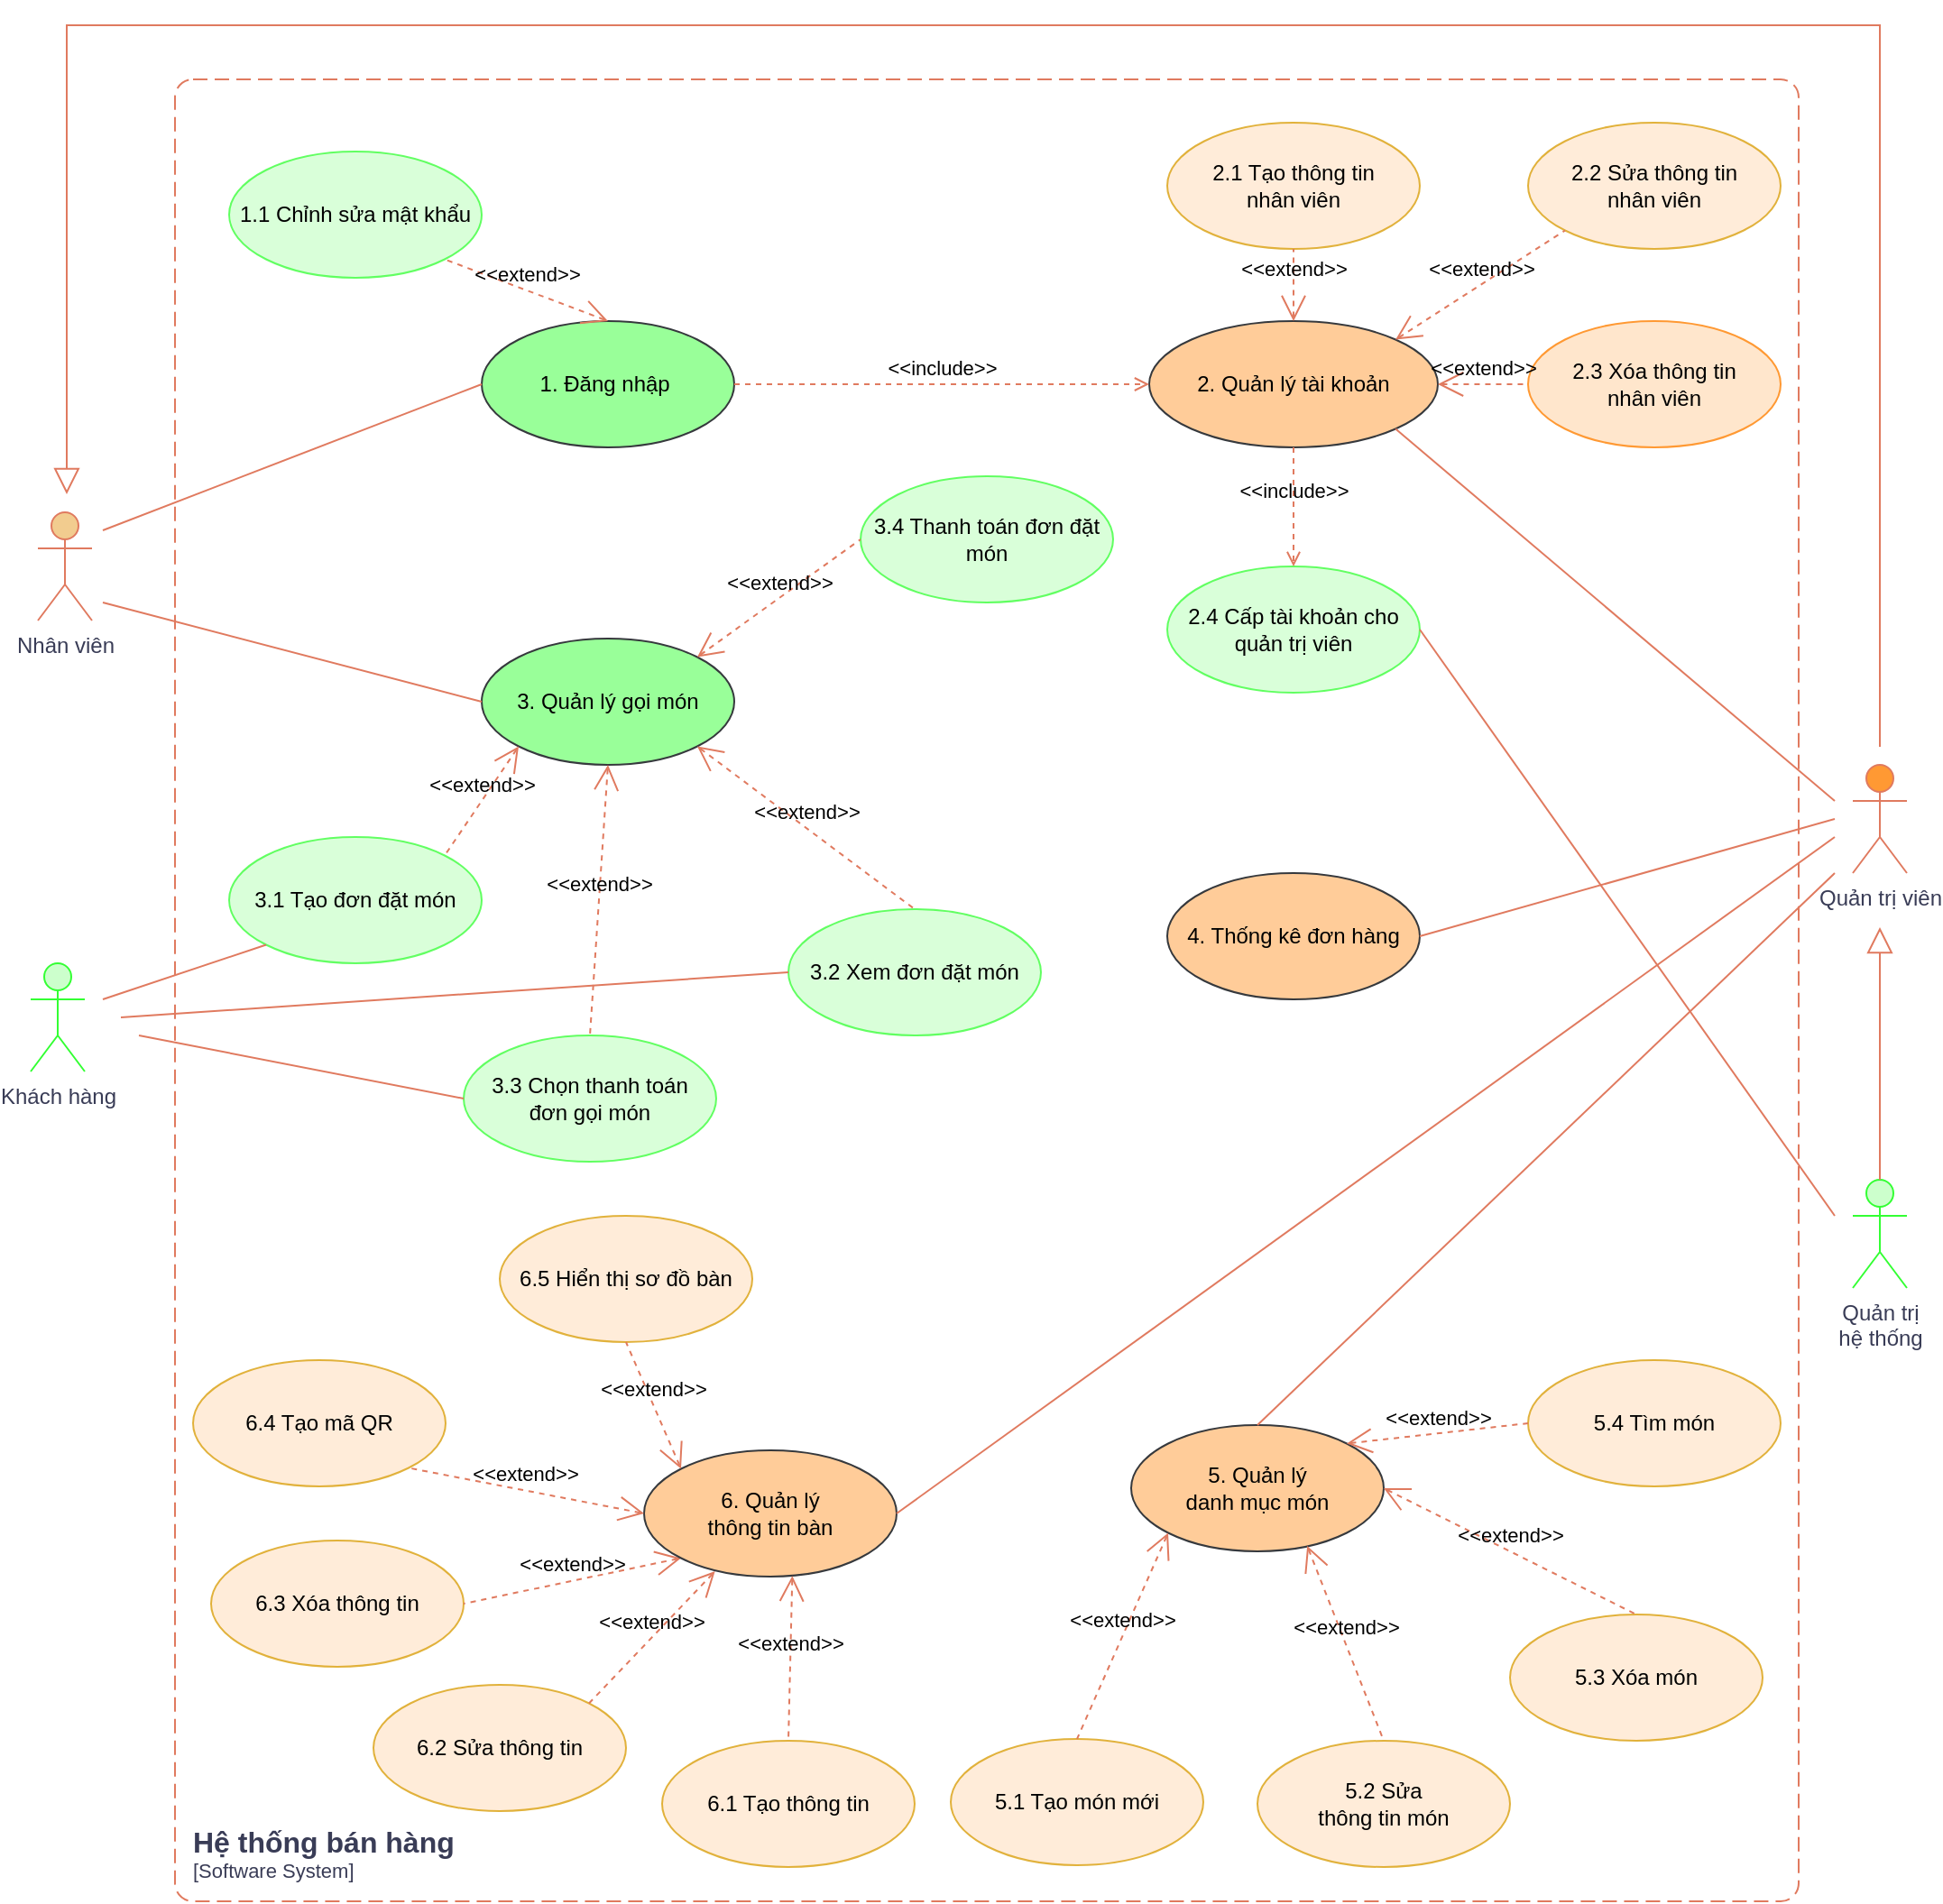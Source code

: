 <mxfile version="23.1.5" type="device" pages="3">
  <diagram id="Trx4Gssl_3uaheX4U1GB" name="UCD-TongQuat">
    <mxGraphModel dx="1363" dy="937" grid="1" gridSize="10" guides="1" tooltips="1" connect="1" arrows="1" fold="1" page="1" pageScale="1" pageWidth="1169" pageHeight="827" math="0" shadow="0">
      <root>
        <mxCell id="0" />
        <mxCell id="1" parent="0" />
        <object placeholders="1" c4Name="Hệ thống bán hàng" c4Type="SystemScopeBoundary" c4Application="Software System" label="&lt;font style=&quot;font-size: 16px&quot;&gt;&lt;b&gt;&lt;div style=&quot;text-align: left&quot;&gt;%c4Name%&lt;/div&gt;&lt;/b&gt;&lt;/font&gt;&lt;div style=&quot;text-align: left&quot;&gt;[%c4Application%]&lt;/div&gt;" id="aP7F8h5dhpBUPV8homnt-1">
          <mxCell style="rounded=1;fontSize=11;whiteSpace=wrap;html=1;dashed=1;arcSize=20;fillColor=default;strokeColor=#E07A5F;fontColor=#393C56;labelBackgroundColor=none;align=left;verticalAlign=bottom;labelBorderColor=none;spacingTop=0;spacing=10;dashPattern=8 4;metaEdit=1;rotatable=0;perimeter=rectanglePerimeter;noLabel=0;labelPadding=0;allowArrows=0;connectable=0;expand=0;recursiveResize=0;editable=1;pointerEvents=0;absoluteArcSize=1;points=[[0.25,0,0],[0.5,0,0],[0.75,0,0],[1,0.25,0],[1,0.5,0],[1,0.75,0],[0.75,1,0],[0.5,1,0],[0.25,1,0],[0,0.75,0],[0,0.5,0],[0,0.25,0]];" parent="1" vertex="1">
            <mxGeometry x="180" y="390" width="900" height="1010" as="geometry" />
          </mxCell>
        </object>
        <mxCell id="aP7F8h5dhpBUPV8homnt-2" value="Quản trị viên" style="shape=umlActor;html=1;verticalLabelPosition=bottom;verticalAlign=top;align=center;labelBackgroundColor=none;fillColor=#FF9933;strokeColor=#E07A5F;fontColor=#393C56;" parent="1" vertex="1">
          <mxGeometry x="1110" y="770" width="30" height="60" as="geometry" />
        </mxCell>
        <mxCell id="aP7F8h5dhpBUPV8homnt-3" value="1. Đăng nhập&amp;nbsp;" style="ellipse;whiteSpace=wrap;html=1;labelBackgroundColor=none;fillColor=#99FF99;strokeColor=#36393d;" parent="1" vertex="1">
          <mxGeometry x="350" y="524" width="140" height="70" as="geometry" />
        </mxCell>
        <mxCell id="aP7F8h5dhpBUPV8homnt-4" value="" style="edgeStyle=none;html=1;endArrow=none;verticalAlign=bottom;rounded=0;entryX=0;entryY=0.5;entryDx=0;entryDy=0;labelBackgroundColor=none;strokeColor=#E07A5F;fontColor=default;" parent="1" target="aP7F8h5dhpBUPV8homnt-3" edge="1">
          <mxGeometry width="160" relative="1" as="geometry">
            <mxPoint x="140" y="640" as="sourcePoint" />
            <mxPoint x="400" y="340" as="targetPoint" />
          </mxGeometry>
        </mxCell>
        <mxCell id="aP7F8h5dhpBUPV8homnt-5" value="2. Quản lý tài khoản" style="ellipse;whiteSpace=wrap;html=1;labelBackgroundColor=none;fillColor=#ffcc99;strokeColor=#36393d;" parent="1" vertex="1">
          <mxGeometry x="720" y="524" width="160" height="70" as="geometry" />
        </mxCell>
        <mxCell id="aP7F8h5dhpBUPV8homnt-6" value="" style="edgeStyle=none;html=1;endArrow=none;verticalAlign=bottom;rounded=0;entryX=1;entryY=1;entryDx=0;entryDy=0;labelBackgroundColor=none;strokeColor=#E07A5F;fontColor=default;" parent="1" target="aP7F8h5dhpBUPV8homnt-5" edge="1">
          <mxGeometry width="160" relative="1" as="geometry">
            <mxPoint x="1100" y="790" as="sourcePoint" />
            <mxPoint x="670" y="540" as="targetPoint" />
          </mxGeometry>
        </mxCell>
        <mxCell id="aP7F8h5dhpBUPV8homnt-7" value="2.3 Xóa thông tin&lt;br&gt;nhân viên" style="ellipse;whiteSpace=wrap;html=1;labelBackgroundColor=none;fillColor=#FFE6CC;strokeColor=#FF9933;" parent="1" vertex="1">
          <mxGeometry x="930" y="524" width="140" height="70" as="geometry" />
        </mxCell>
        <mxCell id="aP7F8h5dhpBUPV8homnt-9" value="2.1 Tạo thông tin&lt;br&gt;nhân viên" style="ellipse;whiteSpace=wrap;html=1;labelBackgroundColor=none;fillColor=#ffe6cc;strokeColor=#d79b00;opacity=75;" parent="1" vertex="1">
          <mxGeometry x="730" y="414" width="140" height="70" as="geometry" />
        </mxCell>
        <mxCell id="aP7F8h5dhpBUPV8homnt-12" value="6.2 Sửa thông tin" style="ellipse;whiteSpace=wrap;html=1;labelBackgroundColor=none;fillColor=#ffe6cc;strokeColor=#d79b00;opacity=75;" parent="1" vertex="1">
          <mxGeometry x="290" y="1280" width="140" height="70" as="geometry" />
        </mxCell>
        <mxCell id="aP7F8h5dhpBUPV8homnt-13" value="6.3 Xóa thông tin" style="ellipse;whiteSpace=wrap;html=1;labelBackgroundColor=none;fillColor=#ffe6cc;strokeColor=#d79b00;opacity=75;" parent="1" vertex="1">
          <mxGeometry x="200" y="1200" width="140" height="70" as="geometry" />
        </mxCell>
        <mxCell id="aP7F8h5dhpBUPV8homnt-14" value="&amp;lt;&amp;lt;extend&amp;gt;&amp;gt;" style="edgeStyle=none;html=1;startArrow=open;endArrow=none;startSize=12;verticalAlign=bottom;dashed=1;labelBackgroundColor=none;rounded=0;entryX=1;entryY=0;entryDx=0;entryDy=0;strokeColor=#E07A5F;fontColor=default;exitX=0.281;exitY=0.958;exitDx=0;exitDy=0;exitPerimeter=0;" parent="1" source="aP7F8h5dhpBUPV8homnt-16" target="aP7F8h5dhpBUPV8homnt-12" edge="1">
          <mxGeometry x="0.008" width="160" relative="1" as="geometry">
            <mxPoint x="535.04" y="1048.09" as="sourcePoint" />
            <mxPoint x="840" y="1050" as="targetPoint" />
            <mxPoint as="offset" />
          </mxGeometry>
        </mxCell>
        <mxCell id="aP7F8h5dhpBUPV8homnt-15" value="&amp;lt;&amp;lt;extend&amp;gt;&amp;gt;" style="edgeStyle=none;html=1;startArrow=open;endArrow=none;startSize=12;verticalAlign=bottom;dashed=1;labelBackgroundColor=none;rounded=0;exitX=0;exitY=1;exitDx=0;exitDy=0;entryX=1;entryY=0.5;entryDx=0;entryDy=0;strokeColor=#E07A5F;fontColor=default;" parent="1" source="aP7F8h5dhpBUPV8homnt-16" target="aP7F8h5dhpBUPV8homnt-13" edge="1">
          <mxGeometry width="160" relative="1" as="geometry">
            <mxPoint x="619.497" y="909.749" as="sourcePoint" />
            <mxPoint x="840" y="1050" as="targetPoint" />
          </mxGeometry>
        </mxCell>
        <mxCell id="aP7F8h5dhpBUPV8homnt-16" value="6. Quản lý&lt;br&gt;thông tin bàn" style="ellipse;whiteSpace=wrap;html=1;labelBackgroundColor=none;fillColor=#ffcc99;strokeColor=#36393d;" parent="1" vertex="1">
          <mxGeometry x="440" y="1150" width="140" height="70" as="geometry" />
        </mxCell>
        <mxCell id="aP7F8h5dhpBUPV8homnt-17" value="" style="edgeStyle=none;html=1;endArrow=none;verticalAlign=bottom;rounded=0;entryX=1;entryY=0.5;entryDx=0;entryDy=0;labelBackgroundColor=none;strokeColor=#E07A5F;fontColor=default;" parent="1" target="aP7F8h5dhpBUPV8homnt-16" edge="1">
          <mxGeometry width="160" relative="1" as="geometry">
            <mxPoint x="1100" y="810" as="sourcePoint" />
            <mxPoint x="370" y="1050" as="targetPoint" />
          </mxGeometry>
        </mxCell>
        <mxCell id="aP7F8h5dhpBUPV8homnt-22" value="3. Quản lý gọi món" style="ellipse;whiteSpace=wrap;html=1;labelBackgroundColor=none;fillColor=#99FF99;strokeColor=#36393d;" parent="1" vertex="1">
          <mxGeometry x="350" y="700" width="140" height="70" as="geometry" />
        </mxCell>
        <mxCell id="aP7F8h5dhpBUPV8homnt-24" value="4. Thống kê đơn hàng" style="ellipse;whiteSpace=wrap;html=1;labelBackgroundColor=none;fillColor=#ffcc99;strokeColor=#36393d;" parent="1" vertex="1">
          <mxGeometry x="730" y="830" width="140" height="70" as="geometry" />
        </mxCell>
        <mxCell id="aP7F8h5dhpBUPV8homnt-25" value="" style="edgeStyle=none;html=1;endArrow=none;verticalAlign=bottom;rounded=0;entryX=1;entryY=0.5;entryDx=0;entryDy=0;labelBackgroundColor=none;strokeColor=#E07A5F;fontColor=default;" parent="1" target="aP7F8h5dhpBUPV8homnt-24" edge="1">
          <mxGeometry width="160" relative="1" as="geometry">
            <mxPoint x="1100" y="800" as="sourcePoint" />
            <mxPoint x="670" y="1150" as="targetPoint" />
          </mxGeometry>
        </mxCell>
        <mxCell id="aP7F8h5dhpBUPV8homnt-29" value="&amp;lt;&amp;lt;extend&amp;gt;&amp;gt;" style="edgeStyle=none;html=1;startArrow=open;endArrow=none;startSize=12;verticalAlign=bottom;dashed=1;labelBackgroundColor=none;rounded=0;exitX=0.5;exitY=0;exitDx=0;exitDy=0;entryX=0.5;entryY=1;entryDx=0;entryDy=0;strokeColor=#E07A5F;fontColor=default;" parent="1" source="aP7F8h5dhpBUPV8homnt-5" target="aP7F8h5dhpBUPV8homnt-9" edge="1">
          <mxGeometry width="160" relative="1" as="geometry">
            <mxPoint x="460" y="930" as="sourcePoint" />
            <mxPoint x="620" y="930" as="targetPoint" />
          </mxGeometry>
        </mxCell>
        <mxCell id="aP7F8h5dhpBUPV8homnt-30" value="&amp;lt;&amp;lt;include&amp;gt;&amp;gt;" style="edgeStyle=none;html=1;endArrow=open;verticalAlign=bottom;dashed=1;labelBackgroundColor=none;rounded=0;exitX=1;exitY=0.5;exitDx=0;exitDy=0;entryX=0;entryY=0.5;entryDx=0;entryDy=0;strokeColor=#E07A5F;fontColor=default;" parent="1" source="aP7F8h5dhpBUPV8homnt-3" target="aP7F8h5dhpBUPV8homnt-5" edge="1">
          <mxGeometry width="160" relative="1" as="geometry">
            <mxPoint x="510" y="530" as="sourcePoint" />
            <mxPoint x="670" y="530" as="targetPoint" />
          </mxGeometry>
        </mxCell>
        <mxCell id="aP7F8h5dhpBUPV8homnt-32" value="" style="edgeStyle=none;html=1;endArrow=block;endFill=0;endSize=12;verticalAlign=bottom;rounded=0;labelBackgroundColor=none;strokeColor=#E07A5F;fontColor=default;" parent="1" edge="1">
          <mxGeometry width="160" relative="1" as="geometry">
            <mxPoint x="1125" y="760" as="sourcePoint" />
            <mxPoint x="120" y="620" as="targetPoint" />
            <Array as="points">
              <mxPoint x="1125" y="360" />
              <mxPoint x="120" y="360" />
            </Array>
          </mxGeometry>
        </mxCell>
        <mxCell id="aP7F8h5dhpBUPV8homnt-33" value="Nhân viên" style="shape=umlActor;html=1;verticalLabelPosition=bottom;verticalAlign=top;align=center;fillColor=#F2CC8F;strokeColor=#E07A5F;labelBackgroundColor=none;fontColor=#393C56;" parent="1" vertex="1">
          <mxGeometry x="104" y="630" width="30" height="60" as="geometry" />
        </mxCell>
        <mxCell id="aP7F8h5dhpBUPV8homnt-35" value="" style="edgeStyle=none;html=1;endArrow=none;verticalAlign=bottom;rounded=0;entryX=0;entryY=0.5;entryDx=0;entryDy=0;strokeColor=#E07A5F;labelBackgroundColor=none;fontColor=default;" parent="1" target="aP7F8h5dhpBUPV8homnt-22" edge="1">
          <mxGeometry width="160" relative="1" as="geometry">
            <mxPoint x="140" y="680" as="sourcePoint" />
            <mxPoint x="620" y="930" as="targetPoint" />
          </mxGeometry>
        </mxCell>
        <mxCell id="aP7F8h5dhpBUPV8homnt-39" value="5. Quản lý&lt;br&gt;danh mục món" style="ellipse;whiteSpace=wrap;html=1;labelBackgroundColor=none;fillColor=#ffcc99;strokeColor=#36393d;" parent="1" vertex="1">
          <mxGeometry x="710" y="1136" width="140" height="70" as="geometry" />
        </mxCell>
        <mxCell id="aP7F8h5dhpBUPV8homnt-40" value="5.3 Xóa món" style="ellipse;whiteSpace=wrap;html=1;labelBackgroundColor=none;fillColor=#ffe6cc;strokeColor=#d79b00;opacity=75;" parent="1" vertex="1">
          <mxGeometry x="920" y="1241" width="140" height="70" as="geometry" />
        </mxCell>
        <mxCell id="aP7F8h5dhpBUPV8homnt-41" value="&amp;lt;&amp;lt;extend&amp;gt;&amp;gt;" style="edgeStyle=none;html=1;startArrow=open;endArrow=none;startSize=12;verticalAlign=bottom;dashed=1;labelBackgroundColor=none;rounded=0;exitX=1;exitY=0.5;exitDx=0;exitDy=0;entryX=0.5;entryY=0;entryDx=0;entryDy=0;strokeColor=#E07A5F;fontColor=default;" parent="1" source="aP7F8h5dhpBUPV8homnt-39" target="aP7F8h5dhpBUPV8homnt-40" edge="1">
          <mxGeometry width="160" relative="1" as="geometry">
            <mxPoint x="460" y="1230" as="sourcePoint" />
            <mxPoint x="620" y="1230" as="targetPoint" />
          </mxGeometry>
        </mxCell>
        <mxCell id="aP7F8h5dhpBUPV8homnt-43" value="" style="edgeStyle=none;html=1;endArrow=none;verticalAlign=bottom;rounded=0;entryX=0.5;entryY=0;entryDx=0;entryDy=0;labelBackgroundColor=none;strokeColor=#E07A5F;fontColor=default;" parent="1" target="aP7F8h5dhpBUPV8homnt-39" edge="1">
          <mxGeometry width="160" relative="1" as="geometry">
            <mxPoint x="1100" y="830" as="sourcePoint" />
            <mxPoint x="620" y="1030" as="targetPoint" />
          </mxGeometry>
        </mxCell>
        <mxCell id="aP7F8h5dhpBUPV8homnt-48" value="3.4 Thanh toán đơn đặt món" style="ellipse;whiteSpace=wrap;html=1;labelBackgroundColor=none;fillColor=#CCFFCC;strokeColor=#33FF33;opacity=75;" parent="1" vertex="1">
          <mxGeometry x="560" y="610" width="140" height="70" as="geometry" />
        </mxCell>
        <mxCell id="aP7F8h5dhpBUPV8homnt-49" value="&amp;lt;&amp;lt;extend&amp;gt;&amp;gt;" style="edgeStyle=none;html=1;startArrow=open;endArrow=none;startSize=12;verticalAlign=bottom;dashed=1;labelBackgroundColor=none;rounded=0;exitX=1;exitY=0;exitDx=0;exitDy=0;entryX=0;entryY=0.5;entryDx=0;entryDy=0;strokeColor=#E07A5F;fontColor=default;" parent="1" source="aP7F8h5dhpBUPV8homnt-22" target="aP7F8h5dhpBUPV8homnt-48" edge="1">
          <mxGeometry x="0.004" width="160" relative="1" as="geometry">
            <mxPoint x="350" y="840" as="sourcePoint" />
            <mxPoint x="350" y="930" as="targetPoint" />
            <mxPoint as="offset" />
          </mxGeometry>
        </mxCell>
        <mxCell id="OZf09WnPan9Skld6RBuK-1" value="3.1 Tạo đơn đặt món" style="ellipse;whiteSpace=wrap;html=1;labelBackgroundColor=none;fillColor=#CCFFCC;strokeColor=#33FF33;opacity=75;" parent="1" vertex="1">
          <mxGeometry x="210" y="810" width="140" height="70" as="geometry" />
        </mxCell>
        <mxCell id="9Dkp994BZfyU2yuhmzwK-4" value="3.2 Xem đơn đặt món" style="ellipse;whiteSpace=wrap;html=1;labelBackgroundColor=none;fillColor=#CCFFCC;strokeColor=#33FF33;opacity=75;" parent="1" vertex="1">
          <mxGeometry x="520" y="850" width="140" height="70" as="geometry" />
        </mxCell>
        <mxCell id="9Dkp994BZfyU2yuhmzwK-7" value="Khách hàng" style="shape=umlActor;html=1;verticalLabelPosition=bottom;verticalAlign=top;align=center;fillColor=#CCFFCC;strokeColor=#33FF33;labelBackgroundColor=none;fontColor=#393C56;" parent="1" vertex="1">
          <mxGeometry x="100" y="880" width="30" height="60" as="geometry" />
        </mxCell>
        <mxCell id="9Dkp994BZfyU2yuhmzwK-8" value="" style="edgeStyle=none;html=1;endArrow=none;verticalAlign=bottom;rounded=0;strokeColor=#E07A5F;labelBackgroundColor=none;fontColor=default;entryX=0;entryY=1;entryDx=0;entryDy=0;" parent="1" target="OZf09WnPan9Skld6RBuK-1" edge="1">
          <mxGeometry width="160" relative="1" as="geometry">
            <mxPoint x="140" y="900" as="sourcePoint" />
            <mxPoint x="260" y="930" as="targetPoint" />
          </mxGeometry>
        </mxCell>
        <mxCell id="9Dkp994BZfyU2yuhmzwK-10" value="6.5 Hiển thị sơ đồ bàn" style="ellipse;whiteSpace=wrap;html=1;labelBackgroundColor=none;fillColor=#ffe6cc;strokeColor=#d79b00;opacity=75;" parent="1" vertex="1">
          <mxGeometry x="360" y="1020" width="140" height="70" as="geometry" />
        </mxCell>
        <mxCell id="TrYeDdTnlQi_TN_HCMXF-1" value="2.2 Sửa thông tin&lt;br&gt;nhân viên" style="ellipse;whiteSpace=wrap;html=1;labelBackgroundColor=none;fillColor=#ffe6cc;strokeColor=#d79b00;opacity=75;" parent="1" vertex="1">
          <mxGeometry x="930" y="414" width="140" height="70" as="geometry" />
        </mxCell>
        <mxCell id="TrYeDdTnlQi_TN_HCMXF-2" value="&amp;lt;&amp;lt;extend&amp;gt;&amp;gt;" style="edgeStyle=none;html=1;startArrow=open;endArrow=none;startSize=12;verticalAlign=bottom;dashed=1;labelBackgroundColor=none;rounded=0;exitX=1;exitY=0;exitDx=0;exitDy=0;entryX=0;entryY=1;entryDx=0;entryDy=0;strokeColor=#E07A5F;fontColor=default;" parent="1" source="aP7F8h5dhpBUPV8homnt-5" target="TrYeDdTnlQi_TN_HCMXF-1" edge="1">
          <mxGeometry width="160" relative="1" as="geometry">
            <mxPoint x="784" y="527" as="sourcePoint" />
            <mxPoint x="707" y="480" as="targetPoint" />
            <Array as="points" />
          </mxGeometry>
        </mxCell>
        <mxCell id="nWea5hGOSt-lJLYuljk7-1" value="5.1 Tạo món mới" style="ellipse;whiteSpace=wrap;html=1;labelBackgroundColor=none;fillColor=#ffe6cc;strokeColor=#d79b00;opacity=75;" parent="1" vertex="1">
          <mxGeometry x="610" y="1310" width="140" height="70" as="geometry" />
        </mxCell>
        <mxCell id="nWea5hGOSt-lJLYuljk7-2" value="5.2 Sửa&lt;br style=&quot;border-color: var(--border-color);&quot;&gt;thông tin món" style="ellipse;whiteSpace=wrap;html=1;labelBackgroundColor=none;fillColor=#ffe6cc;strokeColor=#d79b00;opacity=75;" parent="1" vertex="1">
          <mxGeometry x="780" y="1311" width="140" height="70" as="geometry" />
        </mxCell>
        <mxCell id="nWea5hGOSt-lJLYuljk7-3" value="5.4 Tìm món" style="ellipse;whiteSpace=wrap;html=1;labelBackgroundColor=none;fillColor=#ffe6cc;strokeColor=#d79b00;opacity=75;" parent="1" vertex="1">
          <mxGeometry x="930" y="1100" width="140" height="70" as="geometry" />
        </mxCell>
        <mxCell id="nWea5hGOSt-lJLYuljk7-4" value="&amp;lt;&amp;lt;extend&amp;gt;&amp;gt;" style="edgeStyle=none;html=1;startArrow=open;endArrow=none;startSize=12;verticalAlign=bottom;dashed=1;labelBackgroundColor=none;rounded=0;exitX=1;exitY=0;exitDx=0;exitDy=0;entryX=0;entryY=0.5;entryDx=0;entryDy=0;strokeColor=#E07A5F;fontColor=default;" parent="1" source="aP7F8h5dhpBUPV8homnt-39" target="nWea5hGOSt-lJLYuljk7-3" edge="1">
          <mxGeometry width="160" relative="1" as="geometry">
            <mxPoint x="778" y="1071" as="sourcePoint" />
            <mxPoint x="570" y="1155" as="targetPoint" />
          </mxGeometry>
        </mxCell>
        <mxCell id="nWea5hGOSt-lJLYuljk7-5" value="&amp;lt;&amp;lt;extend&amp;gt;&amp;gt;" style="edgeStyle=none;html=1;startArrow=open;endArrow=none;startSize=12;verticalAlign=bottom;dashed=1;labelBackgroundColor=none;rounded=0;entryX=0.5;entryY=0;entryDx=0;entryDy=0;strokeColor=#E07A5F;fontColor=default;exitX=0.697;exitY=0.957;exitDx=0;exitDy=0;exitPerimeter=0;" parent="1" source="aP7F8h5dhpBUPV8homnt-39" target="nWea5hGOSt-lJLYuljk7-2" edge="1">
          <mxGeometry width="160" relative="1" as="geometry">
            <mxPoint x="810" y="1210" as="sourcePoint" />
            <mxPoint x="770" y="1140" as="targetPoint" />
          </mxGeometry>
        </mxCell>
        <mxCell id="nWea5hGOSt-lJLYuljk7-6" value="&amp;lt;&amp;lt;extend&amp;gt;&amp;gt;" style="edgeStyle=none;html=1;startArrow=open;endArrow=none;startSize=12;verticalAlign=bottom;dashed=1;labelBackgroundColor=none;rounded=0;exitX=0;exitY=1;exitDx=0;exitDy=0;entryX=0.5;entryY=0;entryDx=0;entryDy=0;strokeColor=#E07A5F;fontColor=default;" parent="1" source="aP7F8h5dhpBUPV8homnt-39" target="nWea5hGOSt-lJLYuljk7-1" edge="1">
          <mxGeometry width="160" relative="1" as="geometry">
            <mxPoint x="790" y="1080" as="sourcePoint" />
            <mxPoint x="570" y="1155" as="targetPoint" />
          </mxGeometry>
        </mxCell>
        <mxCell id="GzboPYzz0hD1cLiSp-iz-7" value="6.1 Tạo thông tin" style="ellipse;whiteSpace=wrap;html=1;labelBackgroundColor=none;fillColor=#ffe6cc;strokeColor=#d79b00;opacity=75;" parent="1" vertex="1">
          <mxGeometry x="450" y="1311" width="140" height="70" as="geometry" />
        </mxCell>
        <mxCell id="GzboPYzz0hD1cLiSp-iz-8" value="&amp;lt;&amp;lt;extend&amp;gt;&amp;gt;" style="edgeStyle=none;html=1;startArrow=open;endArrow=none;startSize=12;verticalAlign=bottom;dashed=1;labelBackgroundColor=none;rounded=0;entryX=0.5;entryY=0;entryDx=0;entryDy=0;strokeColor=#E07A5F;fontColor=default;exitX=0.587;exitY=0.994;exitDx=0;exitDy=0;exitPerimeter=0;" parent="1" source="aP7F8h5dhpBUPV8homnt-16" target="GzboPYzz0hD1cLiSp-iz-7" edge="1">
          <mxGeometry x="0.008" width="160" relative="1" as="geometry">
            <mxPoint x="520" y="1230" as="sourcePoint" />
            <mxPoint x="520" y="1310" as="targetPoint" />
            <mxPoint as="offset" />
          </mxGeometry>
        </mxCell>
        <mxCell id="GzboPYzz0hD1cLiSp-iz-9" value="1.1 Chỉnh sửa mật khẩu" style="ellipse;whiteSpace=wrap;html=1;labelBackgroundColor=none;fillColor=#CCFFCC;strokeColor=#33FF33;opacity=75;" parent="1" vertex="1">
          <mxGeometry x="210" y="430" width="140" height="70" as="geometry" />
        </mxCell>
        <mxCell id="GzboPYzz0hD1cLiSp-iz-13" value="Quản trị&lt;br&gt;hệ thống" style="shape=umlActor;html=1;verticalLabelPosition=bottom;verticalAlign=top;align=center;fillColor=#CCFFCC;strokeColor=#33FF33;labelBackgroundColor=none;fontColor=#393C56;" parent="1" vertex="1">
          <mxGeometry x="1110" y="1000" width="30" height="60" as="geometry" />
        </mxCell>
        <mxCell id="GzboPYzz0hD1cLiSp-iz-14" value="&amp;lt;&amp;lt;extend&amp;gt;&amp;gt;" style="edgeStyle=none;html=1;startArrow=open;endArrow=none;startSize=12;verticalAlign=bottom;dashed=1;labelBackgroundColor=none;rounded=0;exitX=0.5;exitY=0;exitDx=0;exitDy=0;entryX=1;entryY=1;entryDx=0;entryDy=0;strokeColor=#E07A5F;fontColor=default;" parent="1" source="aP7F8h5dhpBUPV8homnt-3" target="GzboPYzz0hD1cLiSp-iz-9" edge="1">
          <mxGeometry x="0.004" width="160" relative="1" as="geometry">
            <mxPoint x="420" y="810" as="sourcePoint" />
            <mxPoint x="410" y="910" as="targetPoint" />
            <mxPoint as="offset" />
          </mxGeometry>
        </mxCell>
        <mxCell id="GzboPYzz0hD1cLiSp-iz-18" value="" style="edgeStyle=none;html=1;endArrow=block;endFill=0;endSize=12;verticalAlign=bottom;rounded=0;labelBackgroundColor=none;strokeColor=#E07A5F;fontColor=default;exitX=0.5;exitY=0;exitDx=0;exitDy=0;exitPerimeter=0;" parent="1" source="GzboPYzz0hD1cLiSp-iz-13" edge="1">
          <mxGeometry width="160" relative="1" as="geometry">
            <mxPoint x="1135" y="810" as="sourcePoint" />
            <mxPoint x="1125" y="860" as="targetPoint" />
            <Array as="points" />
          </mxGeometry>
        </mxCell>
        <mxCell id="GzboPYzz0hD1cLiSp-iz-19" value="2.4 Cấp tài khoản cho quản trị viên" style="ellipse;whiteSpace=wrap;html=1;labelBackgroundColor=none;fillColor=#CCFFCC;strokeColor=#33FF33;opacity=75;" parent="1" vertex="1">
          <mxGeometry x="730" y="660" width="140" height="70" as="geometry" />
        </mxCell>
        <mxCell id="GzboPYzz0hD1cLiSp-iz-20" value="&amp;lt;&amp;lt;include&amp;gt;&amp;gt;" style="edgeStyle=none;html=1;endArrow=open;verticalAlign=bottom;dashed=1;labelBackgroundColor=none;rounded=0;entryX=0.5;entryY=0;entryDx=0;entryDy=0;exitX=0.5;exitY=1;exitDx=0;exitDy=0;strokeColor=#E07A5F;fontColor=default;" parent="1" source="aP7F8h5dhpBUPV8homnt-5" target="GzboPYzz0hD1cLiSp-iz-19" edge="1">
          <mxGeometry width="160" relative="1" as="geometry">
            <mxPoint x="940" y="525" as="sourcePoint" />
            <mxPoint x="870" y="525" as="targetPoint" />
          </mxGeometry>
        </mxCell>
        <mxCell id="GzboPYzz0hD1cLiSp-iz-22" value="" style="edgeStyle=none;html=1;endArrow=none;verticalAlign=bottom;rounded=0;entryX=1;entryY=0.5;entryDx=0;entryDy=0;labelBackgroundColor=none;strokeColor=#E07A5F;fontColor=default;" parent="1" target="GzboPYzz0hD1cLiSp-iz-19" edge="1">
          <mxGeometry width="160" relative="1" as="geometry">
            <mxPoint x="1100" y="1020" as="sourcePoint" />
            <mxPoint x="880" y="935" as="targetPoint" />
          </mxGeometry>
        </mxCell>
        <mxCell id="GzboPYzz0hD1cLiSp-iz-25" value="&amp;lt;&amp;lt;extend&amp;gt;&amp;gt;" style="edgeStyle=none;html=1;startArrow=open;endArrow=none;startSize=12;verticalAlign=bottom;dashed=1;labelBackgroundColor=none;rounded=0;exitX=1;exitY=0.5;exitDx=0;exitDy=0;entryX=0;entryY=0.5;entryDx=0;entryDy=0;strokeColor=#E07A5F;fontColor=default;" parent="1" source="aP7F8h5dhpBUPV8homnt-5" target="aP7F8h5dhpBUPV8homnt-7" edge="1">
          <mxGeometry width="160" relative="1" as="geometry">
            <mxPoint x="867" y="565" as="sourcePoint" />
            <mxPoint x="961" y="484" as="targetPoint" />
            <Array as="points" />
          </mxGeometry>
        </mxCell>
        <mxCell id="GzboPYzz0hD1cLiSp-iz-26" value="6.4 Tạo mã QR" style="ellipse;whiteSpace=wrap;html=1;labelBackgroundColor=none;fillColor=#ffe6cc;strokeColor=#d79b00;opacity=75;" parent="1" vertex="1">
          <mxGeometry x="190" y="1100" width="140" height="70" as="geometry" />
        </mxCell>
        <mxCell id="GzboPYzz0hD1cLiSp-iz-27" value="&amp;lt;&amp;lt;extend&amp;gt;&amp;gt;" style="edgeStyle=none;html=1;startArrow=open;endArrow=none;startSize=12;verticalAlign=bottom;dashed=1;labelBackgroundColor=none;rounded=0;entryX=1;entryY=1;entryDx=0;entryDy=0;strokeColor=#E07A5F;fontColor=default;exitX=0;exitY=0.5;exitDx=0;exitDy=0;" parent="1" source="aP7F8h5dhpBUPV8homnt-16" target="GzboPYzz0hD1cLiSp-iz-26" edge="1">
          <mxGeometry x="0.008" width="160" relative="1" as="geometry">
            <mxPoint x="670" y="930" as="sourcePoint" />
            <mxPoint x="690" y="755" as="targetPoint" />
            <mxPoint as="offset" />
          </mxGeometry>
        </mxCell>
        <mxCell id="CimxeA6XrXFKzMUtTc-n-1" value="3.3 Chọn thanh toán&lt;br&gt;đơn gọi món" style="ellipse;whiteSpace=wrap;html=1;labelBackgroundColor=none;fillColor=#CCFFCC;strokeColor=#33FF33;opacity=75;" vertex="1" parent="1">
          <mxGeometry x="340" y="920" width="140" height="70" as="geometry" />
        </mxCell>
        <mxCell id="CimxeA6XrXFKzMUtTc-n-2" value="&amp;lt;&amp;lt;extend&amp;gt;&amp;gt;" style="edgeStyle=none;html=1;startArrow=open;endArrow=none;startSize=12;verticalAlign=bottom;dashed=1;labelBackgroundColor=none;rounded=0;exitX=1;exitY=1;exitDx=0;exitDy=0;entryX=0.5;entryY=0;entryDx=0;entryDy=0;strokeColor=#E07A5F;fontColor=default;" edge="1" parent="1" source="aP7F8h5dhpBUPV8homnt-22" target="9Dkp994BZfyU2yuhmzwK-4">
          <mxGeometry x="0.004" width="160" relative="1" as="geometry">
            <mxPoint x="479" y="720" as="sourcePoint" />
            <mxPoint x="570" y="655" as="targetPoint" />
            <mxPoint as="offset" />
          </mxGeometry>
        </mxCell>
        <mxCell id="CimxeA6XrXFKzMUtTc-n-3" value="&amp;lt;&amp;lt;extend&amp;gt;&amp;gt;" style="edgeStyle=none;html=1;startArrow=open;endArrow=none;startSize=12;verticalAlign=bottom;dashed=1;labelBackgroundColor=none;rounded=0;exitX=0.5;exitY=1;exitDx=0;exitDy=0;entryX=0.5;entryY=0;entryDx=0;entryDy=0;strokeColor=#E07A5F;fontColor=default;" edge="1" parent="1" source="aP7F8h5dhpBUPV8homnt-22" target="CimxeA6XrXFKzMUtTc-n-1">
          <mxGeometry x="0.004" width="160" relative="1" as="geometry">
            <mxPoint x="479" y="770" as="sourcePoint" />
            <mxPoint x="600" y="860" as="targetPoint" />
            <mxPoint as="offset" />
          </mxGeometry>
        </mxCell>
        <mxCell id="CimxeA6XrXFKzMUtTc-n-4" value="&amp;lt;&amp;lt;extend&amp;gt;&amp;gt;" style="edgeStyle=none;html=1;startArrow=open;endArrow=none;startSize=12;verticalAlign=bottom;dashed=1;labelBackgroundColor=none;rounded=0;exitX=0;exitY=1;exitDx=0;exitDy=0;entryX=1;entryY=0;entryDx=0;entryDy=0;strokeColor=#E07A5F;fontColor=default;" edge="1" parent="1" source="aP7F8h5dhpBUPV8homnt-22" target="OZf09WnPan9Skld6RBuK-1">
          <mxGeometry x="0.004" width="160" relative="1" as="geometry">
            <mxPoint x="430" y="780" as="sourcePoint" />
            <mxPoint x="420" y="930" as="targetPoint" />
            <mxPoint as="offset" />
          </mxGeometry>
        </mxCell>
        <mxCell id="CimxeA6XrXFKzMUtTc-n-5" value="" style="edgeStyle=none;html=1;endArrow=none;verticalAlign=bottom;rounded=0;strokeColor=#E07A5F;labelBackgroundColor=none;fontColor=default;entryX=0;entryY=0.5;entryDx=0;entryDy=0;" edge="1" parent="1" target="9Dkp994BZfyU2yuhmzwK-4">
          <mxGeometry width="160" relative="1" as="geometry">
            <mxPoint x="150" y="910" as="sourcePoint" />
            <mxPoint x="240" y="880" as="targetPoint" />
          </mxGeometry>
        </mxCell>
        <mxCell id="CimxeA6XrXFKzMUtTc-n-6" value="" style="edgeStyle=none;html=1;endArrow=none;verticalAlign=bottom;rounded=0;strokeColor=#E07A5F;labelBackgroundColor=none;fontColor=default;entryX=0;entryY=0.5;entryDx=0;entryDy=0;" edge="1" parent="1" target="CimxeA6XrXFKzMUtTc-n-1">
          <mxGeometry width="160" relative="1" as="geometry">
            <mxPoint x="160" y="920" as="sourcePoint" />
            <mxPoint x="530" y="895" as="targetPoint" />
          </mxGeometry>
        </mxCell>
        <mxCell id="CimxeA6XrXFKzMUtTc-n-7" value="&amp;lt;&amp;lt;extend&amp;gt;&amp;gt;" style="edgeStyle=none;html=1;startArrow=open;endArrow=none;startSize=12;verticalAlign=bottom;dashed=1;labelBackgroundColor=none;rounded=0;entryX=0.5;entryY=1;entryDx=0;entryDy=0;strokeColor=#E07A5F;fontColor=default;exitX=0;exitY=0;exitDx=0;exitDy=0;" edge="1" parent="1" source="aP7F8h5dhpBUPV8homnt-16" target="9Dkp994BZfyU2yuhmzwK-10">
          <mxGeometry x="0.008" width="160" relative="1" as="geometry">
            <mxPoint x="450" y="1195" as="sourcePoint" />
            <mxPoint x="320" y="1169" as="targetPoint" />
            <mxPoint as="offset" />
          </mxGeometry>
        </mxCell>
      </root>
    </mxGraphModel>
  </diagram>
  <diagram id="RheLiZC9hBJ1fgwl5KN1" name="BPMN-To_be_System">
    <mxGraphModel dx="5250" dy="5443" grid="1" gridSize="10" guides="1" tooltips="1" connect="1" arrows="1" fold="1" page="1" pageScale="1" pageWidth="827" pageHeight="1169" math="0" shadow="0">
      <root>
        <mxCell id="0" />
        <mxCell id="1" parent="0" />
        <mxCell id="EAmYK01jDmljexBBrjhl-1" value="HỆ THỐNG QUẢN LÝ" style="swimlane;html=1;startSize=40;fontStyle=0;collapsible=0;horizontal=0;swimlaneLine=1;swimlaneFillColor=#ffffff;strokeWidth=2;whiteSpace=wrap;fillColor=#FFE599;" parent="1" vertex="1">
          <mxGeometry x="300" y="-70" width="3560" height="640" as="geometry" />
        </mxCell>
        <mxCell id="EAmYK01jDmljexBBrjhl-2" value="" style="edgeStyle=elbowEdgeStyle;fontSize=12;html=1;endArrow=blockThin;endFill=1;rounded=0;exitX=1;exitY=0.5;exitDx=0;exitDy=0;exitPerimeter=0;entryX=0;entryY=0.5;entryDx=0;entryDy=0;entryPerimeter=0;" parent="EAmYK01jDmljexBBrjhl-1" source="EAmYK01jDmljexBBrjhl-49" target="EAmYK01jDmljexBBrjhl-51" edge="1">
          <mxGeometry width="160" relative="1" as="geometry">
            <mxPoint x="490" y="110" as="sourcePoint" />
            <mxPoint x="570" y="99" as="targetPoint" />
          </mxGeometry>
        </mxCell>
        <mxCell id="EAmYK01jDmljexBBrjhl-3" value="Đăng nhập sai&lt;div&gt;chưa quá 3 lần&lt;/div&gt;" style="edgeStyle=elbowEdgeStyle;fontSize=12;html=1;endArrow=blockThin;endFill=1;rounded=0;exitX=0.5;exitY=0;exitDx=0;exitDy=0;exitPerimeter=0;entryX=0.5;entryY=1;entryDx=0;entryDy=0;entryPerimeter=0;elbow=vertical;" parent="EAmYK01jDmljexBBrjhl-1" source="EAmYK01jDmljexBBrjhl-51" target="EAmYK01jDmljexBBrjhl-48" edge="1">
          <mxGeometry width="160" relative="1" as="geometry">
            <mxPoint x="520" y="130" as="sourcePoint" />
            <mxPoint x="420" y="-130" as="targetPoint" />
          </mxGeometry>
        </mxCell>
        <mxCell id="EAmYK01jDmljexBBrjhl-4" value="" style="edgeStyle=elbowEdgeStyle;fontSize=12;html=1;endArrow=blockThin;endFill=1;rounded=0;exitX=0.5;exitY=1;exitDx=0;exitDy=0;exitPerimeter=0;entryX=0.5;entryY=0;entryDx=0;entryDy=0;entryPerimeter=0;" parent="EAmYK01jDmljexBBrjhl-1" source="EAmYK01jDmljexBBrjhl-51" target="EAmYK01jDmljexBBrjhl-50" edge="1">
          <mxGeometry width="160" relative="1" as="geometry">
            <mxPoint x="170" y="170" as="sourcePoint" />
            <mxPoint x="570" y="320" as="targetPoint" />
          </mxGeometry>
        </mxCell>
        <mxCell id="EAmYK01jDmljexBBrjhl-5" value="Đăng nhập sai" style="edgeLabel;html=1;align=center;verticalAlign=middle;resizable=0;points=[];" parent="EAmYK01jDmljexBBrjhl-4" connectable="0" vertex="1">
          <mxGeometry x="-0.38" y="1" relative="1" as="geometry">
            <mxPoint x="-1" y="5" as="offset" />
          </mxGeometry>
        </mxCell>
        <mxCell id="EAmYK01jDmljexBBrjhl-6" value="" style="edgeStyle=elbowEdgeStyle;fontSize=12;html=1;endArrow=blockThin;endFill=1;rounded=0;exitX=1;exitY=0.5;exitDx=0;exitDy=0;exitPerimeter=0;elbow=vertical;" parent="EAmYK01jDmljexBBrjhl-1" source="EAmYK01jDmljexBBrjhl-51" target="EAmYK01jDmljexBBrjhl-52" edge="1">
          <mxGeometry width="160" relative="1" as="geometry">
            <mxPoint x="620" y="120" as="sourcePoint" />
            <mxPoint x="830" y="240" as="targetPoint" />
          </mxGeometry>
        </mxCell>
        <mxCell id="EAmYK01jDmljexBBrjhl-7" value="Đăng nhập&lt;div&gt;thành công&lt;/div&gt;" style="edgeLabel;html=1;align=center;verticalAlign=middle;resizable=0;points=[];" parent="EAmYK01jDmljexBBrjhl-6" connectable="0" vertex="1">
          <mxGeometry x="-0.301" y="1" relative="1" as="geometry">
            <mxPoint x="1" as="offset" />
          </mxGeometry>
        </mxCell>
        <mxCell id="EAmYK01jDmljexBBrjhl-8" value="Hiển thị tình&lt;br&gt;trạng bàn" style="points=[[0.25,0,0],[0.5,0,0],[0.75,0,0],[1,0.25,0],[1,0.5,0],[1,0.75,0],[0.75,1,0],[0.5,1,0],[0.25,1,0],[0,0.75,0],[0,0.5,0],[0,0.25,0]];shape=mxgraph.bpmn.task;whiteSpace=wrap;rectStyle=rounded;size=10;html=1;container=1;expand=0;collapsible=0;taskMarker=service;fillColor=#FFCCCC;" parent="EAmYK01jDmljexBBrjhl-1" vertex="1">
          <mxGeometry x="1470" y="449" width="120" height="75" as="geometry" />
        </mxCell>
        <mxCell id="EAmYK01jDmljexBBrjhl-9" value="" style="points=[[0.25,0.25,0],[0.5,0,0],[0.75,0.25,0],[1,0.5,0],[0.75,0.75,0],[0.5,1,0],[0.25,0.75,0],[0,0.5,0]];shape=mxgraph.bpmn.gateway2;html=1;verticalLabelPosition=bottom;labelBackgroundColor=#ffffff;verticalAlign=top;align=center;perimeter=rhombusPerimeter;outlineConnect=0;outline=end;symbol=general;fillColor=#FFCCE6;" parent="EAmYK01jDmljexBBrjhl-1" vertex="1">
          <mxGeometry x="1630" y="460" width="50" height="52.5" as="geometry" />
        </mxCell>
        <mxCell id="EAmYK01jDmljexBBrjhl-10" value="" style="edgeStyle=elbowEdgeStyle;fontSize=12;html=1;endArrow=blockThin;endFill=1;rounded=0;exitX=1;exitY=0.5;exitDx=0;exitDy=0;exitPerimeter=0;entryX=0;entryY=0.5;entryDx=0;entryDy=0;entryPerimeter=0;" parent="EAmYK01jDmljexBBrjhl-1" source="EAmYK01jDmljexBBrjhl-8" target="EAmYK01jDmljexBBrjhl-9" edge="1">
          <mxGeometry width="160" relative="1" as="geometry">
            <mxPoint x="1340" y="-280" as="sourcePoint" />
            <mxPoint x="1500" y="-280" as="targetPoint" />
          </mxGeometry>
        </mxCell>
        <mxCell id="EAmYK01jDmljexBBrjhl-11" value="Hiển thị màu &quot;Cam&quot;" style="points=[[0.25,0,0],[0.5,0,0],[0.75,0,0],[1,0.25,0],[1,0.5,0],[1,0.75,0],[0.75,1,0],[0.5,1,0],[0.25,1,0],[0,0.75,0],[0,0.5,0],[0,0.25,0]];shape=mxgraph.bpmn.task;whiteSpace=wrap;rectStyle=rounded;size=10;html=1;container=1;expand=0;collapsible=0;taskMarker=service;fillColor=#FFCCCC;" parent="EAmYK01jDmljexBBrjhl-1" vertex="1">
          <mxGeometry x="1770" y="340" width="120" height="80" as="geometry" />
        </mxCell>
        <mxCell id="EAmYK01jDmljexBBrjhl-12" value="" style="edgeStyle=elbowEdgeStyle;fontSize=12;html=1;endArrow=blockThin;endFill=1;rounded=0;exitX=0.5;exitY=0;exitDx=0;exitDy=0;exitPerimeter=0;entryX=0;entryY=0.5;entryDx=0;entryDy=0;entryPerimeter=0;elbow=vertical;" parent="EAmYK01jDmljexBBrjhl-1" source="EAmYK01jDmljexBBrjhl-9" target="EAmYK01jDmljexBBrjhl-11" edge="1">
          <mxGeometry width="160" relative="1" as="geometry">
            <mxPoint x="1670" y="380" as="sourcePoint" />
            <mxPoint x="1970" y="150" as="targetPoint" />
            <Array as="points">
              <mxPoint x="1710" y="380" />
            </Array>
          </mxGeometry>
        </mxCell>
        <mxCell id="EAmYK01jDmljexBBrjhl-13" value="Bàn đã được&lt;div&gt;&amp;nbsp;gọi món&lt;/div&gt;" style="edgeLabel;html=1;align=center;verticalAlign=middle;resizable=0;points=[];" parent="EAmYK01jDmljexBBrjhl-12" connectable="0" vertex="1">
          <mxGeometry x="0.169" y="1" relative="1" as="geometry">
            <mxPoint x="22" y="1" as="offset" />
          </mxGeometry>
        </mxCell>
        <mxCell id="EAmYK01jDmljexBBrjhl-14" value="Hiển thị màu &quot;Xanh dương&quot;" style="points=[[0.25,0,0],[0.5,0,0],[0.75,0,0],[1,0.25,0],[1,0.5,0],[1,0.75,0],[0.75,1,0],[0.5,1,0],[0.25,1,0],[0,0.75,0],[0,0.5,0],[0,0.25,0]];shape=mxgraph.bpmn.task;whiteSpace=wrap;rectStyle=rounded;size=10;html=1;container=1;expand=0;collapsible=0;taskMarker=service;fillColor=#FFCCCC;" parent="EAmYK01jDmljexBBrjhl-1" vertex="1">
          <mxGeometry x="1770" y="445" width="120" height="80" as="geometry" />
        </mxCell>
        <mxCell id="EAmYK01jDmljexBBrjhl-15" value="" style="edgeStyle=elbowEdgeStyle;fontSize=12;html=1;endArrow=blockThin;endFill=1;rounded=0;exitX=1;exitY=0.5;exitDx=0;exitDy=0;exitPerimeter=0;elbow=vertical;entryX=0;entryY=0.5;entryDx=0;entryDy=0;entryPerimeter=0;" parent="EAmYK01jDmljexBBrjhl-1" source="EAmYK01jDmljexBBrjhl-9" target="EAmYK01jDmljexBBrjhl-14" edge="1">
          <mxGeometry width="160" relative="1" as="geometry">
            <mxPoint x="1830" y="310" as="sourcePoint" />
            <mxPoint x="1770" y="280" as="targetPoint" />
          </mxGeometry>
        </mxCell>
        <mxCell id="EAmYK01jDmljexBBrjhl-16" value="Bàn chưa&amp;nbsp;&lt;div&gt;có khách&lt;/div&gt;" style="edgeLabel;html=1;align=center;verticalAlign=middle;resizable=0;points=[];" parent="EAmYK01jDmljexBBrjhl-15" connectable="0" vertex="1">
          <mxGeometry x="-0.427" y="-2" relative="1" as="geometry">
            <mxPoint x="15" y="1" as="offset" />
          </mxGeometry>
        </mxCell>
        <mxCell id="EAmYK01jDmljexBBrjhl-17" value="Hiển thị &lt;br&gt;sơ đồ bàn" style="points=[[0.25,0,0],[0.5,0,0],[0.75,0,0],[1,0.25,0],[1,0.5,0],[1,0.75,0],[0.75,1,0],[0.5,1,0],[0.25,1,0],[0,0.75,0],[0,0.5,0],[0,0.25,0]];shape=mxgraph.bpmn.task;whiteSpace=wrap;rectStyle=rounded;size=10;html=1;container=1;expand=0;collapsible=0;taskMarker=service;fillColor=#FFCCCC;" parent="EAmYK01jDmljexBBrjhl-1" vertex="1">
          <mxGeometry x="1470" y="549" width="120" height="80" as="geometry" />
        </mxCell>
        <mxCell id="EAmYK01jDmljexBBrjhl-18" value="" style="points=[[0.25,0.25,0],[0.5,0,0],[0.75,0.25,0],[1,0.5,0],[0.75,0.75,0],[0.5,1,0],[0.25,0.75,0],[0,0.5,0]];shape=mxgraph.bpmn.gateway2;html=1;verticalLabelPosition=bottom;labelBackgroundColor=#ffffff;verticalAlign=top;align=center;perimeter=rhombusPerimeter;outlineConnect=0;outline=end;symbol=general;fillColor=#FFCCE6;" parent="EAmYK01jDmljexBBrjhl-1" vertex="1">
          <mxGeometry x="1940" y="407.5" width="50" height="52.5" as="geometry" />
        </mxCell>
        <mxCell id="EAmYK01jDmljexBBrjhl-19" value="" style="edgeStyle=elbowEdgeStyle;fontSize=12;html=1;endArrow=blockThin;endFill=1;rounded=0;exitX=1;exitY=0.5;exitDx=0;exitDy=0;exitPerimeter=0;entryX=0.5;entryY=0;entryDx=0;entryDy=0;entryPerimeter=0;" parent="EAmYK01jDmljexBBrjhl-1" source="EAmYK01jDmljexBBrjhl-11" target="EAmYK01jDmljexBBrjhl-18" edge="1">
          <mxGeometry width="160" relative="1" as="geometry">
            <mxPoint x="1300" y="400" as="sourcePoint" />
            <mxPoint x="1460" y="400" as="targetPoint" />
            <Array as="points">
              <mxPoint x="1965" y="380" />
            </Array>
          </mxGeometry>
        </mxCell>
        <mxCell id="EAmYK01jDmljexBBrjhl-20" value="" style="edgeStyle=elbowEdgeStyle;fontSize=12;html=1;endArrow=blockThin;endFill=1;rounded=0;exitX=1;exitY=0.5;exitDx=0;exitDy=0;exitPerimeter=0;entryX=0.5;entryY=1;entryDx=0;entryDy=0;entryPerimeter=0;" parent="EAmYK01jDmljexBBrjhl-1" source="EAmYK01jDmljexBBrjhl-14" target="EAmYK01jDmljexBBrjhl-18" edge="1">
          <mxGeometry width="160" relative="1" as="geometry">
            <mxPoint x="1900" y="430" as="sourcePoint" />
            <mxPoint x="2040" y="470" as="targetPoint" />
            <Array as="points">
              <mxPoint x="1965" y="490" />
            </Array>
          </mxGeometry>
        </mxCell>
        <mxCell id="EAmYK01jDmljexBBrjhl-21" value="" style="points=[[0.25,0.25,0],[0.5,0,0],[0.75,0.25,0],[1,0.5,0],[0.75,0.75,0],[0.5,1,0],[0.25,0.75,0],[0,0.5,0]];shape=mxgraph.bpmn.gateway2;html=1;verticalLabelPosition=bottom;labelBackgroundColor=#ffffff;verticalAlign=top;align=center;perimeter=rhombusPerimeter;outlineConnect=0;outline=none;symbol=none;gwType=parallel;fillColor=#CCFFFF;" parent="EAmYK01jDmljexBBrjhl-1" vertex="1">
          <mxGeometry x="2040" y="460" width="50" height="50" as="geometry" />
        </mxCell>
        <mxCell id="EAmYK01jDmljexBBrjhl-22" value="" style="edgeStyle=elbowEdgeStyle;fontSize=12;html=1;endArrow=blockThin;endFill=1;rounded=0;exitX=1;exitY=0.5;exitDx=0;exitDy=0;exitPerimeter=0;entryX=0.5;entryY=1;entryDx=0;entryDy=0;entryPerimeter=0;" parent="EAmYK01jDmljexBBrjhl-1" source="EAmYK01jDmljexBBrjhl-17" target="EAmYK01jDmljexBBrjhl-21" edge="1">
          <mxGeometry width="160" relative="1" as="geometry">
            <mxPoint x="1650" y="430" as="sourcePoint" />
            <mxPoint x="1810" y="430" as="targetPoint" />
            <Array as="points">
              <mxPoint x="2065" y="490" />
            </Array>
          </mxGeometry>
        </mxCell>
        <mxCell id="EAmYK01jDmljexBBrjhl-23" value="" style="edgeStyle=elbowEdgeStyle;fontSize=12;html=1;endArrow=blockThin;endFill=1;rounded=0;exitX=1;exitY=0.5;exitDx=0;exitDy=0;exitPerimeter=0;entryX=0.5;entryY=0;entryDx=0;entryDy=0;entryPerimeter=0;" parent="EAmYK01jDmljexBBrjhl-1" source="EAmYK01jDmljexBBrjhl-18" target="EAmYK01jDmljexBBrjhl-21" edge="1">
          <mxGeometry width="160" relative="1" as="geometry">
            <mxPoint x="1650" y="160" as="sourcePoint" />
            <mxPoint x="1810" y="160" as="targetPoint" />
            <Array as="points">
              <mxPoint x="2065" y="450" />
            </Array>
          </mxGeometry>
        </mxCell>
        <mxCell id="EAmYK01jDmljexBBrjhl-24" value="In ra hóa đơn tạm thời" style="points=[[0.25,0,0],[0.5,0,0],[0.75,0,0],[1,0.25,0],[1,0.5,0],[1,0.75,0],[0.75,1,0],[0.5,1,0],[0.25,1,0],[0,0.75,0],[0,0.5,0],[0,0.25,0]];shape=mxgraph.bpmn.task;whiteSpace=wrap;rectStyle=rounded;size=10;html=1;container=1;expand=0;collapsible=0;taskMarker=service;fillColor=#FFCCCC;" parent="EAmYK01jDmljexBBrjhl-1" vertex="1">
          <mxGeometry x="2421" y="210" width="120" height="80" as="geometry" />
        </mxCell>
        <mxCell id="EAmYK01jDmljexBBrjhl-25" style="edgeStyle=orthogonalEdgeStyle;rounded=0;orthogonalLoop=1;jettySize=auto;html=1;entryX=0;entryY=0.5;entryDx=0;entryDy=0;entryPerimeter=0;exitX=1;exitY=0.5;exitDx=0;exitDy=0;exitPerimeter=0;" parent="EAmYK01jDmljexBBrjhl-1" source="EAmYK01jDmljexBBrjhl-26" target="EAmYK01jDmljexBBrjhl-24" edge="1">
          <mxGeometry relative="1" as="geometry">
            <mxPoint x="2360" y="240" as="sourcePoint" />
          </mxGeometry>
        </mxCell>
        <mxCell id="EAmYK01jDmljexBBrjhl-26" value="Hiển thị thông tin&lt;div&gt;đơn hàng&lt;/div&gt;" style="points=[[0.25,0,0],[0.5,0,0],[0.75,0,0],[1,0.25,0],[1,0.5,0],[1,0.75,0],[0.75,1,0],[0.5,1,0],[0.25,1,0],[0,0.75,0],[0,0.5,0],[0,0.25,0]];shape=mxgraph.bpmn.task;whiteSpace=wrap;rectStyle=rounded;size=10;html=1;container=1;expand=0;collapsible=0;taskMarker=businessRule;fillColor=#FFCCCC;" parent="EAmYK01jDmljexBBrjhl-1" vertex="1">
          <mxGeometry x="2230" y="210" width="120" height="80" as="geometry" />
        </mxCell>
        <mxCell id="EAmYK01jDmljexBBrjhl-27" value="" style="group" parent="EAmYK01jDmljexBBrjhl-1" vertex="1" connectable="0">
          <mxGeometry x="2170" y="130" width="190" height="60" as="geometry" />
        </mxCell>
        <mxCell id="EAmYK01jDmljexBBrjhl-28" value="" style="shape=mxgraph.bpmn.data;labelPosition=center;verticalLabelPosition=bottom;align=center;verticalAlign=top;size=15;html=1;fillColor=#CC99FF;" parent="EAmYK01jDmljexBBrjhl-27" vertex="1">
          <mxGeometry width="34.545" height="60" as="geometry" />
        </mxCell>
        <mxCell id="EAmYK01jDmljexBBrjhl-29" value="-Thời gian gọi món&lt;div&gt;-Số bàn, tên món, số lượng&lt;/div&gt;&lt;div&gt;-Khuyến mãi của khách&lt;span style=&quot;background-color: initial;&quot;&gt;&amp;nbsp;&lt;/span&gt;&lt;/div&gt;&lt;div&gt;- 30 giây cập nhật 1 lần&lt;/div&gt;" style="text;html=1;align=left;verticalAlign=middle;whiteSpace=wrap;rounded=0;" parent="EAmYK01jDmljexBBrjhl-27" vertex="1">
          <mxGeometry x="34.545" y="15" width="155.455" height="30" as="geometry" />
        </mxCell>
        <mxCell id="EAmYK01jDmljexBBrjhl-30" value="" style="edgeStyle=elbowEdgeStyle;fontSize=12;html=1;endFill=0;startFill=0;endSize=6;startSize=6;dashed=1;dashPattern=1 4;endArrow=openThin;startArrow=none;rounded=0;exitX=0.5;exitY=1;exitDx=0;exitDy=0;exitPerimeter=0;entryX=0;entryY=0.5;entryDx=0;entryDy=0;entryPerimeter=0;" parent="EAmYK01jDmljexBBrjhl-1" source="EAmYK01jDmljexBBrjhl-28" target="EAmYK01jDmljexBBrjhl-26" edge="1">
          <mxGeometry width="160" relative="1" as="geometry">
            <mxPoint x="2510" y="270" as="sourcePoint" />
            <mxPoint x="2670" y="270" as="targetPoint" />
            <Array as="points">
              <mxPoint x="2187" y="220" />
            </Array>
          </mxGeometry>
        </mxCell>
        <mxCell id="EAmYK01jDmljexBBrjhl-31" value="" style="group" parent="EAmYK01jDmljexBBrjhl-1" vertex="1" connectable="0">
          <mxGeometry x="2400" y="340" width="190" height="60" as="geometry" />
        </mxCell>
        <mxCell id="EAmYK01jDmljexBBrjhl-32" value="" style="shape=mxgraph.bpmn.data;labelPosition=center;verticalLabelPosition=bottom;align=center;verticalAlign=top;size=15;html=1;fillColor=#CC99FF;" parent="EAmYK01jDmljexBBrjhl-31" vertex="1">
          <mxGeometry width="34.545" height="60" as="geometry" />
        </mxCell>
        <mxCell id="EAmYK01jDmljexBBrjhl-33" value="&lt;div&gt;&amp;nbsp;-Số bàn&lt;/div&gt;&lt;div&gt;&amp;nbsp;-tên món,&amp;nbsp;&lt;span style=&quot;background-color: initial;&quot;&gt;số lượng&lt;/span&gt;&lt;/div&gt;&lt;div&gt;&lt;br&gt;&lt;/div&gt;" style="text;html=1;align=left;verticalAlign=middle;whiteSpace=wrap;rounded=0;" parent="EAmYK01jDmljexBBrjhl-31" vertex="1">
          <mxGeometry x="34.55" y="15" width="115.45" height="30" as="geometry" />
        </mxCell>
        <mxCell id="EAmYK01jDmljexBBrjhl-34" value="" style="edgeStyle=elbowEdgeStyle;fontSize=12;html=1;endFill=0;startFill=0;endSize=6;startSize=6;dashed=1;dashPattern=1 4;endArrow=openThin;startArrow=none;rounded=0;exitX=0;exitY=0;exitDx=9.773;exitDy=0;exitPerimeter=0;entryX=0.5;entryY=1;entryDx=0;entryDy=0;entryPerimeter=0;" parent="EAmYK01jDmljexBBrjhl-1" source="EAmYK01jDmljexBBrjhl-32" target="EAmYK01jDmljexBBrjhl-24" edge="1">
          <mxGeometry width="160" relative="1" as="geometry">
            <mxPoint x="2197" y="200" as="sourcePoint" />
            <mxPoint x="2240" y="260" as="targetPoint" />
            <Array as="points">
              <mxPoint x="2480" y="330" />
            </Array>
          </mxGeometry>
        </mxCell>
        <mxCell id="EAmYK01jDmljexBBrjhl-35" value="In hóa đơn&lt;div&gt;thanh toán&lt;/div&gt;" style="points=[[0.25,0,0],[0.5,0,0],[0.75,0,0],[1,0.25,0],[1,0.5,0],[1,0.75,0],[0.75,1,0],[0.5,1,0],[0.25,1,0],[0,0.75,0],[0,0.5,0],[0,0.25,0]];shape=mxgraph.bpmn.task;whiteSpace=wrap;rectStyle=rounded;size=10;html=1;container=1;expand=0;collapsible=0;taskMarker=businessRule;fillColor=#FFCCCC;" parent="EAmYK01jDmljexBBrjhl-1" vertex="1">
          <mxGeometry x="3020" y="50" width="120" height="80" as="geometry" />
        </mxCell>
        <mxCell id="EAmYK01jDmljexBBrjhl-36" value="" style="group" parent="EAmYK01jDmljexBBrjhl-1" vertex="1" connectable="0">
          <mxGeometry x="3010" y="170" width="210" height="105" as="geometry" />
        </mxCell>
        <mxCell id="EAmYK01jDmljexBBrjhl-37" value="" style="shape=mxgraph.bpmn.data;labelPosition=center;verticalLabelPosition=bottom;align=center;verticalAlign=top;size=15;html=1;fillColor=#CC99FF;" parent="EAmYK01jDmljexBBrjhl-36" vertex="1">
          <mxGeometry y="8.75" width="34.545" height="60" as="geometry" />
        </mxCell>
        <mxCell id="EAmYK01jDmljexBBrjhl-38" value="-Mã hóa đon, số bàn&lt;div&gt;-Tên nhân viên&lt;/div&gt;&lt;div&gt;-Thời gian thanh toán&lt;/div&gt;&lt;div&gt;-Tên món, số lượng, đơn giá, thành tiền (đơn giá * số lượng)&lt;/div&gt;&lt;div&gt;-Vat, khuyến mãi, tổng hóa đơn&lt;/div&gt;&lt;div&gt;- Tiền khách đưa, tiền thối&lt;/div&gt;" style="text;html=1;align=left;verticalAlign=middle;whiteSpace=wrap;rounded=0;" parent="EAmYK01jDmljexBBrjhl-36" vertex="1">
          <mxGeometry x="40" width="170" height="105" as="geometry" />
        </mxCell>
        <mxCell id="EAmYK01jDmljexBBrjhl-39" value="" style="edgeStyle=elbowEdgeStyle;fontSize=12;html=1;endFill=0;startFill=0;endSize=6;startSize=6;dashed=1;dashPattern=1 4;endArrow=openThin;startArrow=none;rounded=0;exitX=0.5;exitY=0;exitDx=0;exitDy=0;exitPerimeter=0;entryX=0.083;entryY=1.013;entryDx=0;entryDy=0;entryPerimeter=0;" parent="EAmYK01jDmljexBBrjhl-1" source="EAmYK01jDmljexBBrjhl-37" target="EAmYK01jDmljexBBrjhl-35" edge="1">
          <mxGeometry width="160" relative="1" as="geometry">
            <mxPoint x="2197" y="200" as="sourcePoint" />
            <mxPoint x="2240" y="260" as="targetPoint" />
            <Array as="points">
              <mxPoint x="3030" y="160" />
            </Array>
          </mxGeometry>
        </mxCell>
        <mxCell id="EAmYK01jDmljexBBrjhl-40" value="Hiển thị thống kê&lt;div&gt;đơn hàng&lt;/div&gt;" style="points=[[0.25,0,0],[0.5,0,0],[0.75,0,0],[1,0.25,0],[1,0.5,0],[1,0.75,0],[0.75,1,0],[0.5,1,0],[0.25,1,0],[0,0.75,0],[0,0.5,0],[0,0.25,0]];shape=mxgraph.bpmn.task;whiteSpace=wrap;rectStyle=rounded;size=10;html=1;container=1;expand=0;collapsible=0;taskMarker=service;fillColor=#FFCCCC;" parent="EAmYK01jDmljexBBrjhl-1" vertex="1">
          <mxGeometry x="1660" y="140" width="120" height="80" as="geometry" />
        </mxCell>
        <mxCell id="EAmYK01jDmljexBBrjhl-41" value="" style="points=[[0.25,0.25,0],[0.5,0,0],[0.75,0.25,0],[1,0.5,0],[0.75,0.75,0],[0.5,1,0],[0.25,0.75,0],[0,0.5,0]];shape=mxgraph.bpmn.gateway2;html=1;verticalLabelPosition=bottom;labelBackgroundColor=#ffffff;verticalAlign=top;align=center;perimeter=rhombusPerimeter;outlineConnect=0;outline=none;symbol=none;gwType=exclusive;fillColor=#E6FFCC;" parent="EAmYK01jDmljexBBrjhl-1" vertex="1">
          <mxGeometry x="1125" y="110" width="50" height="50" as="geometry" />
        </mxCell>
        <mxCell id="EAmYK01jDmljexBBrjhl-42" value="" style="edgeStyle=elbowEdgeStyle;fontSize=12;html=1;endArrow=blockThin;endFill=1;rounded=0;exitX=0.5;exitY=0;exitDx=0;exitDy=0;exitPerimeter=0;entryX=0.5;entryY=1;entryDx=0;entryDy=0;entryPerimeter=0;" parent="EAmYK01jDmljexBBrjhl-1" source="EAmYK01jDmljexBBrjhl-52" target="EAmYK01jDmljexBBrjhl-41" edge="1">
          <mxGeometry width="160" relative="1" as="geometry">
            <mxPoint x="1180" y="240" as="sourcePoint" />
            <mxPoint x="1180" y="-100" as="targetPoint" />
            <Array as="points" />
          </mxGeometry>
        </mxCell>
        <mxCell id="EAmYK01jDmljexBBrjhl-43" value="Hiển thị thông tin doanh thu" style="points=[[0.25,0,0],[0.5,0,0],[0.75,0,0],[1,0.25,0],[1,0.5,0],[1,0.75,0],[0.75,1,0],[0.5,1,0],[0.25,1,0],[0,0.75,0],[0,0.5,0],[0,0.25,0]];shape=mxgraph.bpmn.task;whiteSpace=wrap;rectStyle=rounded;size=10;html=1;container=1;expand=0;collapsible=0;taskMarker=businessRule;fillColor=#FFCCCC;" parent="EAmYK01jDmljexBBrjhl-1" vertex="1">
          <mxGeometry x="1660" y="240" width="120" height="80" as="geometry" />
        </mxCell>
        <mxCell id="EAmYK01jDmljexBBrjhl-44" value="" style="edgeStyle=elbowEdgeStyle;fontSize=12;html=1;endFill=0;startFill=0;endSize=6;startSize=6;dashed=1;dashPattern=1 4;endArrow=openThin;startArrow=none;rounded=0;entryX=1;entryY=0.25;entryDx=0;entryDy=0;entryPerimeter=0;exitX=-0.016;exitY=0.678;exitDx=0;exitDy=0;exitPerimeter=0;" parent="EAmYK01jDmljexBBrjhl-1" source="EAmYK01jDmljexBBrjhl-46" target="EAmYK01jDmljexBBrjhl-43" edge="1">
          <mxGeometry width="160" relative="1" as="geometry">
            <mxPoint x="2010" y="110" as="sourcePoint" />
            <mxPoint x="2170" y="110" as="targetPoint" />
            <Array as="points" />
          </mxGeometry>
        </mxCell>
        <mxCell id="EAmYK01jDmljexBBrjhl-45" value="" style="group" parent="EAmYK01jDmljexBBrjhl-1" vertex="1" connectable="0">
          <mxGeometry x="1820" y="210" width="150" height="60" as="geometry" />
        </mxCell>
        <mxCell id="EAmYK01jDmljexBBrjhl-46" value="" style="shape=mxgraph.bpmn.data;labelPosition=center;verticalLabelPosition=bottom;align=center;verticalAlign=top;size=15;html=1;fillColor=#CC99FF;" parent="EAmYK01jDmljexBBrjhl-45" vertex="1">
          <mxGeometry width="40" height="60" as="geometry" />
        </mxCell>
        <mxCell id="EAmYK01jDmljexBBrjhl-47" value="-Tổng doanh thu&lt;div&gt;-Thời gian&lt;/div&gt;&lt;div style=&quot;&quot;&gt;-Biểu đồ doanh thu&lt;/div&gt;" style="text;html=1;align=left;verticalAlign=middle;whiteSpace=wrap;rounded=0;" parent="EAmYK01jDmljexBBrjhl-45" vertex="1">
          <mxGeometry x="40" y="20" width="110" height="30" as="geometry" />
        </mxCell>
        <mxCell id="EAmYK01jDmljexBBrjhl-48" value="Hiển thị thông báo lỗi" style="points=[[0.25,0,0],[0.5,0,0],[0.75,0,0],[1,0.25,0],[1,0.5,0],[1,0.75,0],[0.75,1,0],[0.5,1,0],[0.25,1,0],[0,0.75,0],[0,0.5,0],[0,0.25,0]];shape=mxgraph.bpmn.task;whiteSpace=wrap;rectStyle=rounded;size=10;html=1;container=1;expand=0;collapsible=0;taskMarker=service;fillColor=#FFCCCC;" parent="EAmYK01jDmljexBBrjhl-1" vertex="1">
          <mxGeometry x="515" y="140" width="120" height="80" as="geometry" />
        </mxCell>
        <mxCell id="EAmYK01jDmljexBBrjhl-49" value="Xác thực" style="points=[[0.25,0,0],[0.5,0,0],[0.75,0,0],[1,0.25,0],[1,0.5,0],[1,0.75,0],[0.75,1,0],[0.5,1,0],[0.25,1,0],[0,0.75,0],[0,0.5,0],[0,0.25,0]];shape=mxgraph.bpmn.task;whiteSpace=wrap;rectStyle=rounded;size=10;html=1;container=1;expand=0;collapsible=0;taskMarker=service;fillColor=#FFCCCC;" parent="EAmYK01jDmljexBBrjhl-1" vertex="1">
          <mxGeometry x="369.5" y="280" width="120" height="80" as="geometry" />
        </mxCell>
        <mxCell id="EAmYK01jDmljexBBrjhl-50" value="Gửi cảnh báo" style="points=[[0.25,0,0],[0.5,0,0],[0.75,0,0],[1,0.25,0],[1,0.5,0],[1,0.75,0],[0.75,1,0],[0.5,1,0],[0.25,1,0],[0,0.75,0],[0,0.5,0],[0,0.25,0]];shape=mxgraph.bpmn.task;whiteSpace=wrap;rectStyle=rounded;size=10;html=1;container=1;expand=0;collapsible=0;taskMarker=send;fillColor=#FFCCCC;" parent="EAmYK01jDmljexBBrjhl-1" vertex="1">
          <mxGeometry x="515" y="419" width="120" height="80" as="geometry" />
        </mxCell>
        <mxCell id="EAmYK01jDmljexBBrjhl-51" value="" style="points=[[0.25,0.25,0],[0.5,0,0],[0.75,0.25,0],[1,0.5,0],[0.75,0.75,0],[0.5,1,0],[0.25,0.75,0],[0,0.5,0]];shape=mxgraph.bpmn.gateway2;html=1;verticalLabelPosition=bottom;labelBackgroundColor=#ffffff;verticalAlign=top;align=center;perimeter=rhombusPerimeter;outlineConnect=0;outline=none;symbol=none;gwType=exclusive;fillColor=#E6FFCC;" parent="EAmYK01jDmljexBBrjhl-1" vertex="1">
          <mxGeometry x="550" y="295" width="50" height="50" as="geometry" />
        </mxCell>
        <mxCell id="EAmYK01jDmljexBBrjhl-52" value="Hiển thị các chức năng" style="points=[[0.25,0,0],[0.5,0,0],[0.75,0,0],[1,0.25,0],[1,0.5,0],[1,0.75,0],[0.75,1,0],[0.5,1,0],[0.25,1,0],[0,0.75,0],[0,0.5,0],[0,0.25,0]];shape=mxgraph.bpmn.task;whiteSpace=wrap;rectStyle=rounded;size=10;html=1;container=1;expand=0;collapsible=0;taskMarker=service;fillColor=#FFCCCC;" parent="EAmYK01jDmljexBBrjhl-1" vertex="1">
          <mxGeometry x="1090" y="280" width="120" height="80" as="geometry" />
        </mxCell>
        <mxCell id="EAmYK01jDmljexBBrjhl-53" value="" style="edgeStyle=elbowEdgeStyle;fontSize=12;html=1;endArrow=blockThin;endFill=1;rounded=0;entryX=0;entryY=0.5;entryDx=0;entryDy=0;entryPerimeter=0;exitX=0.5;exitY=0;exitDx=0;exitDy=0;exitPerimeter=0;" parent="EAmYK01jDmljexBBrjhl-1" source="EAmYK01jDmljexBBrjhl-41" edge="1">
          <mxGeometry width="160" relative="1" as="geometry">
            <mxPoint x="1150" y="170.0" as="sourcePoint" />
            <mxPoint x="1272" y="-760" as="targetPoint" />
            <Array as="points">
              <mxPoint x="1150" y="265" />
            </Array>
          </mxGeometry>
        </mxCell>
        <mxCell id="EAmYK01jDmljexBBrjhl-54" value="Thay&amp;nbsp; đổi&amp;nbsp;&lt;div&gt;món ăn&lt;/div&gt;" style="points=[[0.25,0,0],[0.5,0,0],[0.75,0,0],[1,0.25,0],[1,0.5,0],[1,0.75,0],[0.75,1,0],[0.5,1,0],[0.25,1,0],[0,0.75,0],[0,0.5,0],[0,0.25,0]];shape=mxgraph.bpmn.task;whiteSpace=wrap;rectStyle=rounded;size=10;html=1;container=1;expand=0;collapsible=0;taskMarker=service;fillColor=#FFCCCC;" parent="EAmYK01jDmljexBBrjhl-1" vertex="1">
          <mxGeometry x="1800" y="90" width="120" height="80" as="geometry" />
        </mxCell>
        <mxCell id="EAmYK01jDmljexBBrjhl-55" value="Hiển thị&lt;div&gt;thông tin món&lt;/div&gt;" style="points=[[0.25,0,0],[0.5,0,0],[0.75,0,0],[1,0.25,0],[1,0.5,0],[1,0.75,0],[0.75,1,0],[0.5,1,0],[0.25,1,0],[0,0.75,0],[0,0.5,0],[0,0.25,0]];shape=mxgraph.bpmn.task;whiteSpace=wrap;rectStyle=rounded;size=10;html=1;container=1;expand=0;collapsible=0;taskMarker=service;fillColor=#FFCCCC;" parent="EAmYK01jDmljexBBrjhl-1" vertex="1">
          <mxGeometry x="1930" y="10" width="120" height="80" as="geometry" />
        </mxCell>
        <mxCell id="aIvZziuoHSgjg2lj3FuU-1" value="" style="points=[[0.25,0.25,0],[0.5,0,0],[0.75,0.25,0],[1,0.5,0],[0.75,0.75,0],[0.5,1,0],[0.25,0.75,0],[0,0.5,0]];shape=mxgraph.bpmn.gateway2;html=1;verticalLabelPosition=bottom;labelBackgroundColor=#ffffff;verticalAlign=top;align=center;perimeter=rhombusPerimeter;outlineConnect=0;outline=none;symbol=none;gwType=parallel;fillColor=#CCFFFF;" vertex="1" parent="EAmYK01jDmljexBBrjhl-1">
          <mxGeometry x="1590" y="210" width="50" height="50" as="geometry" />
        </mxCell>
        <mxCell id="aIvZziuoHSgjg2lj3FuU-2" value="" style="edgeStyle=elbowEdgeStyle;fontSize=12;html=1;endArrow=blockThin;endFill=1;rounded=0;exitX=0.5;exitY=0;exitDx=0;exitDy=0;exitPerimeter=0;entryX=0;entryY=0.5;entryDx=0;entryDy=0;entryPerimeter=0;" edge="1" parent="EAmYK01jDmljexBBrjhl-1" source="aIvZziuoHSgjg2lj3FuU-1" target="EAmYK01jDmljexBBrjhl-40">
          <mxGeometry width="160" relative="1" as="geometry">
            <mxPoint x="1600" y="-1027" as="sourcePoint" />
            <mxPoint x="1810" y="140" as="targetPoint" />
            <Array as="points">
              <mxPoint x="1615" y="200" />
            </Array>
          </mxGeometry>
        </mxCell>
        <mxCell id="aIvZziuoHSgjg2lj3FuU-3" value="" style="edgeStyle=elbowEdgeStyle;fontSize=12;html=1;endArrow=blockThin;endFill=1;rounded=0;exitX=0.5;exitY=1;exitDx=0;exitDy=0;exitPerimeter=0;entryX=0;entryY=0.5;entryDx=0;entryDy=0;entryPerimeter=0;" edge="1" parent="EAmYK01jDmljexBBrjhl-1" source="aIvZziuoHSgjg2lj3FuU-1" target="EAmYK01jDmljexBBrjhl-43">
          <mxGeometry width="160" relative="1" as="geometry">
            <mxPoint x="1625" y="220" as="sourcePoint" />
            <mxPoint x="1670" y="190" as="targetPoint" />
            <Array as="points">
              <mxPoint x="1615" y="270" />
            </Array>
          </mxGeometry>
        </mxCell>
        <mxCell id="aIvZziuoHSgjg2lj3FuU-4" value="" style="points=[[0.25,0.25,0],[0.5,0,0],[0.75,0.25,0],[1,0.5,0],[0.75,0.75,0],[0.5,1,0],[0.25,0.75,0],[0,0.5,0]];shape=mxgraph.bpmn.gateway2;html=1;verticalLabelPosition=bottom;labelBackgroundColor=#ffffff;verticalAlign=top;align=center;perimeter=rhombusPerimeter;outlineConnect=0;outline=none;symbol=none;gwType=parallel;fillColor=#CCFFFF;" vertex="1" parent="EAmYK01jDmljexBBrjhl-1">
          <mxGeometry x="2030" y="210" width="50" height="50" as="geometry" />
        </mxCell>
        <mxCell id="EAmYK01jDmljexBBrjhl-214" value="" style="edgeStyle=elbowEdgeStyle;fontSize=12;html=1;endArrow=blockThin;endFill=1;rounded=0;exitX=1;exitY=0.5;exitDx=0;exitDy=0;exitPerimeter=0;entryX=0.5;entryY=0;entryDx=0;entryDy=0;entryPerimeter=0;" parent="EAmYK01jDmljexBBrjhl-1" source="EAmYK01jDmljexBBrjhl-40" target="aIvZziuoHSgjg2lj3FuU-4" edge="1">
          <mxGeometry width="160" relative="1" as="geometry">
            <mxPoint x="1970" y="300" as="sourcePoint" />
            <mxPoint x="2130" y="300" as="targetPoint" />
            <Array as="points">
              <mxPoint x="2055" y="190" />
            </Array>
          </mxGeometry>
        </mxCell>
        <mxCell id="aIvZziuoHSgjg2lj3FuU-5" value="" style="edgeStyle=elbowEdgeStyle;fontSize=12;html=1;endArrow=blockThin;endFill=1;rounded=0;exitX=1;exitY=0.5;exitDx=0;exitDy=0;exitPerimeter=0;entryX=0.5;entryY=1;entryDx=0;entryDy=0;entryPerimeter=0;" edge="1" parent="EAmYK01jDmljexBBrjhl-1" source="EAmYK01jDmljexBBrjhl-43" target="aIvZziuoHSgjg2lj3FuU-4">
          <mxGeometry width="160" relative="1" as="geometry">
            <mxPoint x="1790" y="190" as="sourcePoint" />
            <mxPoint x="2065" y="220" as="targetPoint" />
            <Array as="points">
              <mxPoint x="2055" y="270" />
            </Array>
          </mxGeometry>
        </mxCell>
        <mxCell id="EAmYK01jDmljexBBrjhl-56" value="&lt;b&gt;QUẢN TRỊ VIÊN&lt;/b&gt;" style="swimlane;html=1;startSize=40;fontStyle=0;collapsible=0;horizontal=0;swimlaneLine=1;swimlaneFillColor=#ffffff;strokeWidth=2;whiteSpace=wrap;fillColor=#FFE599;" parent="1" vertex="1">
          <mxGeometry x="300" y="-1990" width="3560" height="1410" as="geometry" />
        </mxCell>
        <mxCell id="EAmYK01jDmljexBBrjhl-57" value="Nhập tên đăng nhập, mật khẩu" style="points=[[0.25,0,0],[0.5,0,0],[0.75,0,0],[1,0.25,0],[1,0.5,0],[1,0.75,0],[0.75,1,0],[0.5,1,0],[0.25,1,0],[0,0.75,0],[0,0.5,0],[0,0.25,0]];shape=mxgraph.bpmn.task;whiteSpace=wrap;rectStyle=rounded;size=10;html=1;container=1;expand=0;collapsible=0;taskMarker=user;fillColor=#FFCCCC;" parent="EAmYK01jDmljexBBrjhl-56" vertex="1">
          <mxGeometry x="263.5" y="60" width="120" height="80" as="geometry" />
        </mxCell>
        <mxCell id="EAmYK01jDmljexBBrjhl-58" value="" style="points=[[0.145,0.145,0],[0.5,0,0],[0.855,0.145,0],[1,0.5,0],[0.855,0.855,0],[0.5,1,0],[0.145,0.855,0],[0,0.5,0]];shape=mxgraph.bpmn.event;html=1;verticalLabelPosition=bottom;labelBackgroundColor=#ffffff;verticalAlign=top;align=center;perimeter=ellipsePerimeter;outlineConnect=0;aspect=fixed;outline=standard;symbol=general;fillColor=#608feb;" parent="EAmYK01jDmljexBBrjhl-56" vertex="1">
          <mxGeometry x="60" y="75" width="50" height="50" as="geometry" />
        </mxCell>
        <mxCell id="EAmYK01jDmljexBBrjhl-59" value="" style="points=[[0.25,0.25,0],[0.5,0,0],[0.75,0.25,0],[1,0.5,0],[0.75,0.75,0],[0.5,1,0],[0.25,0.75,0],[0,0.5,0]];shape=mxgraph.bpmn.gateway2;html=1;verticalLabelPosition=bottom;labelBackgroundColor=#ffffff;verticalAlign=top;align=center;perimeter=rhombusPerimeter;outlineConnect=0;outline=none;symbol=none;gwType=exclusive;fillColor=#E6FFCC;" parent="EAmYK01jDmljexBBrjhl-56" vertex="1">
          <mxGeometry x="160" y="75" width="50" height="50" as="geometry" />
        </mxCell>
        <mxCell id="EAmYK01jDmljexBBrjhl-60" value="" style="edgeStyle=elbowEdgeStyle;fontSize=12;html=1;endArrow=blockThin;endFill=1;rounded=0;exitX=1;exitY=0.5;exitDx=0;exitDy=0;exitPerimeter=0;entryX=0;entryY=0.5;entryDx=0;entryDy=0;entryPerimeter=0;" parent="EAmYK01jDmljexBBrjhl-56" source="EAmYK01jDmljexBBrjhl-58" target="EAmYK01jDmljexBBrjhl-59" edge="1">
          <mxGeometry width="160" relative="1" as="geometry">
            <mxPoint x="250" y="-60" as="sourcePoint" />
            <mxPoint x="150" y="-255" as="targetPoint" />
          </mxGeometry>
        </mxCell>
        <mxCell id="EAmYK01jDmljexBBrjhl-61" value="" style="edgeStyle=elbowEdgeStyle;fontSize=12;html=1;endArrow=blockThin;endFill=1;rounded=0;exitX=1;exitY=0.5;exitDx=0;exitDy=0;exitPerimeter=0;entryX=0;entryY=0.5;entryDx=0;entryDy=0;entryPerimeter=0;" parent="EAmYK01jDmljexBBrjhl-56" source="EAmYK01jDmljexBBrjhl-59" target="EAmYK01jDmljexBBrjhl-57" edge="1">
          <mxGeometry width="160" relative="1" as="geometry">
            <mxPoint x="250" y="-170" as="sourcePoint" />
            <mxPoint x="410" y="-170" as="targetPoint" />
          </mxGeometry>
        </mxCell>
        <mxCell id="EAmYK01jDmljexBBrjhl-62" value="Nhận thông báo" style="points=[[0.25,0,0],[0.5,0,0],[0.75,0,0],[1,0.25,0],[1,0.5,0],[1,0.75,0],[0.75,1,0],[0.5,1,0],[0.25,1,0],[0,0.75,0],[0,0.5,0],[0,0.25,0]];shape=mxgraph.bpmn.task;whiteSpace=wrap;rectStyle=rounded;size=10;html=1;container=1;expand=0;collapsible=0;taskMarker=receive;fillColor=#FFCCCC;" parent="EAmYK01jDmljexBBrjhl-56" vertex="1">
          <mxGeometry x="635" y="60" width="120" height="80" as="geometry" />
        </mxCell>
        <mxCell id="EAmYK01jDmljexBBrjhl-63" value="Xử lý" style="points=[[0.25,0,0],[0.5,0,0],[0.75,0,0],[1,0.25,0],[1,0.5,0],[1,0.75,0],[0.75,1,0],[0.5,1,0],[0.25,1,0],[0,0.75,0],[0,0.5,0],[0,0.25,0]];shape=mxgraph.bpmn.task;whiteSpace=wrap;rectStyle=rounded;size=10;html=1;container=1;expand=0;collapsible=0;taskMarker=manual;fillColor=#FFCCCC;" parent="EAmYK01jDmljexBBrjhl-56" vertex="1">
          <mxGeometry x="820" y="60" width="120" height="80" as="geometry" />
        </mxCell>
        <mxCell id="EAmYK01jDmljexBBrjhl-64" value="" style="edgeStyle=elbowEdgeStyle;fontSize=12;html=1;endArrow=blockThin;endFill=1;rounded=0;exitX=1;exitY=0.5;exitDx=0;exitDy=0;exitPerimeter=0;entryX=0;entryY=0.5;entryDx=0;entryDy=0;entryPerimeter=0;" parent="EAmYK01jDmljexBBrjhl-56" source="EAmYK01jDmljexBBrjhl-62" target="EAmYK01jDmljexBBrjhl-63" edge="1">
          <mxGeometry width="160" relative="1" as="geometry">
            <mxPoint x="740" y="-90" as="sourcePoint" />
            <mxPoint x="880" y="-205" as="targetPoint" />
          </mxGeometry>
        </mxCell>
        <mxCell id="EAmYK01jDmljexBBrjhl-65" value="" style="edgeStyle=elbowEdgeStyle;fontSize=12;html=1;endArrow=blockThin;endFill=1;rounded=0;entryX=0;entryY=0.5;entryDx=0;entryDy=0;entryPerimeter=0;exitX=1;exitY=0.5;exitDx=0;exitDy=0;exitPerimeter=0;" parent="EAmYK01jDmljexBBrjhl-56" target="EAmYK01jDmljexBBrjhl-66" edge="1" source="EAmYK01jDmljexBBrjhl-63">
          <mxGeometry width="160" relative="1" as="geometry">
            <mxPoint x="940" y="-220.91" as="sourcePoint" />
            <mxPoint x="1070" y="-210" as="targetPoint" />
          </mxGeometry>
        </mxCell>
        <mxCell id="EAmYK01jDmljexBBrjhl-66" value="" style="points=[[0.145,0.145,0],[0.5,0,0],[0.855,0.145,0],[1,0.5,0],[0.855,0.855,0],[0.5,1,0],[0.145,0.855,0],[0,0.5,0]];shape=mxgraph.bpmn.event;html=1;verticalLabelPosition=bottom;labelBackgroundColor=#ffffff;verticalAlign=top;align=center;perimeter=ellipsePerimeter;outlineConnect=0;aspect=fixed;outline=end;symbol=terminate2;fillColor=#608feb;" parent="EAmYK01jDmljexBBrjhl-56" vertex="1">
          <mxGeometry x="1010" y="75" width="50" height="50" as="geometry" />
        </mxCell>
        <mxCell id="EAmYK01jDmljexBBrjhl-67" value="Chọn quản lý&lt;br&gt;tài khoản" style="points=[[0.25,0,0],[0.5,0,0],[0.75,0,0],[1,0.25,0],[1,0.5,0],[1,0.75,0],[0.75,1,0],[0.5,1,0],[0.25,1,0],[0,0.75,0],[0,0.5,0],[0,0.25,0]];shape=mxgraph.bpmn.task;whiteSpace=wrap;rectStyle=rounded;size=10;html=1;container=1;expand=0;collapsible=0;taskMarker=user;fillColor=#FFCCCC;" parent="EAmYK01jDmljexBBrjhl-56" vertex="1">
          <mxGeometry x="1180" y="50" width="120" height="80" as="geometry" />
        </mxCell>
        <mxCell id="EAmYK01jDmljexBBrjhl-68" value="Nhập mã nhân viên, tên tài khoản, mật khẩu, thông tin cá nhân" style="points=[[0.25,0,0],[0.5,0,0],[0.75,0,0],[1,0.25,0],[1,0.5,0],[1,0.75,0],[0.75,1,0],[0.5,1,0],[0.25,1,0],[0,0.75,0],[0,0.5,0],[0,0.25,0]];shape=mxgraph.bpmn.task;whiteSpace=wrap;rectStyle=rounded;size=10;html=1;container=1;expand=0;collapsible=0;taskMarker=user;fillColor=#FFCCCC;" parent="EAmYK01jDmljexBBrjhl-56" vertex="1">
          <mxGeometry x="1500" y="50" width="130" height="80" as="geometry" />
        </mxCell>
        <mxCell id="EAmYK01jDmljexBBrjhl-69" value="" style="points=[[0.25,0.25,0],[0.5,0,0],[0.75,0.25,0],[1,0.5,0],[0.75,0.75,0],[0.5,1,0],[0.25,0.75,0],[0,0.5,0]];shape=mxgraph.bpmn.gateway2;html=1;verticalLabelPosition=bottom;labelBackgroundColor=#ffffff;verticalAlign=top;align=center;perimeter=rhombusPerimeter;outlineConnect=0;outline=none;symbol=none;gwType=exclusive;fillColor=#E6FFCC;" parent="EAmYK01jDmljexBBrjhl-56" vertex="1">
          <mxGeometry x="1370" y="65" width="50" height="50" as="geometry" />
        </mxCell>
        <mxCell id="EAmYK01jDmljexBBrjhl-70" value="" style="edgeStyle=elbowEdgeStyle;fontSize=12;html=1;endArrow=blockThin;endFill=1;rounded=0;exitX=1;exitY=0.5;exitDx=0;exitDy=0;exitPerimeter=0;entryX=0;entryY=0.5;entryDx=0;entryDy=0;entryPerimeter=0;" parent="EAmYK01jDmljexBBrjhl-56" source="EAmYK01jDmljexBBrjhl-67" target="EAmYK01jDmljexBBrjhl-69" edge="1">
          <mxGeometry width="160" relative="1" as="geometry">
            <mxPoint x="1290" y="-220" as="sourcePoint" />
            <mxPoint x="1350" y="-230" as="targetPoint" />
          </mxGeometry>
        </mxCell>
        <mxCell id="EAmYK01jDmljexBBrjhl-71" value="" style="edgeStyle=elbowEdgeStyle;fontSize=12;html=1;endArrow=blockThin;endFill=1;rounded=0;exitX=1;exitY=0.5;exitDx=0;exitDy=0;exitPerimeter=0;entryX=0;entryY=0.5;entryDx=0;entryDy=0;entryPerimeter=0;" parent="EAmYK01jDmljexBBrjhl-56" source="EAmYK01jDmljexBBrjhl-69" target="EAmYK01jDmljexBBrjhl-68" edge="1">
          <mxGeometry width="160" relative="1" as="geometry">
            <mxPoint x="1430" y="120" as="sourcePoint" />
            <mxPoint x="1520" y="270" as="targetPoint" />
          </mxGeometry>
        </mxCell>
        <mxCell id="EAmYK01jDmljexBBrjhl-72" value="Tạo" style="edgeLabel;html=1;align=center;verticalAlign=middle;resizable=0;points=[];" parent="EAmYK01jDmljexBBrjhl-71" vertex="1" connectable="0">
          <mxGeometry x="-0.304" y="1" relative="1" as="geometry">
            <mxPoint as="offset" />
          </mxGeometry>
        </mxCell>
        <mxCell id="EAmYK01jDmljexBBrjhl-76" value="Xóa thông tin" style="points=[[0.25,0,0],[0.5,0,0],[0.75,0,0],[1,0.25,0],[1,0.5,0],[1,0.75,0],[0.75,1,0],[0.5,1,0],[0.25,1,0],[0,0.75,0],[0,0.5,0],[0,0.25,0]];shape=mxgraph.bpmn.task;whiteSpace=wrap;rectStyle=rounded;size=10;html=1;container=1;expand=0;collapsible=0;taskMarker=user;fillColor=#FFCCCC;" parent="EAmYK01jDmljexBBrjhl-56" vertex="1">
          <mxGeometry x="1500" y="150" width="130" height="80" as="geometry" />
        </mxCell>
        <mxCell id="EAmYK01jDmljexBBrjhl-77" value="Chỉnh sửa thông tin" style="points=[[0.25,0,0],[0.5,0,0],[0.75,0,0],[1,0.25,0],[1,0.5,0],[1,0.75,0],[0.75,1,0],[0.5,1,0],[0.25,1,0],[0,0.75,0],[0,0.5,0],[0,0.25,0]];shape=mxgraph.bpmn.task;whiteSpace=wrap;rectStyle=rounded;size=10;html=1;container=1;expand=0;collapsible=0;taskMarker=user;fillColor=#FFCCCC;" parent="EAmYK01jDmljexBBrjhl-56" vertex="1">
          <mxGeometry x="1500" y="260" width="130" height="80" as="geometry" />
        </mxCell>
        <mxCell id="EAmYK01jDmljexBBrjhl-78" value="" style="edgeStyle=elbowEdgeStyle;fontSize=12;html=1;endArrow=blockThin;endFill=1;rounded=0;entryX=0;entryY=0.5;entryDx=0;entryDy=0;entryPerimeter=0;exitX=0.5;exitY=1;exitDx=0;exitDy=0;exitPerimeter=0;" parent="EAmYK01jDmljexBBrjhl-56" source="EAmYK01jDmljexBBrjhl-69" target="EAmYK01jDmljexBBrjhl-76" edge="1">
          <mxGeometry width="160" relative="1" as="geometry">
            <mxPoint x="1400" y="120" as="sourcePoint" />
            <mxPoint x="1510" y="200" as="targetPoint" />
            <Array as="points">
              <mxPoint x="1395" y="200" />
            </Array>
          </mxGeometry>
        </mxCell>
        <mxCell id="EAmYK01jDmljexBBrjhl-79" value="Xóa" style="edgeLabel;html=1;align=center;verticalAlign=middle;resizable=0;points=[];" parent="EAmYK01jDmljexBBrjhl-78" vertex="1" connectable="0">
          <mxGeometry x="0.604" y="1" relative="1" as="geometry">
            <mxPoint as="offset" />
          </mxGeometry>
        </mxCell>
        <mxCell id="EAmYK01jDmljexBBrjhl-80" value="" style="edgeStyle=elbowEdgeStyle;fontSize=12;html=1;endArrow=blockThin;endFill=1;rounded=0;exitX=0.5;exitY=1;exitDx=0;exitDy=0;exitPerimeter=0;entryX=0;entryY=0.5;entryDx=0;entryDy=0;entryPerimeter=0;" parent="EAmYK01jDmljexBBrjhl-56" source="EAmYK01jDmljexBBrjhl-69" target="EAmYK01jDmljexBBrjhl-77" edge="1">
          <mxGeometry width="160" relative="1" as="geometry">
            <mxPoint x="1405" y="125" as="sourcePoint" />
            <mxPoint x="1500" y="410" as="targetPoint" />
            <Array as="points">
              <mxPoint x="1395" y="270" />
            </Array>
          </mxGeometry>
        </mxCell>
        <mxCell id="EAmYK01jDmljexBBrjhl-81" value="Sửa" style="edgeLabel;html=1;align=center;verticalAlign=middle;resizable=0;points=[];" parent="EAmYK01jDmljexBBrjhl-80" vertex="1" connectable="0">
          <mxGeometry x="0.713" relative="1" as="geometry">
            <mxPoint as="offset" />
          </mxGeometry>
        </mxCell>
        <mxCell id="EAmYK01jDmljexBBrjhl-82" value="Thực hiện các quyền của nhân viên có" style="points=[[0.25,0,0],[0.5,0,0],[0.75,0,0],[1,0.25,0],[1,0.5,0],[1,0.75,0],[0.75,1,0],[0.5,1,0],[0.25,1,0],[0,0.75,0],[0,0.5,0],[0,0.25,0]];shape=mxgraph.bpmn.task;whiteSpace=wrap;rectStyle=rounded;size=10;html=1;container=1;expand=0;collapsible=0;taskMarker=user;fillColor=#FFCCCC;" parent="EAmYK01jDmljexBBrjhl-56" vertex="1">
          <mxGeometry x="1190" y="725" width="120" height="80" as="geometry" />
        </mxCell>
        <mxCell id="EAmYK01jDmljexBBrjhl-84" value="Nhập tên địa điểm" style="points=[[0.25,0,0],[0.5,0,0],[0.75,0,0],[1,0.25,0],[1,0.5,0],[1,0.75,0],[0.75,1,0],[0.5,1,0],[0.25,1,0],[0,0.75,0],[0,0.5,0],[0,0.25,0]];shape=mxgraph.bpmn.task;whiteSpace=wrap;rectStyle=rounded;size=10;html=1;container=1;expand=0;collapsible=0;taskMarker=user;fillColor=#FFCCCC;" parent="EAmYK01jDmljexBBrjhl-56" vertex="1">
          <mxGeometry x="1480" y="952" width="120" height="80" as="geometry" />
        </mxCell>
        <mxCell id="EAmYK01jDmljexBBrjhl-85" value="" style="points=[[0.25,0.25,0],[0.5,0,0],[0.75,0.25,0],[1,0.5,0],[0.75,0.75,0],[0.5,1,0],[0.25,0.75,0],[0,0.5,0]];shape=mxgraph.bpmn.gateway2;html=1;verticalLabelPosition=bottom;labelBackgroundColor=#ffffff;verticalAlign=top;align=center;perimeter=rhombusPerimeter;outlineConnect=0;outline=none;symbol=none;gwType=exclusive;fillColor=#E6FFCC;" parent="EAmYK01jDmljexBBrjhl-56" vertex="1">
          <mxGeometry x="1370" y="1067" width="50" height="50" as="geometry" />
        </mxCell>
        <mxCell id="EAmYK01jDmljexBBrjhl-87" value="" style="edgeStyle=elbowEdgeStyle;fontSize=12;html=1;endArrow=blockThin;endFill=1;rounded=0;exitX=0.5;exitY=0;exitDx=0;exitDy=0;exitPerimeter=0;entryX=0;entryY=0.5;entryDx=0;entryDy=0;entryPerimeter=0;" parent="EAmYK01jDmljexBBrjhl-56" source="EAmYK01jDmljexBBrjhl-85" target="EAmYK01jDmljexBBrjhl-84" edge="1">
          <mxGeometry width="160" relative="1" as="geometry">
            <mxPoint x="1510" y="932" as="sourcePoint" />
            <mxPoint x="1670" y="932" as="targetPoint" />
            <Array as="points">
              <mxPoint x="1395" y="1040" />
            </Array>
          </mxGeometry>
        </mxCell>
        <mxCell id="EAmYK01jDmljexBBrjhl-88" value="Tạo" style="edgeLabel;html=1;align=center;verticalAlign=middle;resizable=0;points=[];" parent="EAmYK01jDmljexBBrjhl-87" vertex="1" connectable="0">
          <mxGeometry x="-0.357" y="1" relative="1" as="geometry">
            <mxPoint as="offset" />
          </mxGeometry>
        </mxCell>
        <mxCell id="EAmYK01jDmljexBBrjhl-89" value="Sửa thống tin" style="points=[[0.25,0,0],[0.5,0,0],[0.75,0,0],[1,0.25,0],[1,0.5,0],[1,0.75,0],[0.75,1,0],[0.5,1,0],[0.25,1,0],[0,0.75,0],[0,0.5,0],[0,0.25,0]];shape=mxgraph.bpmn.task;whiteSpace=wrap;rectStyle=rounded;size=10;html=1;container=1;expand=0;collapsible=0;taskMarker=user;fillColor=#FFCCCC;" parent="EAmYK01jDmljexBBrjhl-56" vertex="1">
          <mxGeometry x="1480" y="1052" width="120" height="80" as="geometry" />
        </mxCell>
        <mxCell id="EAmYK01jDmljexBBrjhl-90" value="" style="edgeStyle=elbowEdgeStyle;fontSize=12;html=1;endArrow=blockThin;endFill=1;rounded=0;exitX=1;exitY=0.5;exitDx=0;exitDy=0;exitPerimeter=0;entryX=0;entryY=0.5;entryDx=0;entryDy=0;entryPerimeter=0;" parent="EAmYK01jDmljexBBrjhl-56" source="EAmYK01jDmljexBBrjhl-85" target="EAmYK01jDmljexBBrjhl-89" edge="1">
          <mxGeometry width="160" relative="1" as="geometry">
            <mxPoint x="1300" y="932" as="sourcePoint" />
            <mxPoint x="1500" y="1082" as="targetPoint" />
            <Array as="points">
              <mxPoint x="1430" y="1090" />
            </Array>
          </mxGeometry>
        </mxCell>
        <mxCell id="EAmYK01jDmljexBBrjhl-91" value="Sửa" style="edgeLabel;html=1;align=center;verticalAlign=middle;resizable=0;points=[];" parent="EAmYK01jDmljexBBrjhl-90" vertex="1" connectable="0">
          <mxGeometry x="0.37" relative="1" as="geometry">
            <mxPoint x="-11" as="offset" />
          </mxGeometry>
        </mxCell>
        <mxCell id="EAmYK01jDmljexBBrjhl-92" value="Xóa thông tin" style="points=[[0.25,0,0],[0.5,0,0],[0.75,0,0],[1,0.25,0],[1,0.5,0],[1,0.75,0],[0.75,1,0],[0.5,1,0],[0.25,1,0],[0,0.75,0],[0,0.5,0],[0,0.25,0]];shape=mxgraph.bpmn.task;whiteSpace=wrap;rectStyle=rounded;size=10;html=1;container=1;expand=0;collapsible=0;taskMarker=user;fillColor=#FFCCCC;" parent="EAmYK01jDmljexBBrjhl-56" vertex="1">
          <mxGeometry x="1480" y="1152" width="120" height="80" as="geometry" />
        </mxCell>
        <mxCell id="EAmYK01jDmljexBBrjhl-93" value="" style="edgeStyle=elbowEdgeStyle;fontSize=12;html=1;endArrow=blockThin;endFill=1;rounded=0;exitX=0.5;exitY=1;exitDx=0;exitDy=0;exitPerimeter=0;entryX=0;entryY=0.5;entryDx=0;entryDy=0;entryPerimeter=0;" parent="EAmYK01jDmljexBBrjhl-56" source="EAmYK01jDmljexBBrjhl-85" target="EAmYK01jDmljexBBrjhl-92" edge="1">
          <mxGeometry width="160" relative="1" as="geometry">
            <mxPoint x="1300" y="1042" as="sourcePoint" />
            <mxPoint x="1460" y="1042" as="targetPoint" />
            <Array as="points">
              <mxPoint x="1395" y="1150" />
            </Array>
          </mxGeometry>
        </mxCell>
        <mxCell id="EAmYK01jDmljexBBrjhl-94" value="Xóa" style="edgeLabel;html=1;align=center;verticalAlign=middle;resizable=0;points=[];" parent="EAmYK01jDmljexBBrjhl-93" vertex="1" connectable="0">
          <mxGeometry x="0.638" y="1" relative="1" as="geometry">
            <mxPoint as="offset" />
          </mxGeometry>
        </mxCell>
        <mxCell id="EAmYK01jDmljexBBrjhl-95" value="" style="points=[[0.25,0.25,0],[0.5,0,0],[0.75,0.25,0],[1,0.5,0],[0.75,0.75,0],[0.5,1,0],[0.25,0.75,0],[0,0.5,0]];shape=mxgraph.bpmn.gateway2;html=1;verticalLabelPosition=bottom;labelBackgroundColor=#ffffff;verticalAlign=top;align=center;perimeter=rhombusPerimeter;outlineConnect=0;outline=none;symbol=none;gwType=exclusive;fillColor=#E6FFCC;" parent="EAmYK01jDmljexBBrjhl-56" vertex="1">
          <mxGeometry x="1650" y="1067" width="50" height="50" as="geometry" />
        </mxCell>
        <mxCell id="EAmYK01jDmljexBBrjhl-96" value="" style="edgeStyle=elbowEdgeStyle;fontSize=12;html=1;endArrow=blockThin;endFill=1;rounded=0;exitX=1;exitY=0.5;exitDx=0;exitDy=0;exitPerimeter=0;entryX=0.5;entryY=0;entryDx=0;entryDy=0;entryPerimeter=0;" parent="EAmYK01jDmljexBBrjhl-56" source="EAmYK01jDmljexBBrjhl-84" target="EAmYK01jDmljexBBrjhl-95" edge="1">
          <mxGeometry width="160" relative="1" as="geometry">
            <mxPoint x="1300" y="1042" as="sourcePoint" />
            <mxPoint x="1660" y="1052" as="targetPoint" />
            <Array as="points">
              <mxPoint x="1675" y="1032" />
            </Array>
          </mxGeometry>
        </mxCell>
        <mxCell id="EAmYK01jDmljexBBrjhl-97" value="" style="edgeStyle=elbowEdgeStyle;fontSize=12;html=1;endArrow=blockThin;endFill=1;rounded=0;exitX=1;exitY=0.5;exitDx=0;exitDy=0;exitPerimeter=0;entryX=0.5;entryY=1;entryDx=0;entryDy=0;entryPerimeter=0;" parent="EAmYK01jDmljexBBrjhl-56" source="EAmYK01jDmljexBBrjhl-92" target="EAmYK01jDmljexBBrjhl-95" edge="1">
          <mxGeometry width="160" relative="1" as="geometry">
            <mxPoint x="1300" y="1042" as="sourcePoint" />
            <mxPoint x="1460" y="1042" as="targetPoint" />
            <Array as="points">
              <mxPoint x="1675" y="1162" />
            </Array>
          </mxGeometry>
        </mxCell>
        <mxCell id="EAmYK01jDmljexBBrjhl-98" value="" style="edgeStyle=elbowEdgeStyle;fontSize=12;html=1;endArrow=blockThin;endFill=1;rounded=0;exitX=1;exitY=0.5;exitDx=0;exitDy=0;exitPerimeter=0;entryX=0;entryY=0.5;entryDx=0;entryDy=0;entryPerimeter=0;" parent="EAmYK01jDmljexBBrjhl-56" source="EAmYK01jDmljexBBrjhl-89" target="EAmYK01jDmljexBBrjhl-95" edge="1">
          <mxGeometry width="160" relative="1" as="geometry">
            <mxPoint x="1300" y="1042" as="sourcePoint" />
            <mxPoint x="1630" y="1052" as="targetPoint" />
          </mxGeometry>
        </mxCell>
        <mxCell id="EAmYK01jDmljexBBrjhl-99" value="" style="points=[[0.25,0.25,0],[0.5,0,0],[0.75,0.25,0],[1,0.5,0],[0.75,0.75,0],[0.5,1,0],[0.25,0.75,0],[0,0.5,0]];shape=mxgraph.bpmn.gateway2;html=1;verticalLabelPosition=bottom;labelBackgroundColor=#ffffff;verticalAlign=top;align=center;perimeter=rhombusPerimeter;outlineConnect=0;outline=none;symbol=none;gwType=exclusive;fillColor=#E6FFCC;" parent="EAmYK01jDmljexBBrjhl-56" vertex="1">
          <mxGeometry x="1700" y="165" width="50" height="50" as="geometry" />
        </mxCell>
        <mxCell id="EAmYK01jDmljexBBrjhl-100" value="" style="edgeStyle=elbowEdgeStyle;fontSize=12;html=1;endArrow=blockThin;endFill=1;rounded=0;exitX=1;exitY=0.5;exitDx=0;exitDy=0;exitPerimeter=0;" parent="EAmYK01jDmljexBBrjhl-56" source="EAmYK01jDmljexBBrjhl-76" target="EAmYK01jDmljexBBrjhl-99" edge="1">
          <mxGeometry width="160" relative="1" as="geometry">
            <mxPoint x="1580" y="330" as="sourcePoint" />
            <mxPoint x="1740" y="330" as="targetPoint" />
            <Array as="points">
              <mxPoint x="1680" y="190" />
            </Array>
          </mxGeometry>
        </mxCell>
        <mxCell id="EAmYK01jDmljexBBrjhl-101" value="" style="edgeStyle=elbowEdgeStyle;fontSize=12;html=1;endArrow=blockThin;endFill=1;rounded=0;exitX=1;exitY=0.5;exitDx=0;exitDy=0;exitPerimeter=0;entryX=0.5;entryY=1;entryDx=0;entryDy=0;entryPerimeter=0;" parent="EAmYK01jDmljexBBrjhl-56" source="EAmYK01jDmljexBBrjhl-77" target="EAmYK01jDmljexBBrjhl-99" edge="1">
          <mxGeometry width="160" relative="1" as="geometry">
            <mxPoint x="1580" y="220" as="sourcePoint" />
            <mxPoint x="1740" y="220" as="targetPoint" />
            <Array as="points">
              <mxPoint x="1725" y="330" />
            </Array>
          </mxGeometry>
        </mxCell>
        <mxCell id="EAmYK01jDmljexBBrjhl-103" value="" style="edgeStyle=elbowEdgeStyle;fontSize=12;html=1;endArrow=blockThin;endFill=1;rounded=0;exitX=1;exitY=0.5;exitDx=0;exitDy=0;exitPerimeter=0;entryX=0.5;entryY=0;entryDx=0;entryDy=0;entryPerimeter=0;" parent="EAmYK01jDmljexBBrjhl-56" source="EAmYK01jDmljexBBrjhl-68" target="EAmYK01jDmljexBBrjhl-99" edge="1">
          <mxGeometry width="160" relative="1" as="geometry">
            <mxPoint x="1580" y="220" as="sourcePoint" />
            <mxPoint x="1740" y="220" as="targetPoint" />
            <Array as="points">
              <mxPoint x="1725" y="130" />
            </Array>
          </mxGeometry>
        </mxCell>
        <mxCell id="EAmYK01jDmljexBBrjhl-116" value="" style="edgeStyle=elbowEdgeStyle;fontSize=12;html=1;endArrow=blockThin;endFill=1;rounded=0;exitX=1;exitY=0.5;exitDx=0;exitDy=0;exitPerimeter=0;entryX=0.5;entryY=0;entryDx=0;entryDy=0;entryPerimeter=0;" parent="EAmYK01jDmljexBBrjhl-56" source="EAmYK01jDmljexBBrjhl-99" target="EAmYK01jDmljexBBrjhl-118" edge="1">
          <mxGeometry width="160" relative="1" as="geometry">
            <mxPoint x="1580" y="710" as="sourcePoint" />
            <mxPoint x="1920" y="-130" as="targetPoint" />
            <Array as="points">
              <mxPoint x="2130" y="200" />
            </Array>
          </mxGeometry>
        </mxCell>
        <mxCell id="EAmYK01jDmljexBBrjhl-117" value="" style="edgeStyle=elbowEdgeStyle;fontSize=12;html=1;endArrow=blockThin;endFill=1;rounded=0;exitX=1;exitY=0.5;exitDx=0;exitDy=0;exitPerimeter=0;entryX=0.5;entryY=0;entryDx=0;entryDy=0;entryPerimeter=0;" parent="EAmYK01jDmljexBBrjhl-56" source="EAmYK01jDmljexBBrjhl-95" target="EAmYK01jDmljexBBrjhl-118" edge="1">
          <mxGeometry width="160" relative="1" as="geometry">
            <mxPoint x="1750" y="-1400" as="sourcePoint" />
            <mxPoint x="2000" y="-1090" as="targetPoint" />
            <Array as="points">
              <mxPoint x="2130" y="1092" />
            </Array>
          </mxGeometry>
        </mxCell>
        <mxCell id="EAmYK01jDmljexBBrjhl-118" value="" style="points=[[0.25,0.25,0],[0.5,0,0],[0.75,0.25,0],[1,0.5,0],[0.75,0.75,0],[0.5,1,0],[0.25,0.75,0],[0,0.5,0]];shape=mxgraph.bpmn.gateway2;html=1;verticalLabelPosition=bottom;labelBackgroundColor=#ffffff;verticalAlign=top;align=center;perimeter=rhombusPerimeter;outlineConnect=0;outline=none;symbol=none;gwType=exclusive;fillColor=#E6FFCC;" parent="EAmYK01jDmljexBBrjhl-56" vertex="1">
          <mxGeometry x="2100" y="530" width="60" height="50" as="geometry" />
        </mxCell>
        <mxCell id="EAmYK01jDmljexBBrjhl-120" value="" style="edgeStyle=elbowEdgeStyle;fontSize=12;html=1;endArrow=blockThin;endFill=1;rounded=0;exitX=1;exitY=0.5;exitDx=0;exitDy=0;exitPerimeter=0;entryX=0;entryY=0.5;entryDx=0;entryDy=0;entryPerimeter=0;" parent="EAmYK01jDmljexBBrjhl-56" source="EAmYK01jDmljexBBrjhl-118" target="EAmYK01jDmljexBBrjhl-121" edge="1">
          <mxGeometry width="160" relative="1" as="geometry">
            <mxPoint x="2150" y="554.38" as="sourcePoint" />
            <mxPoint x="2290" y="554" as="targetPoint" />
          </mxGeometry>
        </mxCell>
        <mxCell id="EAmYK01jDmljexBBrjhl-121" value="" style="points=[[0.145,0.145,0],[0.5,0,0],[0.855,0.145,0],[1,0.5,0],[0.855,0.855,0],[0.5,1,0],[0.145,0.855,0],[0,0.5,0]];shape=mxgraph.bpmn.event;html=1;verticalLabelPosition=bottom;labelBackgroundColor=#ffffff;verticalAlign=top;align=center;perimeter=ellipsePerimeter;outlineConnect=0;aspect=fixed;outline=end;symbol=terminate2;fillColor=#608feb;" parent="EAmYK01jDmljexBBrjhl-56" vertex="1">
          <mxGeometry x="2280" y="530" width="50" height="50" as="geometry" />
        </mxCell>
        <mxCell id="EAmYK01jDmljexBBrjhl-122" value="" style="points=[[0.25,0.25,0],[0.5,0,0],[0.75,0.25,0],[1,0.5,0],[0.75,0.75,0],[0.5,1,0],[0.25,0.75,0],[0,0.5,0]];shape=mxgraph.bpmn.gateway2;html=1;verticalLabelPosition=bottom;labelBackgroundColor=#ffffff;verticalAlign=top;align=center;perimeter=rhombusPerimeter;outlineConnect=0;outline=none;symbol=none;gwType=parallel;fillColor=#CCFFFF;" parent="EAmYK01jDmljexBBrjhl-56" vertex="1">
          <mxGeometry x="1380" y="1300" width="50" height="50" as="geometry" />
        </mxCell>
        <mxCell id="EAmYK01jDmljexBBrjhl-123" value="" style="edgeStyle=elbowEdgeStyle;fontSize=12;html=1;endArrow=blockThin;endFill=1;rounded=0;exitX=1;exitY=0.5;exitDx=0;exitDy=0;exitPerimeter=0;entryX=0;entryY=0.5;entryDx=0;entryDy=0;entryPerimeter=0;" parent="EAmYK01jDmljexBBrjhl-56" source="EAmYK01jDmljexBBrjhl-124" target="EAmYK01jDmljexBBrjhl-122" edge="1">
          <mxGeometry width="160" relative="1" as="geometry">
            <mxPoint x="1300" y="1180" as="sourcePoint" />
            <mxPoint x="1485" y="1230" as="targetPoint" />
            <Array as="points">
              <mxPoint x="1340" y="1220" />
            </Array>
          </mxGeometry>
        </mxCell>
        <mxCell id="EAmYK01jDmljexBBrjhl-124" value="Quản lý &lt;br&gt;thông tin bàn" style="points=[[0.25,0,0],[0.5,0,0],[0.75,0,0],[1,0.25,0],[1,0.5,0],[1,0.75,0],[0.75,1,0],[0.5,1,0],[0.25,1,0],[0,0.75,0],[0,0.5,0],[0,0.25,0]];shape=mxgraph.bpmn.task;whiteSpace=wrap;rectStyle=rounded;size=10;html=1;container=1;expand=0;collapsible=0;taskMarker=user;fillColor=#FFCCCC;" parent="EAmYK01jDmljexBBrjhl-56" vertex="1">
          <mxGeometry x="1180" y="1090" width="120" height="80" as="geometry" />
        </mxCell>
        <mxCell id="EAmYK01jDmljexBBrjhl-126" value="Chọn thống kê&lt;br&gt;đơn hàng" style="points=[[0.25,0,0],[0.5,0,0],[0.75,0,0],[1,0.25,0],[1,0.5,0],[1,0.75,0],[0.75,1,0],[0.5,1,0],[0.25,1,0],[0,0.75,0],[0,0.5,0],[0,0.25,0]];shape=mxgraph.bpmn.task;whiteSpace=wrap;rectStyle=rounded;size=10;html=1;container=1;expand=0;collapsible=0;taskMarker=user;fillColor=#FFCCCC;" parent="EAmYK01jDmljexBBrjhl-56" vertex="1">
          <mxGeometry x="1190" y="625" width="120" height="80" as="geometry" />
        </mxCell>
        <mxCell id="EAmYK01jDmljexBBrjhl-127" value="&lt;div&gt;Chọn hiển thị&lt;/div&gt;&lt;div&gt;danh mục món&lt;/div&gt;" style="points=[[0.25,0,0],[0.5,0,0],[0.75,0,0],[1,0.25,0],[1,0.5,0],[1,0.75,0],[0.75,1,0],[0.5,1,0],[0.25,1,0],[0,0.75,0],[0,0.5,0],[0,0.25,0]];shape=mxgraph.bpmn.task;whiteSpace=wrap;rectStyle=rounded;size=10;html=1;container=1;expand=0;collapsible=0;taskMarker=user;fillColor=#FFCCCC;" parent="EAmYK01jDmljexBBrjhl-56" vertex="1">
          <mxGeometry x="1190" y="475" width="120" height="80" as="geometry" />
        </mxCell>
        <mxCell id="EAmYK01jDmljexBBrjhl-128" value="" style="points=[[0.25,0.25,0],[0.5,0,0],[0.75,0.25,0],[1,0.5,0],[0.75,0.75,0],[0.5,1,0],[0.25,0.75,0],[0,0.5,0]];shape=mxgraph.bpmn.gateway2;html=1;verticalLabelPosition=bottom;labelBackgroundColor=#ffffff;verticalAlign=top;align=center;perimeter=rhombusPerimeter;outlineConnect=0;outline=none;symbol=none;gwType=exclusive;fillColor=#E6FFCC;" parent="EAmYK01jDmljexBBrjhl-56" vertex="1">
          <mxGeometry x="1370" y="490" width="50" height="50" as="geometry" />
        </mxCell>
        <mxCell id="EAmYK01jDmljexBBrjhl-129" value="Chỉnh sửa món" style="points=[[0.25,0,0],[0.5,0,0],[0.75,0,0],[1,0.25,0],[1,0.5,0],[1,0.75,0],[0.75,1,0],[0.5,1,0],[0.25,1,0],[0,0.75,0],[0,0.5,0],[0,0.25,0]];shape=mxgraph.bpmn.task;whiteSpace=wrap;rectStyle=rounded;size=10;html=1;container=1;expand=0;collapsible=0;taskMarker=user;fillColor=#FFCCCC;" parent="EAmYK01jDmljexBBrjhl-56" vertex="1">
          <mxGeometry x="1690" y="530" width="120" height="75" as="geometry" />
        </mxCell>
        <mxCell id="EAmYK01jDmljexBBrjhl-130" value="Tìm kiếm món" style="points=[[0.25,0,0],[0.5,0,0],[0.75,0,0],[1,0.25,0],[1,0.5,0],[1,0.75,0],[0.75,1,0],[0.5,1,0],[0.25,1,0],[0,0.75,0],[0,0.5,0],[0,0.25,0]];shape=mxgraph.bpmn.task;whiteSpace=wrap;rectStyle=rounded;size=10;html=1;container=1;expand=0;collapsible=0;taskMarker=user;fillColor=#FFCCCC;" parent="EAmYK01jDmljexBBrjhl-56" vertex="1">
          <mxGeometry x="1690" y="400" width="120" height="80" as="geometry" />
        </mxCell>
        <mxCell id="EAmYK01jDmljexBBrjhl-131" value="" style="edgeStyle=elbowEdgeStyle;fontSize=12;html=1;endArrow=blockThin;endFill=1;rounded=0;exitX=0.5;exitY=1;exitDx=0;exitDy=0;exitPerimeter=0;entryX=0;entryY=0.5;entryDx=0;entryDy=0;entryPerimeter=0;" parent="EAmYK01jDmljexBBrjhl-56" source="EAmYK01jDmljexBBrjhl-128" target="EAmYK01jDmljexBBrjhl-129" edge="1">
          <mxGeometry width="160" relative="1" as="geometry">
            <mxPoint x="1530" y="790" as="sourcePoint" />
            <mxPoint x="1690" y="790" as="targetPoint" />
            <Array as="points">
              <mxPoint x="1395" y="580" />
            </Array>
          </mxGeometry>
        </mxCell>
        <mxCell id="EAmYK01jDmljexBBrjhl-132" value="Chỉnh sửa" style="edgeLabel;html=1;align=center;verticalAlign=middle;resizable=0;points=[];" parent="EAmYK01jDmljexBBrjhl-131" vertex="1" connectable="0">
          <mxGeometry x="0.036" y="-1" relative="1" as="geometry">
            <mxPoint x="9" y="-1" as="offset" />
          </mxGeometry>
        </mxCell>
        <mxCell id="EAmYK01jDmljexBBrjhl-133" value="" style="edgeStyle=elbowEdgeStyle;fontSize=12;html=1;endArrow=blockThin;endFill=1;rounded=0;exitX=0.5;exitY=0;exitDx=0;exitDy=0;exitPerimeter=0;entryX=0;entryY=0.5;entryDx=0;entryDy=0;entryPerimeter=0;" parent="EAmYK01jDmljexBBrjhl-56" source="EAmYK01jDmljexBBrjhl-128" target="EAmYK01jDmljexBBrjhl-130" edge="1">
          <mxGeometry width="160" relative="1" as="geometry">
            <mxPoint x="1395" y="825" as="sourcePoint" />
            <mxPoint x="1480" y="863" as="targetPoint" />
            <Array as="points">
              <mxPoint x="1395" y="460" />
            </Array>
          </mxGeometry>
        </mxCell>
        <mxCell id="EAmYK01jDmljexBBrjhl-134" value="Tìm kiếm" style="edgeLabel;html=1;align=center;verticalAlign=middle;resizable=0;points=[];" parent="EAmYK01jDmljexBBrjhl-133" vertex="1" connectable="0">
          <mxGeometry x="0.03" y="1" relative="1" as="geometry">
            <mxPoint x="11" y="1" as="offset" />
          </mxGeometry>
        </mxCell>
        <mxCell id="EAmYK01jDmljexBBrjhl-135" value="" style="edgeStyle=elbowEdgeStyle;fontSize=12;html=1;endArrow=blockThin;endFill=1;rounded=0;exitX=1;exitY=0.5;exitDx=0;exitDy=0;exitPerimeter=0;entryX=0;entryY=0.5;entryDx=0;entryDy=0;entryPerimeter=0;" parent="EAmYK01jDmljexBBrjhl-56" source="EAmYK01jDmljexBBrjhl-127" target="EAmYK01jDmljexBBrjhl-128" edge="1">
          <mxGeometry width="160" relative="1" as="geometry">
            <mxPoint x="1400" y="720" as="sourcePoint" />
            <mxPoint x="1560" y="720" as="targetPoint" />
          </mxGeometry>
        </mxCell>
        <mxCell id="EAmYK01jDmljexBBrjhl-136" value="Thỏa mãn mong muốn quản lý" style="text;html=1;strokeColor=none;fillColor=none;align=center;verticalAlign=middle;whiteSpace=wrap;rounded=0;" parent="EAmYK01jDmljexBBrjhl-56" vertex="1">
          <mxGeometry x="2250" y="595" width="110" height="30" as="geometry" />
        </mxCell>
        <mxCell id="ySp-WdurryFCf7kY8YBw-1" value="" style="edgeStyle=elbowEdgeStyle;fontSize=12;html=1;endArrow=blockThin;endFill=1;rounded=0;exitX=1;exitY=0.25;exitDx=0;exitDy=0;exitPerimeter=0;entryX=0;entryY=0.5;entryDx=0;entryDy=0;entryPerimeter=0;" edge="1" parent="EAmYK01jDmljexBBrjhl-56" source="EAmYK01jDmljexBBrjhl-124" target="EAmYK01jDmljexBBrjhl-85">
          <mxGeometry width="160" relative="1" as="geometry">
            <mxPoint x="1310" y="1282" as="sourcePoint" />
            <mxPoint x="1540" y="1322" as="targetPoint" />
            <Array as="points">
              <mxPoint x="1340" y="1130" />
            </Array>
          </mxGeometry>
        </mxCell>
        <mxCell id="EAmYK01jDmljexBBrjhl-137" value="&lt;b&gt;NHÂN VIÊN&lt;/b&gt;" style="swimlane;html=1;startSize=40;fontStyle=0;collapsible=0;horizontal=0;swimlaneLine=1;swimlaneFillColor=#ffffff;strokeWidth=2;whiteSpace=wrap;fillColor=#FFE599;" parent="1" vertex="1">
          <mxGeometry x="300" y="-560" width="3560" height="400" as="geometry" />
        </mxCell>
        <mxCell id="EAmYK01jDmljexBBrjhl-138" value="Nhập tên đăng nhập, mật khẩu" style="points=[[0.25,0,0],[0.5,0,0],[0.75,0,0],[1,0.25,0],[1,0.5,0],[1,0.75,0],[0.75,1,0],[0.5,1,0],[0.25,1,0],[0,0.75,0],[0,0.5,0],[0,0.25,0]];shape=mxgraph.bpmn.task;whiteSpace=wrap;rectStyle=rounded;size=10;html=1;container=1;expand=0;collapsible=0;taskMarker=user;fillColor=#FFCCCC;" parent="EAmYK01jDmljexBBrjhl-137" vertex="1">
          <mxGeometry x="140" y="155" width="120" height="90" as="geometry" />
        </mxCell>
        <mxCell id="EAmYK01jDmljexBBrjhl-139" value="" style="points=[[0.25,0.25,0],[0.5,0,0],[0.75,0.25,0],[1,0.5,0],[0.75,0.75,0],[0.5,1,0],[0.25,0.75,0],[0,0.5,0]];shape=mxgraph.bpmn.gateway2;html=1;verticalLabelPosition=bottom;labelBackgroundColor=#ffffff;verticalAlign=top;align=center;perimeter=rhombusPerimeter;outlineConnect=0;outline=none;symbol=none;gwType=exclusive;fillColor=#E6FFCC;" parent="EAmYK01jDmljexBBrjhl-137" vertex="1">
          <mxGeometry x="403.5" y="175" width="50" height="50" as="geometry" />
        </mxCell>
        <mxCell id="EAmYK01jDmljexBBrjhl-140" value="" style="edgeStyle=elbowEdgeStyle;fontSize=12;html=1;endArrow=blockThin;endFill=1;rounded=0;exitX=1;exitY=0.5;exitDx=0;exitDy=0;exitPerimeter=0;entryX=0;entryY=0.5;entryDx=0;entryDy=0;entryPerimeter=0;" parent="EAmYK01jDmljexBBrjhl-137" source="EAmYK01jDmljexBBrjhl-138" target="EAmYK01jDmljexBBrjhl-139" edge="1">
          <mxGeometry width="160" relative="1" as="geometry">
            <mxPoint x="270" y="140" as="sourcePoint" />
            <mxPoint x="410" y="-550" as="targetPoint" />
            <Array as="points">
              <mxPoint x="310" y="210" />
            </Array>
          </mxGeometry>
        </mxCell>
        <mxCell id="EAmYK01jDmljexBBrjhl-141" value="Xem thông tin bán hàng" style="points=[[0.25,0,0],[0.5,0,0],[0.75,0,0],[1,0.25,0],[1,0.5,0],[1,0.75,0],[0.75,1,0],[0.5,1,0],[0.25,1,0],[0,0.75,0],[0,0.5,0],[0,0.25,0]];shape=mxgraph.bpmn.task;whiteSpace=wrap;rectStyle=rounded;size=10;html=1;container=1;expand=0;collapsible=0;taskMarker=user;fillColor=#FFCCCC;" parent="EAmYK01jDmljexBBrjhl-137" vertex="1">
          <mxGeometry x="1920" y="105" width="120" height="80" as="geometry" />
        </mxCell>
        <mxCell id="EAmYK01jDmljexBBrjhl-142" value="Lấy hóa đơn tạm&amp;nbsp;&lt;div&gt;thời từ hệ thống&lt;/div&gt;" style="points=[[0.25,0,0],[0.5,0,0],[0.75,0,0],[1,0.25,0],[1,0.5,0],[1,0.75,0],[0.75,1,0],[0.5,1,0],[0.25,1,0],[0,0.75,0],[0,0.5,0],[0,0.25,0]];shape=mxgraph.bpmn.task;whiteSpace=wrap;rectStyle=rounded;size=10;html=1;container=1;expand=0;collapsible=0;taskMarker=manual;fillColor=#FFCCCC;" parent="EAmYK01jDmljexBBrjhl-137" vertex="1">
          <mxGeometry x="2230" y="160" width="120" height="80" as="geometry" />
        </mxCell>
        <mxCell id="EAmYK01jDmljexBBrjhl-143" value="Tiến hành chuẩn bị đồ ăn, nước uống" style="points=[[0.25,0,0],[0.5,0,0],[0.75,0,0],[1,0.25,0],[1,0.5,0],[1,0.75,0],[0.75,1,0],[0.5,1,0],[0.25,1,0],[0,0.75,0],[0,0.5,0],[0,0.25,0]];shape=mxgraph.bpmn.task;whiteSpace=wrap;rectStyle=rounded;size=10;html=1;container=1;expand=0;collapsible=0;taskMarker=manual;fillColor=#FFCCCC;" parent="EAmYK01jDmljexBBrjhl-137" vertex="1">
          <mxGeometry x="2520" y="160" width="120" height="80" as="geometry" />
        </mxCell>
        <mxCell id="EAmYK01jDmljexBBrjhl-144" value="" style="points=[[0.25,0.25,0],[0.5,0,0],[0.75,0.25,0],[1,0.5,0],[0.75,0.75,0],[0.5,1,0],[0.25,0.75,0],[0,0.5,0]];shape=mxgraph.bpmn.gateway2;html=1;verticalLabelPosition=bottom;labelBackgroundColor=#ffffff;verticalAlign=top;align=center;perimeter=rhombusPerimeter;outlineConnect=0;outline=none;symbol=none;gwType=exclusive;fillColor=#E6FFCC;" parent="EAmYK01jDmljexBBrjhl-137" vertex="1">
          <mxGeometry x="2410" y="175" width="50" height="50" as="geometry" />
        </mxCell>
        <mxCell id="EAmYK01jDmljexBBrjhl-145" value="Hủy đơn hàng" style="points=[[0.25,0,0],[0.5,0,0],[0.75,0,0],[1,0.25,0],[1,0.5,0],[1,0.75,0],[0.75,1,0],[0.5,1,0],[0.25,1,0],[0,0.75,0],[0,0.5,0],[0,0.25,0]];shape=mxgraph.bpmn.task;whiteSpace=wrap;rectStyle=rounded;size=10;html=1;container=1;expand=0;collapsible=0;taskMarker=manual;fillColor=#FFCCCC;" parent="EAmYK01jDmljexBBrjhl-137" vertex="1">
          <mxGeometry x="2520" y="40" width="120" height="80" as="geometry" />
        </mxCell>
        <mxCell id="EAmYK01jDmljexBBrjhl-146" style="edgeStyle=orthogonalEdgeStyle;rounded=0;orthogonalLoop=1;jettySize=auto;html=1;entryX=0;entryY=0.5;entryDx=0;entryDy=0;entryPerimeter=0;" parent="EAmYK01jDmljexBBrjhl-137" source="EAmYK01jDmljexBBrjhl-142" target="EAmYK01jDmljexBBrjhl-144" edge="1">
          <mxGeometry relative="1" as="geometry" />
        </mxCell>
        <mxCell id="EAmYK01jDmljexBBrjhl-147" style="edgeStyle=orthogonalEdgeStyle;rounded=0;orthogonalLoop=1;jettySize=auto;html=1;entryX=0;entryY=0.5;entryDx=0;entryDy=0;entryPerimeter=0;" parent="EAmYK01jDmljexBBrjhl-137" source="EAmYK01jDmljexBBrjhl-144" target="EAmYK01jDmljexBBrjhl-145" edge="1">
          <mxGeometry relative="1" as="geometry">
            <Array as="points">
              <mxPoint x="2435" y="80" />
            </Array>
          </mxGeometry>
        </mxCell>
        <mxCell id="EAmYK01jDmljexBBrjhl-148" style="edgeStyle=orthogonalEdgeStyle;rounded=0;orthogonalLoop=1;jettySize=auto;html=1;entryX=0;entryY=0.5;entryDx=0;entryDy=0;entryPerimeter=0;" parent="EAmYK01jDmljexBBrjhl-137" source="EAmYK01jDmljexBBrjhl-144" target="EAmYK01jDmljexBBrjhl-143" edge="1">
          <mxGeometry relative="1" as="geometry" />
        </mxCell>
        <mxCell id="EAmYK01jDmljexBBrjhl-149" value="Có sự nhầm lẫn" style="text;html=1;strokeColor=none;fillColor=none;align=center;verticalAlign=middle;whiteSpace=wrap;rounded=0;" parent="EAmYK01jDmljexBBrjhl-137" vertex="1">
          <mxGeometry x="2430" y="40" width="80" height="30" as="geometry" />
        </mxCell>
        <mxCell id="EAmYK01jDmljexBBrjhl-150" value="Không có sự nhầm lẫn" style="text;html=1;strokeColor=none;fillColor=none;align=center;verticalAlign=middle;whiteSpace=wrap;rounded=0;" parent="EAmYK01jDmljexBBrjhl-137" vertex="1">
          <mxGeometry x="2440" y="230" width="80" height="30" as="geometry" />
        </mxCell>
        <mxCell id="EAmYK01jDmljexBBrjhl-151" value="Nhấn nút thanh toán" style="points=[[0.25,0,0],[0.5,0,0],[0.75,0,0],[1,0.25,0],[1,0.5,0],[1,0.75,0],[0.75,1,0],[0.5,1,0],[0.25,1,0],[0,0.75,0],[0,0.5,0],[0,0.25,0]];shape=mxgraph.bpmn.task;whiteSpace=wrap;rectStyle=rounded;size=10;html=1;container=1;expand=0;collapsible=0;taskMarker=user;fillColor=#FFCCCC;" parent="EAmYK01jDmljexBBrjhl-137" vertex="1">
          <mxGeometry x="2850" y="280" width="120" height="80" as="geometry" />
        </mxCell>
        <mxCell id="EAmYK01jDmljexBBrjhl-152" value="" style="points=[[0.145,0.145,0],[0.5,0,0],[0.855,0.145,0],[1,0.5,0],[0.855,0.855,0],[0.5,1,0],[0.145,0.855,0],[0,0.5,0]];shape=mxgraph.bpmn.event;html=1;verticalLabelPosition=bottom;labelBackgroundColor=#ffffff;verticalAlign=top;align=center;perimeter=ellipsePerimeter;outlineConnect=0;aspect=fixed;outline=end;symbol=message;fillColor=#608feb;" parent="EAmYK01jDmljexBBrjhl-137" vertex="1">
          <mxGeometry x="2740" y="55" width="50" height="50" as="geometry" />
        </mxCell>
        <mxCell id="EAmYK01jDmljexBBrjhl-153" style="edgeStyle=orthogonalEdgeStyle;rounded=0;orthogonalLoop=1;jettySize=auto;html=1;entryX=0;entryY=0.5;entryDx=0;entryDy=0;entryPerimeter=0;" parent="EAmYK01jDmljexBBrjhl-137" source="EAmYK01jDmljexBBrjhl-145" target="EAmYK01jDmljexBBrjhl-152" edge="1">
          <mxGeometry relative="1" as="geometry" />
        </mxCell>
        <mxCell id="EAmYK01jDmljexBBrjhl-154" value="Gửi thông báo có lỗi trong quy trình gọi món" style="text;html=1;strokeColor=none;fillColor=none;align=center;verticalAlign=middle;whiteSpace=wrap;rounded=0;" parent="EAmYK01jDmljexBBrjhl-137" vertex="1">
          <mxGeometry x="2780" y="130" width="95" height="30" as="geometry" />
        </mxCell>
        <mxCell id="EAmYK01jDmljexBBrjhl-155" value="Đưa sản phẩm&lt;div&gt;cho khách hàng&lt;/div&gt;" style="points=[[0.25,0,0],[0.5,0,0],[0.75,0,0],[1,0.25,0],[1,0.5,0],[1,0.75,0],[0.75,1,0],[0.5,1,0],[0.25,1,0],[0,0.75,0],[0,0.5,0],[0,0.25,0]];shape=mxgraph.bpmn.task;whiteSpace=wrap;rectStyle=rounded;size=10;html=1;container=1;expand=0;collapsible=0;taskMarker=manual;fillColor=#FFCCCC;" parent="EAmYK01jDmljexBBrjhl-137" vertex="1">
          <mxGeometry x="2520" y="280" width="120" height="80" as="geometry" />
        </mxCell>
        <mxCell id="EAmYK01jDmljexBBrjhl-156" style="edgeStyle=orthogonalEdgeStyle;rounded=0;orthogonalLoop=1;jettySize=auto;html=1;entryX=0.5;entryY=0;entryDx=0;entryDy=0;entryPerimeter=0;" parent="EAmYK01jDmljexBBrjhl-137" source="EAmYK01jDmljexBBrjhl-143" target="EAmYK01jDmljexBBrjhl-155" edge="1">
          <mxGeometry relative="1" as="geometry" />
        </mxCell>
        <mxCell id="EAmYK01jDmljexBBrjhl-157" value="Đưa hóa đơn" style="points=[[0.25,0,0],[0.5,0,0],[0.75,0,0],[1,0.25,0],[1,0.5,0],[1,0.75,0],[0.75,1,0],[0.5,1,0],[0.25,1,0],[0,0.75,0],[0,0.5,0],[0,0.25,0]];shape=mxgraph.bpmn.task;whiteSpace=wrap;rectStyle=rounded;size=10;html=1;container=1;expand=0;collapsible=0;taskMarker=user;fillColor=#FFCCCC;" parent="EAmYK01jDmljexBBrjhl-137" vertex="1">
          <mxGeometry x="3140" y="245" width="120" height="80" as="geometry" />
        </mxCell>
        <mxCell id="EAmYK01jDmljexBBrjhl-158" value="Thối tiền" style="points=[[0.25,0,0],[0.5,0,0],[0.75,0,0],[1,0.25,0],[1,0.5,0],[1,0.75,0],[0.75,1,0],[0.5,1,0],[0.25,1,0],[0,0.75,0],[0,0.5,0],[0,0.25,0]];shape=mxgraph.bpmn.task;whiteSpace=wrap;rectStyle=rounded;size=10;html=1;container=1;expand=0;collapsible=0;taskMarker=user;fillColor=#FFCCCC;" parent="EAmYK01jDmljexBBrjhl-137" vertex="1">
          <mxGeometry x="3140" y="150" width="120" height="80" as="geometry" />
        </mxCell>
        <mxCell id="EAmYK01jDmljexBBrjhl-159" value="" style="points=[[0.25,0.25,0],[0.5,0,0],[0.75,0.25,0],[1,0.5,0],[0.75,0.75,0],[0.5,1,0],[0.25,0.75,0],[0,0.5,0]];shape=mxgraph.bpmn.gateway2;html=1;verticalLabelPosition=bottom;labelBackgroundColor=#ffffff;verticalAlign=top;align=center;perimeter=rhombusPerimeter;outlineConnect=0;outline=none;symbol=none;gwType=parallel;fillColor=#CCFFFF;" parent="EAmYK01jDmljexBBrjhl-137" vertex="1">
          <mxGeometry x="3070" y="210" width="50" height="50" as="geometry" />
        </mxCell>
        <mxCell id="EAmYK01jDmljexBBrjhl-160" value="" style="points=[[0.25,0.25,0],[0.5,0,0],[0.75,0.25,0],[1,0.5,0],[0.75,0.75,0],[0.5,1,0],[0.25,0.75,0],[0,0.5,0]];shape=mxgraph.bpmn.gateway2;html=1;verticalLabelPosition=bottom;labelBackgroundColor=#ffffff;verticalAlign=top;align=center;perimeter=rhombusPerimeter;outlineConnect=0;outline=none;symbol=none;gwType=parallel;fillColor=#CCFFFF;" parent="EAmYK01jDmljexBBrjhl-137" vertex="1">
          <mxGeometry x="3280" y="210" width="50" height="50" as="geometry" />
        </mxCell>
        <mxCell id="EAmYK01jDmljexBBrjhl-161" value="" style="edgeStyle=elbowEdgeStyle;fontSize=12;html=1;endArrow=blockThin;endFill=1;rounded=0;exitX=0.5;exitY=0;exitDx=0;exitDy=0;exitPerimeter=0;entryX=0;entryY=0.5;entryDx=0;entryDy=0;entryPerimeter=0;" parent="EAmYK01jDmljexBBrjhl-137" source="EAmYK01jDmljexBBrjhl-159" target="EAmYK01jDmljexBBrjhl-158" edge="1">
          <mxGeometry width="160" relative="1" as="geometry">
            <mxPoint x="3290" y="140" as="sourcePoint" />
            <mxPoint x="3450" y="140" as="targetPoint" />
            <Array as="points">
              <mxPoint x="3095" y="200" />
            </Array>
          </mxGeometry>
        </mxCell>
        <mxCell id="EAmYK01jDmljexBBrjhl-162" value="" style="edgeStyle=elbowEdgeStyle;fontSize=12;html=1;endArrow=blockThin;endFill=1;rounded=0;entryX=0;entryY=0.5;entryDx=0;entryDy=0;entryPerimeter=0;exitX=0.5;exitY=1;exitDx=0;exitDy=0;exitPerimeter=0;" parent="EAmYK01jDmljexBBrjhl-137" source="EAmYK01jDmljexBBrjhl-159" target="EAmYK01jDmljexBBrjhl-157" edge="1">
          <mxGeometry width="160" relative="1" as="geometry">
            <mxPoint x="3100" y="260" as="sourcePoint" />
            <mxPoint x="3150" y="200" as="targetPoint" />
            <Array as="points">
              <mxPoint x="3095" y="270" />
            </Array>
          </mxGeometry>
        </mxCell>
        <mxCell id="EAmYK01jDmljexBBrjhl-163" value="" style="edgeStyle=elbowEdgeStyle;fontSize=12;html=1;endArrow=blockThin;endFill=1;rounded=0;entryX=0.5;entryY=1;entryDx=0;entryDy=0;entryPerimeter=0;exitX=1;exitY=0.5;exitDx=0;exitDy=0;exitPerimeter=0;" parent="EAmYK01jDmljexBBrjhl-137" source="EAmYK01jDmljexBBrjhl-157" target="EAmYK01jDmljexBBrjhl-160" edge="1">
          <mxGeometry width="160" relative="1" as="geometry">
            <mxPoint x="3105" y="270" as="sourcePoint" />
            <mxPoint x="3150" y="295" as="targetPoint" />
            <Array as="points">
              <mxPoint x="3305" y="280" />
            </Array>
          </mxGeometry>
        </mxCell>
        <mxCell id="EAmYK01jDmljexBBrjhl-164" value="" style="edgeStyle=elbowEdgeStyle;fontSize=12;html=1;endArrow=blockThin;endFill=1;rounded=0;exitX=1;exitY=0.5;exitDx=0;exitDy=0;exitPerimeter=0;entryX=0.5;entryY=0;entryDx=0;entryDy=0;entryPerimeter=0;" parent="EAmYK01jDmljexBBrjhl-137" source="EAmYK01jDmljexBBrjhl-158" target="EAmYK01jDmljexBBrjhl-160" edge="1">
          <mxGeometry width="160" relative="1" as="geometry">
            <mxPoint x="3105" y="220" as="sourcePoint" />
            <mxPoint x="3150" y="200" as="targetPoint" />
            <Array as="points">
              <mxPoint x="3305" y="200" />
            </Array>
          </mxGeometry>
        </mxCell>
        <mxCell id="EAmYK01jDmljexBBrjhl-165" value="" style="edgeStyle=elbowEdgeStyle;fontSize=12;html=1;endArrow=blockThin;endFill=1;rounded=0;exitX=0.5;exitY=1;exitDx=0;exitDy=0;exitPerimeter=0;" parent="1" source="EAmYK01jDmljexBBrjhl-59" target="EAmYK01jDmljexBBrjhl-138" edge="1">
          <mxGeometry width="160" relative="1" as="geometry">
            <mxPoint x="570" y="-220" as="sourcePoint" />
            <mxPoint x="510" y="270" as="targetPoint" />
          </mxGeometry>
        </mxCell>
        <mxCell id="EAmYK01jDmljexBBrjhl-166" value="" style="edgeStyle=elbowEdgeStyle;fontSize=12;html=1;endArrow=blockThin;endFill=1;rounded=0;exitX=1;exitY=0.5;exitDx=0;exitDy=0;exitPerimeter=0;entryX=0.5;entryY=0;entryDx=0;entryDy=0;entryPerimeter=0;" parent="1" source="EAmYK01jDmljexBBrjhl-57" target="EAmYK01jDmljexBBrjhl-139" edge="1">
          <mxGeometry width="160" relative="1" as="geometry">
            <mxPoint x="710" y="-410" as="sourcePoint" />
            <mxPoint x="751.5" y="305" as="targetPoint" />
            <Array as="points">
              <mxPoint x="729" y="-620" />
            </Array>
          </mxGeometry>
        </mxCell>
        <mxCell id="EAmYK01jDmljexBBrjhl-167" value="" style="edgeStyle=elbowEdgeStyle;fontSize=12;html=1;endArrow=blockThin;endFill=1;rounded=0;exitX=0.5;exitY=1;exitDx=0;exitDy=0;exitPerimeter=0;entryX=0.5;entryY=0;entryDx=0;entryDy=0;entryPerimeter=0;" parent="1" source="EAmYK01jDmljexBBrjhl-139" target="EAmYK01jDmljexBBrjhl-49" edge="1">
          <mxGeometry width="160" relative="1" as="geometry">
            <mxPoint x="830" y="339.17" as="sourcePoint" />
            <mxPoint x="850" y="-70" as="targetPoint" />
            <Array as="points">
              <mxPoint x="730" y="-10" />
            </Array>
          </mxGeometry>
        </mxCell>
        <mxCell id="EAmYK01jDmljexBBrjhl-168" value="" style="edgeStyle=elbowEdgeStyle;fontSize=12;html=1;endArrow=blockThin;endFill=1;rounded=0;exitX=0.5;exitY=0;exitDx=0;exitDy=0;exitPerimeter=0;entryX=0.75;entryY=0;entryDx=0;entryDy=0;entryPerimeter=0;" parent="1" source="EAmYK01jDmljexBBrjhl-48" target="EAmYK01jDmljexBBrjhl-138" edge="1">
          <mxGeometry width="160" relative="1" as="geometry">
            <mxPoint x="895" y="170" as="sourcePoint" />
            <mxPoint x="1040" y="130" as="targetPoint" />
            <Array as="points">
              <mxPoint x="895" y="-470" />
            </Array>
          </mxGeometry>
        </mxCell>
        <mxCell id="EAmYK01jDmljexBBrjhl-169" value="" style="edgeStyle=elbowEdgeStyle;fontSize=12;html=1;endArrow=blockThin;endFill=1;rounded=0;exitX=1;exitY=0.5;exitDx=0;exitDy=0;exitPerimeter=0;entryX=0.5;entryY=1;entryDx=0;entryDy=0;entryPerimeter=0;" parent="1" source="EAmYK01jDmljexBBrjhl-50" target="EAmYK01jDmljexBBrjhl-62" edge="1">
          <mxGeometry width="160" relative="1" as="geometry">
            <mxPoint x="1050" y="225" as="sourcePoint" />
            <mxPoint x="1220" y="90" as="targetPoint" />
            <Array as="points">
              <mxPoint x="995" y="-880" />
            </Array>
          </mxGeometry>
        </mxCell>
        <mxCell id="EAmYK01jDmljexBBrjhl-170" value="" style="edgeStyle=elbowEdgeStyle;fontSize=12;html=1;endArrow=blockThin;endFill=1;rounded=0;exitX=0.5;exitY=0;exitDx=0;exitDy=0;exitPerimeter=0;entryX=0;entryY=0.5;entryDx=0;entryDy=0;entryPerimeter=0;" parent="1" source="EAmYK01jDmljexBBrjhl-41" target="EAmYK01jDmljexBBrjhl-67" edge="1">
          <mxGeometry width="160" relative="1" as="geometry">
            <mxPoint x="1220" y="-130" as="sourcePoint" />
            <mxPoint x="1470" y="-850" as="targetPoint" />
            <Array as="points">
              <mxPoint x="1450" y="20" />
            </Array>
          </mxGeometry>
        </mxCell>
        <mxCell id="EAmYK01jDmljexBBrjhl-171" value="" style="edgeStyle=elbowEdgeStyle;fontSize=12;html=1;endArrow=blockThin;endFill=1;rounded=0;exitX=1;exitY=0.5;exitDx=0;exitDy=0;exitPerimeter=0;entryX=0.5;entryY=0;entryDx=0;entryDy=0;entryPerimeter=0;" parent="1" source="EAmYK01jDmljexBBrjhl-82" target="EAmYK01jDmljexBBrjhl-141" edge="1">
          <mxGeometry width="160" relative="1" as="geometry">
            <mxPoint x="1420" y="-380" as="sourcePoint" />
            <mxPoint x="2050" y="-480" as="targetPoint" />
            <Array as="points">
              <mxPoint x="2280" y="-620" />
            </Array>
          </mxGeometry>
        </mxCell>
        <mxCell id="EAmYK01jDmljexBBrjhl-174" value="" style="edgeStyle=elbowEdgeStyle;fontSize=12;html=1;endArrow=blockThin;endFill=1;rounded=0;exitX=1;exitY=0.5;exitDx=0;exitDy=0;exitPerimeter=0;entryX=0.5;entryY=1;entryDx=0;entryDy=0;entryPerimeter=0;" parent="1" source="EAmYK01jDmljexBBrjhl-141" target="EAmYK01jDmljexBBrjhl-118" edge="1">
          <mxGeometry width="160" relative="1" as="geometry">
            <mxPoint x="2240" y="-750" as="sourcePoint" />
            <mxPoint x="2350" y="-1230" as="targetPoint" />
            <Array as="points">
              <mxPoint x="2430" y="-870" />
            </Array>
          </mxGeometry>
        </mxCell>
        <mxCell id="EAmYK01jDmljexBBrjhl-175" value="" style="edgeStyle=elbowEdgeStyle;fontSize=12;html=1;endArrow=blockThin;endFill=1;rounded=0;exitX=1;exitY=0.5;exitDx=0;exitDy=0;exitPerimeter=0;entryX=0.5;entryY=0;entryDx=0;entryDy=0;entryPerimeter=0;" parent="1" source="EAmYK01jDmljexBBrjhl-122" target="EAmYK01jDmljexBBrjhl-8" edge="1">
          <mxGeometry width="160" relative="1" as="geometry">
            <mxPoint x="1830" y="-1115" as="sourcePoint" />
            <mxPoint x="1810" y="350" as="targetPoint" />
            <Array as="points">
              <mxPoint x="1830" y="-370" />
            </Array>
          </mxGeometry>
        </mxCell>
        <mxCell id="EAmYK01jDmljexBBrjhl-176" value="" style="edgeStyle=elbowEdgeStyle;fontSize=12;html=1;endArrow=blockThin;endFill=1;rounded=0;exitX=0.5;exitY=1;exitDx=0;exitDy=0;exitPerimeter=0;" parent="1" source="EAmYK01jDmljexBBrjhl-122" target="EAmYK01jDmljexBBrjhl-17" edge="1">
          <mxGeometry width="160" relative="1" as="geometry">
            <mxPoint x="1560" y="-1030" as="sourcePoint" />
            <mxPoint x="1700" y="-690" as="targetPoint" />
            <Array as="points">
              <mxPoint x="1705" y="-40" />
            </Array>
          </mxGeometry>
        </mxCell>
        <mxCell id="EAmYK01jDmljexBBrjhl-177" value="" style="edgeStyle=elbowEdgeStyle;fontSize=12;html=1;endArrow=blockThin;endFill=1;rounded=0;exitX=1;exitY=0.5;exitDx=0;exitDy=0;exitPerimeter=0;entryX=0.5;entryY=1;entryDx=0;entryDy=0;entryPerimeter=0;" parent="1" source="EAmYK01jDmljexBBrjhl-21" target="EAmYK01jDmljexBBrjhl-118" edge="1">
          <mxGeometry width="160" relative="1" as="geometry">
            <mxPoint x="2000" y="460" as="sourcePoint" />
            <mxPoint x="2430" y="-1420" as="targetPoint" />
            <Array as="points">
              <mxPoint x="2430" y="-480" />
            </Array>
          </mxGeometry>
        </mxCell>
        <mxCell id="EAmYK01jDmljexBBrjhl-178" value="Khách hàng" style="swimlane;html=1;startSize=40;fontStyle=0;collapsible=0;horizontal=0;swimlaneLine=1;swimlaneFillColor=#ffffff;strokeWidth=2;whiteSpace=wrap;fillColor=#FFE599;strokeColor=#9673a6;" parent="1" vertex="1">
          <mxGeometry x="300" y="610" width="3560" height="440" as="geometry" />
        </mxCell>
        <mxCell id="EAmYK01jDmljexBBrjhl-179" value="Quét mã QR" style="points=[[0.25,0,0],[0.5,0,0],[0.75,0,0],[1,0.25,0],[1,0.5,0],[1,0.75,0],[0.75,1,0],[0.5,1,0],[0.25,1,0],[0,0.75,0],[0,0.5,0],[0,0.25,0]];shape=mxgraph.bpmn.task;whiteSpace=wrap;rectStyle=rounded;size=10;html=1;container=1;expand=0;collapsible=0;taskMarker=manual;fillColor=#FFCCCC;" parent="EAmYK01jDmljexBBrjhl-178" vertex="1">
          <mxGeometry x="186" y="180" width="120" height="80" as="geometry" />
        </mxCell>
        <mxCell id="EAmYK01jDmljexBBrjhl-180" value="Chọn món và gọi món trên hệ thống" style="points=[[0.25,0,0],[0.5,0,0],[0.75,0,0],[1,0.25,0],[1,0.5,0],[1,0.75,0],[0.75,1,0],[0.5,1,0],[0.25,1,0],[0,0.75,0],[0,0.5,0],[0,0.25,0]];shape=mxgraph.bpmn.task;whiteSpace=wrap;rectStyle=rounded;size=10;html=1;container=1;expand=0;collapsible=0;taskMarker=user;fillColor=#FFCCCC;" parent="EAmYK01jDmljexBBrjhl-178" vertex="1">
          <mxGeometry x="410" y="180" width="120" height="80" as="geometry" />
        </mxCell>
        <mxCell id="EAmYK01jDmljexBBrjhl-181" style="edgeStyle=orthogonalEdgeStyle;rounded=0;orthogonalLoop=1;jettySize=auto;html=1;entryX=0;entryY=0.5;entryDx=0;entryDy=0;entryPerimeter=0;" parent="EAmYK01jDmljexBBrjhl-178" source="EAmYK01jDmljexBBrjhl-179" target="EAmYK01jDmljexBBrjhl-180" edge="1">
          <mxGeometry relative="1" as="geometry" />
        </mxCell>
        <mxCell id="EAmYK01jDmljexBBrjhl-182" value="" style="points=[[0.145,0.145,0],[0.5,0,0],[0.855,0.145,0],[1,0.5,0],[0.855,0.855,0],[0.5,1,0],[0.145,0.855,0],[0,0.5,0]];shape=mxgraph.bpmn.event;html=1;verticalLabelPosition=bottom;labelBackgroundColor=#ffffff;verticalAlign=top;align=center;perimeter=ellipsePerimeter;outlineConnect=0;aspect=fixed;outline=end;symbol=message;fillColor=#608feb;" parent="EAmYK01jDmljexBBrjhl-178" vertex="1">
          <mxGeometry x="685" y="195" width="50" height="50" as="geometry" />
        </mxCell>
        <mxCell id="EAmYK01jDmljexBBrjhl-183" style="edgeStyle=orthogonalEdgeStyle;rounded=0;orthogonalLoop=1;jettySize=auto;html=1;entryX=0;entryY=0.5;entryDx=0;entryDy=0;entryPerimeter=0;" parent="EAmYK01jDmljexBBrjhl-178" source="EAmYK01jDmljexBBrjhl-180" target="EAmYK01jDmljexBBrjhl-182" edge="1">
          <mxGeometry relative="1" as="geometry">
            <mxPoint x="960" y="240" as="targetPoint" />
          </mxGeometry>
        </mxCell>
        <mxCell id="EAmYK01jDmljexBBrjhl-184" value="" style="shape=mxgraph.bpmn.data;labelPosition=center;verticalLabelPosition=bottom;align=center;verticalAlign=top;size=15;html=1;fillColor=#CC99FF;" parent="EAmYK01jDmljexBBrjhl-178" vertex="1">
          <mxGeometry x="795" y="189" width="40" height="60" as="geometry" />
        </mxCell>
        <mxCell id="EAmYK01jDmljexBBrjhl-185" value="" style="edgeStyle=elbowEdgeStyle;fontSize=12;html=1;endFill=0;startFill=0;endSize=6;startSize=6;dashed=1;dashPattern=1 4;endArrow=none;startArrow=none;rounded=0;entryX=0;entryY=0.5;entryDx=0;entryDy=0;entryPerimeter=0;exitX=1;exitY=0.5;exitDx=0;exitDy=0;exitPerimeter=0;" parent="EAmYK01jDmljexBBrjhl-178" source="EAmYK01jDmljexBBrjhl-182" target="EAmYK01jDmljexBBrjhl-184" edge="1">
          <mxGeometry width="160" relative="1" as="geometry">
            <mxPoint x="506" y="170" as="sourcePoint" />
            <mxPoint x="666" y="170" as="targetPoint" />
          </mxGeometry>
        </mxCell>
        <mxCell id="EAmYK01jDmljexBBrjhl-186" value="Gửi thông báo gọi món cho hệ thống" style="text;html=1;strokeColor=none;fillColor=none;align=center;verticalAlign=middle;whiteSpace=wrap;rounded=0;" parent="EAmYK01jDmljexBBrjhl-178" vertex="1">
          <mxGeometry x="670" y="260" width="80" height="30" as="geometry" />
        </mxCell>
        <mxCell id="EAmYK01jDmljexBBrjhl-187" value="Tên món, số lượng, hình thức thanh toán, tiền thanh toán (nếu có)" style="text;html=1;strokeColor=none;fillColor=none;align=center;verticalAlign=middle;whiteSpace=wrap;rounded=0;" parent="EAmYK01jDmljexBBrjhl-178" vertex="1">
          <mxGeometry x="765" y="269" width="110" height="30" as="geometry" />
        </mxCell>
        <mxCell id="EAmYK01jDmljexBBrjhl-188" value="" style="points=[[0.145,0.145,0],[0.5,0,0],[0.855,0.145,0],[1,0.5,0],[0.855,0.855,0],[0.5,1,0],[0.145,0.855,0],[0,0.5,0]];shape=mxgraph.bpmn.event;html=1;verticalLabelPosition=bottom;labelBackgroundColor=#ffffff;verticalAlign=top;align=center;perimeter=ellipsePerimeter;outlineConnect=0;aspect=fixed;outline=standard;symbol=general;fillColor=#608feb;" parent="EAmYK01jDmljexBBrjhl-178" vertex="1">
          <mxGeometry x="60" y="195" width="50" height="50" as="geometry" />
        </mxCell>
        <mxCell id="EAmYK01jDmljexBBrjhl-189" value="Mong muốn thưởng thức đồ uống" style="text;html=1;strokeColor=none;fillColor=none;align=center;verticalAlign=middle;whiteSpace=wrap;rounded=0;" parent="EAmYK01jDmljexBBrjhl-178" vertex="1">
          <mxGeometry x="45" y="260" width="80" height="30" as="geometry" />
        </mxCell>
        <mxCell id="EAmYK01jDmljexBBrjhl-190" style="edgeStyle=orthogonalEdgeStyle;rounded=0;orthogonalLoop=1;jettySize=auto;html=1;entryX=0;entryY=0.5;entryDx=0;entryDy=0;entryPerimeter=0;" parent="EAmYK01jDmljexBBrjhl-178" source="EAmYK01jDmljexBBrjhl-188" target="EAmYK01jDmljexBBrjhl-179" edge="1">
          <mxGeometry relative="1" as="geometry" />
        </mxCell>
        <mxCell id="EAmYK01jDmljexBBrjhl-191" value="Nhận đồ uống từ nhân viên" style="points=[[0.25,0,0],[0.5,0,0],[0.75,0,0],[1,0.25,0],[1,0.5,0],[1,0.75,0],[0.75,1,0],[0.5,1,0],[0.25,1,0],[0,0.75,0],[0,0.5,0],[0,0.25,0]];shape=mxgraph.bpmn.task;whiteSpace=wrap;rectStyle=rounded;size=10;html=1;container=1;expand=0;collapsible=0;taskMarker=manual;fillColor=#FFCCCC;" parent="EAmYK01jDmljexBBrjhl-178" vertex="1">
          <mxGeometry x="2520" y="160" width="120" height="80" as="geometry" />
        </mxCell>
        <mxCell id="EAmYK01jDmljexBBrjhl-192" value="Ăn/ Uống" style="points=[[0.25,0,0],[0.5,0,0],[0.75,0,0],[1,0.25,0],[1,0.5,0],[1,0.75,0],[0.75,1,0],[0.5,1,0],[0.25,1,0],[0,0.75,0],[0,0.5,0],[0,0.25,0]];shape=mxgraph.bpmn.task;whiteSpace=wrap;rectStyle=rounded;size=10;html=1;container=1;expand=0;collapsible=0;taskMarker=manual;fillColor=#FFCCCC;" parent="EAmYK01jDmljexBBrjhl-178" vertex="1">
          <mxGeometry x="2690" y="160" width="120" height="80" as="geometry" />
        </mxCell>
        <mxCell id="EAmYK01jDmljexBBrjhl-193" value="Thanh toán&lt;div&gt;hóa đơn&lt;/div&gt;" style="points=[[0.25,0,0],[0.5,0,0],[0.75,0,0],[1,0.25,0],[1,0.5,0],[1,0.75,0],[0.75,1,0],[0.5,1,0],[0.25,1,0],[0,0.75,0],[0,0.5,0],[0,0.25,0]];shape=mxgraph.bpmn.task;whiteSpace=wrap;rectStyle=rounded;size=10;html=1;container=1;expand=0;collapsible=0;taskMarker=manual;fillColor=#FFCCCC;" parent="EAmYK01jDmljexBBrjhl-178" vertex="1">
          <mxGeometry x="2850" y="160" width="120" height="80" as="geometry" />
        </mxCell>
        <mxCell id="EAmYK01jDmljexBBrjhl-194" value="" style="points=[[0.145,0.145,0],[0.5,0,0],[0.855,0.145,0],[1,0.5,0],[0.855,0.855,0],[0.5,1,0],[0.145,0.855,0],[0,0.5,0]];shape=mxgraph.bpmn.event;html=1;verticalLabelPosition=bottom;labelBackgroundColor=#ffffff;verticalAlign=top;align=center;perimeter=ellipsePerimeter;outlineConnect=0;aspect=fixed;outline=end;symbol=terminate2;fillColor=#608feb;" parent="EAmYK01jDmljexBBrjhl-178" vertex="1">
          <mxGeometry x="3306" y="170" width="50" height="50" as="geometry" />
        </mxCell>
        <mxCell id="EAmYK01jDmljexBBrjhl-195" value="Thỏa mãn mong muốn uống nước" style="text;html=1;strokeColor=none;fillColor=none;align=center;verticalAlign=middle;whiteSpace=wrap;rounded=0;" parent="EAmYK01jDmljexBBrjhl-178" vertex="1">
          <mxGeometry x="3276" y="230" width="110" height="30" as="geometry" />
        </mxCell>
        <mxCell id="EAmYK01jDmljexBBrjhl-196" style="edgeStyle=orthogonalEdgeStyle;rounded=0;orthogonalLoop=1;jettySize=auto;html=1;entryX=0;entryY=0.5;entryDx=0;entryDy=0;entryPerimeter=0;" parent="EAmYK01jDmljexBBrjhl-178" source="EAmYK01jDmljexBBrjhl-192" target="EAmYK01jDmljexBBrjhl-193" edge="1">
          <mxGeometry relative="1" as="geometry">
            <mxPoint x="2880" y="200" as="targetPoint" />
          </mxGeometry>
        </mxCell>
        <mxCell id="EAmYK01jDmljexBBrjhl-197" style="edgeStyle=orthogonalEdgeStyle;rounded=0;orthogonalLoop=1;jettySize=auto;html=1;entryX=0;entryY=0.5;entryDx=0;entryDy=0;entryPerimeter=0;" parent="EAmYK01jDmljexBBrjhl-178" source="EAmYK01jDmljexBBrjhl-191" target="EAmYK01jDmljexBBrjhl-192" edge="1">
          <mxGeometry relative="1" as="geometry" />
        </mxCell>
        <mxCell id="EAmYK01jDmljexBBrjhl-198" style="edgeStyle=orthogonalEdgeStyle;rounded=0;orthogonalLoop=1;jettySize=auto;html=1;entryX=0.5;entryY=1;entryDx=0;entryDy=0;entryPerimeter=0;" parent="1" source="EAmYK01jDmljexBBrjhl-24" target="EAmYK01jDmljexBBrjhl-142" edge="1">
          <mxGeometry relative="1" as="geometry">
            <Array as="points">
              <mxPoint x="2781" y="-10" />
              <mxPoint x="2590" y="-10" />
            </Array>
          </mxGeometry>
        </mxCell>
        <mxCell id="EAmYK01jDmljexBBrjhl-199" value="" style="endArrow=blockThin;html=1;labelPosition=left;verticalLabelPosition=middle;align=right;verticalAlign=middle;dashed=1;dashPattern=8 4;endFill=0;startArrow=oval;startFill=0;endSize=6;startSize=4;rounded=0;exitX=0.5;exitY=0;exitDx=0;exitDy=0;exitPerimeter=0;entryX=0.5;entryY=1;entryDx=0;entryDy=0;entryPerimeter=0;" parent="1" source="EAmYK01jDmljexBBrjhl-182" target="EAmYK01jDmljexBBrjhl-26" edge="1">
          <mxGeometry relative="1" as="geometry">
            <mxPoint x="1321" y="680" as="sourcePoint" />
            <mxPoint x="2590" y="330" as="targetPoint" />
            <Array as="points">
              <mxPoint x="1010" y="660" />
              <mxPoint x="2590" y="660" />
            </Array>
          </mxGeometry>
        </mxCell>
        <mxCell id="EAmYK01jDmljexBBrjhl-200" value="" style="shape=message;html=1;outlineConnect=0;labelPosition=left;verticalLabelPosition=middle;align=right;verticalAlign=middle;spacingRight=5;labelBackgroundColor=#ffffff;" parent="EAmYK01jDmljexBBrjhl-199" vertex="1">
          <mxGeometry width="24" height="16" relative="1" as="geometry">
            <mxPoint x="8" y="-8" as="offset" />
          </mxGeometry>
        </mxCell>
        <mxCell id="EAmYK01jDmljexBBrjhl-201" value="" style="endArrow=blockThin;html=1;labelPosition=left;verticalLabelPosition=middle;align=right;verticalAlign=middle;dashed=1;dashPattern=8 4;endFill=0;startArrow=oval;startFill=0;endSize=6;startSize=4;rounded=0;exitX=0.5;exitY=1;exitDx=0;exitDy=0;exitPerimeter=0;" parent="1" source="EAmYK01jDmljexBBrjhl-152" edge="1">
          <mxGeometry relative="1" as="geometry">
            <mxPoint x="2860" y="-200" as="sourcePoint" />
            <mxPoint x="3060" y="610" as="targetPoint" />
            <Array as="points" />
          </mxGeometry>
        </mxCell>
        <mxCell id="EAmYK01jDmljexBBrjhl-202" value="" style="shape=message;html=1;outlineConnect=0;labelPosition=left;verticalLabelPosition=middle;align=right;verticalAlign=middle;spacingRight=5;labelBackgroundColor=#ffffff;" parent="EAmYK01jDmljexBBrjhl-201" vertex="1">
          <mxGeometry width="24" height="16" relative="1" as="geometry">
            <mxPoint x="6" y="-63" as="offset" />
          </mxGeometry>
        </mxCell>
        <mxCell id="EAmYK01jDmljexBBrjhl-203" style="edgeStyle=orthogonalEdgeStyle;rounded=0;orthogonalLoop=1;jettySize=auto;html=1;entryX=0.5;entryY=0;entryDx=0;entryDy=0;entryPerimeter=0;" parent="1" source="EAmYK01jDmljexBBrjhl-155" target="EAmYK01jDmljexBBrjhl-191" edge="1">
          <mxGeometry relative="1" as="geometry">
            <mxPoint x="2900" y="900" as="targetPoint" />
          </mxGeometry>
        </mxCell>
        <mxCell id="EAmYK01jDmljexBBrjhl-204" value="" style="endArrow=blockThin;html=1;labelPosition=left;verticalLabelPosition=middle;align=right;verticalAlign=middle;dashed=1;dashPattern=8 4;endFill=0;startArrow=oval;startFill=0;endSize=6;startSize=4;rounded=0;exitX=0.5;exitY=0;exitDx=0;exitDy=0;exitPerimeter=0;entryX=0.5;entryY=1;entryDx=0;entryDy=0;entryPerimeter=0;" parent="1" source="EAmYK01jDmljexBBrjhl-193" target="EAmYK01jDmljexBBrjhl-151" edge="1">
          <mxGeometry relative="1" as="geometry">
            <mxPoint x="3300" y="-470" as="sourcePoint" />
            <mxPoint x="3230" y="-170" as="targetPoint" />
            <Array as="points" />
          </mxGeometry>
        </mxCell>
        <mxCell id="EAmYK01jDmljexBBrjhl-205" value="" style="shape=message;html=1;outlineConnect=0;labelPosition=left;verticalLabelPosition=middle;align=right;verticalAlign=middle;spacingRight=5;labelBackgroundColor=#ffffff;" parent="EAmYK01jDmljexBBrjhl-204" vertex="1">
          <mxGeometry width="24" height="16" relative="1" as="geometry">
            <mxPoint x="8" y="-8" as="offset" />
          </mxGeometry>
        </mxCell>
        <mxCell id="EAmYK01jDmljexBBrjhl-206" value="" style="edgeStyle=elbowEdgeStyle;fontSize=12;html=1;endArrow=blockThin;endFill=1;rounded=0;exitX=1;exitY=0.5;exitDx=0;exitDy=0;exitPerimeter=0;" parent="1" source="EAmYK01jDmljexBBrjhl-151" target="EAmYK01jDmljexBBrjhl-35" edge="1">
          <mxGeometry width="160" relative="1" as="geometry">
            <mxPoint x="3160" y="-120" as="sourcePoint" />
            <mxPoint x="3320" y="410" as="targetPoint" />
          </mxGeometry>
        </mxCell>
        <mxCell id="EAmYK01jDmljexBBrjhl-207" value="" style="edgeStyle=elbowEdgeStyle;fontSize=12;html=1;endArrow=blockThin;endFill=1;rounded=0;exitX=0.5;exitY=0;exitDx=0;exitDy=0;exitPerimeter=0;entryX=0;entryY=0.5;entryDx=0;entryDy=0;entryPerimeter=0;" parent="1" source="EAmYK01jDmljexBBrjhl-35" target="EAmYK01jDmljexBBrjhl-159" edge="1">
          <mxGeometry width="160" relative="1" as="geometry">
            <mxPoint x="3300" y="-230" as="sourcePoint" />
            <mxPoint x="3330" y="240" as="targetPoint" />
            <Array as="points">
              <mxPoint x="3370" y="-70" />
            </Array>
          </mxGeometry>
        </mxCell>
        <mxCell id="EAmYK01jDmljexBBrjhl-208" value="" style="edgeStyle=elbowEdgeStyle;fontSize=12;html=1;endArrow=blockThin;endFill=1;rounded=0;exitX=1;exitY=0.5;exitDx=0;exitDy=0;exitPerimeter=0;entryX=0.5;entryY=0;entryDx=0;entryDy=0;entryPerimeter=0;" parent="1" source="EAmYK01jDmljexBBrjhl-160" target="EAmYK01jDmljexBBrjhl-194" edge="1">
          <mxGeometry width="160" relative="1" as="geometry">
            <mxPoint x="3490" y="-250" as="sourcePoint" />
            <mxPoint x="3650" y="830" as="targetPoint" />
          </mxGeometry>
        </mxCell>
        <mxCell id="EAmYK01jDmljexBBrjhl-209" value="" style="edgeStyle=elbowEdgeStyle;fontSize=12;html=1;endArrow=blockThin;endFill=1;rounded=0;exitX=0.5;exitY=0;exitDx=0;exitDy=0;exitPerimeter=0;" parent="1" source="EAmYK01jDmljexBBrjhl-41" target="EAmYK01jDmljexBBrjhl-124" edge="1">
          <mxGeometry width="160" relative="1" as="geometry">
            <mxPoint x="1465" y="635" as="sourcePoint" />
            <mxPoint x="1480" y="-580" as="targetPoint" />
            <Array as="points">
              <mxPoint x="1450" y="-60" />
            </Array>
          </mxGeometry>
        </mxCell>
        <mxCell id="EAmYK01jDmljexBBrjhl-211" value="" style="edgeStyle=elbowEdgeStyle;fontSize=12;html=1;endArrow=blockThin;endFill=1;rounded=0;exitX=0.5;exitY=0;exitDx=0;exitDy=0;exitPerimeter=0;entryX=0;entryY=0.5;entryDx=0;entryDy=0;entryPerimeter=0;" parent="1" source="EAmYK01jDmljexBBrjhl-41" target="EAmYK01jDmljexBBrjhl-126" edge="1">
          <mxGeometry width="160" relative="1" as="geometry">
            <mxPoint x="1475" y="255" as="sourcePoint" />
            <mxPoint x="1520" y="-1240" as="targetPoint" />
            <Array as="points">
              <mxPoint x="1450" y="-420" />
            </Array>
          </mxGeometry>
        </mxCell>
        <mxCell id="EAmYK01jDmljexBBrjhl-215" value="" style="edgeStyle=elbowEdgeStyle;fontSize=12;html=1;endArrow=blockThin;endFill=1;rounded=0;exitX=1;exitY=0.5;exitDx=0;exitDy=0;exitPerimeter=0;entryX=0.5;entryY=1;entryDx=0;entryDy=0;entryPerimeter=0;" parent="1" source="aIvZziuoHSgjg2lj3FuU-4" target="EAmYK01jDmljexBBrjhl-118" edge="1">
          <mxGeometry width="160" relative="1" as="geometry">
            <mxPoint x="2050" y="200" as="sourcePoint" />
            <mxPoint x="2440" y="240" as="targetPoint" />
            <Array as="points">
              <mxPoint x="2430" y="-530" />
            </Array>
          </mxGeometry>
        </mxCell>
        <mxCell id="EAmYK01jDmljexBBrjhl-216" value="" style="edgeStyle=elbowEdgeStyle;fontSize=12;html=1;endArrow=blockThin;endFill=1;rounded=0;exitX=0.5;exitY=0;exitDx=0;exitDy=0;exitPerimeter=0;entryX=0;entryY=0.5;entryDx=0;entryDy=0;entryPerimeter=0;" parent="1" source="EAmYK01jDmljexBBrjhl-41" target="EAmYK01jDmljexBBrjhl-127" edge="1">
          <mxGeometry width="160" relative="1" as="geometry">
            <mxPoint x="1460" y="230" as="sourcePoint" />
            <mxPoint x="1510" y="-1135" as="targetPoint" />
            <Array as="points">
              <mxPoint x="1450" y="-520" />
            </Array>
          </mxGeometry>
        </mxCell>
        <mxCell id="EAmYK01jDmljexBBrjhl-217" value="" style="edgeStyle=elbowEdgeStyle;fontSize=12;html=1;endArrow=blockThin;endFill=1;rounded=0;exitX=1;exitY=0.5;exitDx=0;exitDy=0;exitPerimeter=0;entryX=0.5;entryY=0;entryDx=0;entryDy=0;entryPerimeter=0;" parent="1" source="EAmYK01jDmljexBBrjhl-129" target="EAmYK01jDmljexBBrjhl-54" edge="1">
          <mxGeometry width="160" relative="1" as="geometry">
            <mxPoint x="1715" y="-1155" as="sourcePoint" />
            <mxPoint x="2100" y="150" as="targetPoint" />
            <Array as="points">
              <mxPoint x="2160" y="-680" />
            </Array>
          </mxGeometry>
        </mxCell>
        <mxCell id="EAmYK01jDmljexBBrjhl-218" value="" style="edgeStyle=elbowEdgeStyle;fontSize=12;html=1;endArrow=blockThin;endFill=1;rounded=0;exitX=1;exitY=0.5;exitDx=0;exitDy=0;exitPerimeter=0;entryX=0;entryY=0.5;entryDx=0;entryDy=0;entryPerimeter=0;" parent="1" source="EAmYK01jDmljexBBrjhl-130" target="EAmYK01jDmljexBBrjhl-55" edge="1">
          <mxGeometry width="160" relative="1" as="geometry">
            <mxPoint x="1787" y="-1175" as="sourcePoint" />
            <mxPoint x="2190" y="90" as="targetPoint" />
            <Array as="points">
              <mxPoint x="2210" y="-580" />
            </Array>
          </mxGeometry>
        </mxCell>
        <mxCell id="EAmYK01jDmljexBBrjhl-219" value="" style="edgeStyle=elbowEdgeStyle;fontSize=12;html=1;endArrow=blockThin;endFill=1;rounded=0;exitX=1;exitY=0.5;exitDx=0;exitDy=0;exitPerimeter=0;entryX=0.5;entryY=1;entryDx=0;entryDy=0;entryPerimeter=0;" parent="1" source="EAmYK01jDmljexBBrjhl-54" target="EAmYK01jDmljexBBrjhl-118" edge="1">
          <mxGeometry width="160" relative="1" as="geometry">
            <mxPoint x="2230" y="170" as="sourcePoint" />
            <mxPoint x="2360" y="120" as="targetPoint" />
            <Array as="points">
              <mxPoint x="2430" y="-580" />
            </Array>
          </mxGeometry>
        </mxCell>
        <mxCell id="EAmYK01jDmljexBBrjhl-220" value="" style="edgeStyle=elbowEdgeStyle;fontSize=12;html=1;endArrow=blockThin;endFill=1;rounded=0;exitX=1;exitY=0.5;exitDx=0;exitDy=0;exitPerimeter=0;entryX=0.5;entryY=1;entryDx=0;entryDy=0;entryPerimeter=0;" parent="1" source="EAmYK01jDmljexBBrjhl-55" target="EAmYK01jDmljexBBrjhl-118" edge="1">
          <mxGeometry width="160" relative="1" as="geometry">
            <mxPoint x="2230" y="180" as="sourcePoint" />
            <mxPoint x="2370" y="130" as="targetPoint" />
            <Array as="points">
              <mxPoint x="2430" y="-640" />
            </Array>
          </mxGeometry>
        </mxCell>
        <mxCell id="-gCdJ9m1LljUWWR1HRkt-1" value="" style="edgeStyle=elbowEdgeStyle;fontSize=12;html=1;endArrow=blockThin;endFill=1;rounded=0;exitX=0.5;exitY=0;exitDx=0;exitDy=0;exitPerimeter=0;entryX=0;entryY=0.5;entryDx=0;entryDy=0;entryPerimeter=0;" parent="1" source="EAmYK01jDmljexBBrjhl-41" target="EAmYK01jDmljexBBrjhl-82" edge="1">
          <mxGeometry width="160" relative="1" as="geometry">
            <mxPoint x="1460" y="50" as="sourcePoint" />
            <mxPoint x="1490" y="-880" as="targetPoint" />
            <Array as="points">
              <mxPoint x="1450" y="-370" />
            </Array>
          </mxGeometry>
        </mxCell>
        <mxCell id="ySp-WdurryFCf7kY8YBw-4" value="" style="endArrow=classic;html=1;rounded=0;entryX=0;entryY=0.5;entryDx=0;entryDy=0;entryPerimeter=0;exitX=1;exitY=0.5;exitDx=0;exitDy=0;exitPerimeter=0;" edge="1" parent="1" source="EAmYK01jDmljexBBrjhl-126" target="aIvZziuoHSgjg2lj3FuU-1">
          <mxGeometry width="50" height="50" relative="1" as="geometry">
            <mxPoint x="1610" y="-1325" as="sourcePoint" />
            <mxPoint x="1890" y="165" as="targetPoint" />
            <Array as="points">
              <mxPoint x="2040" y="-1325" />
              <mxPoint x="2040" y="-650" />
              <mxPoint x="1890" y="-650" />
            </Array>
          </mxGeometry>
        </mxCell>
      </root>
    </mxGraphModel>
  </diagram>
  <diagram name="BPMN-As_is" id="A_3QMqJeeIW-0BK2kSg2">
    <mxGraphModel dx="2327" dy="2056" grid="1" gridSize="10" guides="1" tooltips="1" connect="1" arrows="1" fold="1" page="1" pageScale="1" pageWidth="827" pageHeight="1169" math="0" shadow="0">
      <root>
        <mxCell id="0" />
        <mxCell id="1" parent="0" />
        <mxCell id="jXr1cj1214RPIKcbpgzU-1" value="Người quản lý" style="swimlane;html=1;startSize=40;fontStyle=0;collapsible=0;horizontal=0;swimlaneLine=1;swimlaneFillColor=#ffffff;strokeWidth=2;whiteSpace=wrap;fillColor=#FFE599;strokeColor=#000000;" parent="1" vertex="1">
          <mxGeometry x="-800" y="-740" width="3240" height="360" as="geometry" />
        </mxCell>
        <mxCell id="hwRy0IGhW2d2pe6uvAXa-111" style="edgeStyle=orthogonalEdgeStyle;rounded=0;orthogonalLoop=1;jettySize=auto;html=1;entryX=0.5;entryY=0;entryDx=0;entryDy=0;entryPerimeter=0;" parent="jXr1cj1214RPIKcbpgzU-1" source="jXr1cj1214RPIKcbpgzU-16" target="hwRy0IGhW2d2pe6uvAXa-112" edge="1">
          <mxGeometry relative="1" as="geometry">
            <mxPoint x="1388" y="110" as="targetPoint" />
          </mxGeometry>
        </mxCell>
        <mxCell id="jXr1cj1214RPIKcbpgzU-16" value="Tạo tài khoản cho nhân viên" style="points=[[0.25,0,0],[0.5,0,0],[0.75,0,0],[1,0.25,0],[1,0.5,0],[1,0.75,0],[0.75,1,0],[0.5,1,0],[0.25,1,0],[0,0.75,0],[0,0.5,0],[0,0.25,0]];shape=mxgraph.bpmn.task;whiteSpace=wrap;rectStyle=rounded;size=10;html=1;container=1;expand=0;collapsible=0;taskMarker=user;fillColor=#FFCCCC;strokeColor=#000000;" parent="jXr1cj1214RPIKcbpgzU-1" vertex="1">
          <mxGeometry x="1108" y="20" width="120" height="80" as="geometry" />
        </mxCell>
        <mxCell id="jXr1cj1214RPIKcbpgzU-18" value="Xóa thông tin nhân viên ra khỏi hệ thống" style="points=[[0.25,0,0],[0.5,0,0],[0.75,0,0],[1,0.25,0],[1,0.5,0],[1,0.75,0],[0.75,1,0],[0.5,1,0],[0.25,1,0],[0,0.75,0],[0,0.5,0],[0,0.25,0]];shape=mxgraph.bpmn.task;whiteSpace=wrap;rectStyle=rounded;size=10;html=1;container=1;expand=0;collapsible=0;taskMarker=user;fillColor=#FFCCCC;strokeColor=#000000;" parent="jXr1cj1214RPIKcbpgzU-1" vertex="1">
          <mxGeometry x="1208" y="270" width="120" height="80" as="geometry" />
        </mxCell>
        <mxCell id="tsS83uDq3C2fHqi0gz4_-1" value="" style="points=[[0.145,0.145,0],[0.5,0,0],[0.855,0.145,0],[1,0.5,0],[0.855,0.855,0],[0.5,1,0],[0.145,0.855,0],[0,0.5,0]];shape=mxgraph.bpmn.event;html=1;verticalLabelPosition=bottom;labelBackgroundColor=#ffffff;verticalAlign=top;align=center;perimeter=ellipsePerimeter;outlineConnect=0;aspect=fixed;outline=standard;symbol=general;fillColor=#608FEB;strokeColor=#000000;" parent="jXr1cj1214RPIKcbpgzU-1" vertex="1">
          <mxGeometry x="80" y="155" width="50" height="50" as="geometry" />
        </mxCell>
        <mxCell id="tsS83uDq3C2fHqi0gz4_-2" value="Mong muốn sử dụng hệ thống (web) để quản lý nhân viên" style="text;html=1;align=center;verticalAlign=middle;whiteSpace=wrap;rounded=0;" parent="jXr1cj1214RPIKcbpgzU-1" vertex="1">
          <mxGeometry x="51.5" y="240" width="107" height="30" as="geometry" />
        </mxCell>
        <mxCell id="tsS83uDq3C2fHqi0gz4_-3" style="edgeStyle=orthogonalEdgeStyle;rounded=0;orthogonalLoop=1;jettySize=auto;html=1;entryX=0;entryY=0.5;entryDx=0;entryDy=0;entryPerimeter=0;" parent="jXr1cj1214RPIKcbpgzU-1" source="tsS83uDq3C2fHqi0gz4_-1" target="wtVvmnhMsLedqmY5CfiS-3" edge="1">
          <mxGeometry relative="1" as="geometry">
            <mxPoint x="210" y="180" as="targetPoint" />
          </mxGeometry>
        </mxCell>
        <mxCell id="tsS83uDq3C2fHqi0gz4_-4" value="Nhập tên đăng nhập" style="points=[[0.25,0,0],[0.5,0,0],[0.75,0,0],[1,0.25,0],[1,0.5,0],[1,0.75,0],[0.75,1,0],[0.5,1,0],[0.25,1,0],[0,0.75,0],[0,0.5,0],[0,0.25,0]];shape=mxgraph.bpmn.task;whiteSpace=wrap;rectStyle=rounded;size=10;html=1;container=1;expand=0;collapsible=0;taskMarker=user;fillColor=#FFCCCC;strokeColor=#000000;" parent="jXr1cj1214RPIKcbpgzU-1" vertex="1">
          <mxGeometry x="540" y="50" width="120" height="80" as="geometry" />
        </mxCell>
        <mxCell id="tsS83uDq3C2fHqi0gz4_-6" value="" style="points=[[0.25,0.25,0],[0.5,0,0],[0.75,0.25,0],[1,0.5,0],[0.75,0.75,0],[0.5,1,0],[0.25,0.75,0],[0,0.5,0]];shape=mxgraph.bpmn.gateway2;html=1;verticalLabelPosition=bottom;labelBackgroundColor=#ffffff;verticalAlign=top;align=center;perimeter=rhombusPerimeter;outlineConnect=0;outline=none;symbol=none;gwType=parallel;fillColor=#CCFFFF;strokeColor=#000000;" parent="jXr1cj1214RPIKcbpgzU-1" vertex="1">
          <mxGeometry x="390" y="155" width="50" height="50" as="geometry" />
        </mxCell>
        <mxCell id="tsS83uDq3C2fHqi0gz4_-7" value="Nhập mật khẩu" style="points=[[0.25,0,0],[0.5,0,0],[0.75,0,0],[1,0.25,0],[1,0.5,0],[1,0.75,0],[0.75,1,0],[0.5,1,0],[0.25,1,0],[0,0.75,0],[0,0.5,0],[0,0.25,0]];shape=mxgraph.bpmn.task;whiteSpace=wrap;rectStyle=rounded;size=10;html=1;container=1;expand=0;collapsible=0;taskMarker=user;fillColor=#FFCCCC;strokeColor=#000000;" parent="jXr1cj1214RPIKcbpgzU-1" vertex="1">
          <mxGeometry x="540" y="225" width="120" height="80" as="geometry" />
        </mxCell>
        <mxCell id="tsS83uDq3C2fHqi0gz4_-8" style="edgeStyle=orthogonalEdgeStyle;rounded=0;orthogonalLoop=1;jettySize=auto;html=1;entryX=0;entryY=0.5;entryDx=0;entryDy=0;entryPerimeter=0;exitX=1;exitY=0.5;exitDx=0;exitDy=0;exitPerimeter=0;" parent="jXr1cj1214RPIKcbpgzU-1" source="wtVvmnhMsLedqmY5CfiS-3" target="tsS83uDq3C2fHqi0gz4_-6" edge="1">
          <mxGeometry relative="1" as="geometry">
            <mxPoint x="330" y="180" as="sourcePoint" />
          </mxGeometry>
        </mxCell>
        <mxCell id="tsS83uDq3C2fHqi0gz4_-9" style="edgeStyle=orthogonalEdgeStyle;rounded=0;orthogonalLoop=1;jettySize=auto;html=1;entryX=0;entryY=0.5;entryDx=0;entryDy=0;entryPerimeter=0;" parent="jXr1cj1214RPIKcbpgzU-1" source="tsS83uDq3C2fHqi0gz4_-6" target="tsS83uDq3C2fHqi0gz4_-4" edge="1">
          <mxGeometry relative="1" as="geometry" />
        </mxCell>
        <mxCell id="tsS83uDq3C2fHqi0gz4_-10" style="edgeStyle=orthogonalEdgeStyle;rounded=0;orthogonalLoop=1;jettySize=auto;html=1;entryX=0;entryY=0.5;entryDx=0;entryDy=0;entryPerimeter=0;" parent="jXr1cj1214RPIKcbpgzU-1" source="tsS83uDq3C2fHqi0gz4_-6" target="tsS83uDq3C2fHqi0gz4_-7" edge="1">
          <mxGeometry relative="1" as="geometry" />
        </mxCell>
        <mxCell id="tsS83uDq3C2fHqi0gz4_-11" value="" style="points=[[0.25,0.25,0],[0.5,0,0],[0.75,0.25,0],[1,0.5,0],[0.75,0.75,0],[0.5,1,0],[0.25,0.75,0],[0,0.5,0]];shape=mxgraph.bpmn.gateway2;html=1;verticalLabelPosition=bottom;labelBackgroundColor=#ffffff;verticalAlign=top;align=center;perimeter=rhombusPerimeter;outlineConnect=0;outline=none;symbol=none;gwType=parallel;fillColor=#CCFFFF;strokeColor=#000000;" parent="jXr1cj1214RPIKcbpgzU-1" vertex="1">
          <mxGeometry x="690" y="155" width="50" height="50" as="geometry" />
        </mxCell>
        <mxCell id="tsS83uDq3C2fHqi0gz4_-12" style="edgeStyle=orthogonalEdgeStyle;rounded=0;orthogonalLoop=1;jettySize=auto;html=1;entryX=0.5;entryY=0;entryDx=0;entryDy=0;entryPerimeter=0;" parent="jXr1cj1214RPIKcbpgzU-1" source="tsS83uDq3C2fHqi0gz4_-4" target="tsS83uDq3C2fHqi0gz4_-11" edge="1">
          <mxGeometry relative="1" as="geometry" />
        </mxCell>
        <mxCell id="tsS83uDq3C2fHqi0gz4_-13" style="edgeStyle=orthogonalEdgeStyle;rounded=0;orthogonalLoop=1;jettySize=auto;html=1;entryX=0.5;entryY=1;entryDx=0;entryDy=0;entryPerimeter=0;" parent="jXr1cj1214RPIKcbpgzU-1" source="tsS83uDq3C2fHqi0gz4_-7" target="tsS83uDq3C2fHqi0gz4_-11" edge="1">
          <mxGeometry relative="1" as="geometry" />
        </mxCell>
        <mxCell id="hwRy0IGhW2d2pe6uvAXa-3" value="" style="points=[[0.25,0.25,0],[0.5,0,0],[0.75,0.25,0],[1,0.5,0],[0.75,0.75,0],[0.5,1,0],[0.25,0.75,0],[0,0.5,0]];shape=mxgraph.bpmn.gateway2;html=1;verticalLabelPosition=bottom;labelBackgroundColor=#ffffff;verticalAlign=top;align=center;perimeter=rhombusPerimeter;outlineConnect=0;outline=none;symbol=none;gwType=exclusive;fillColor=#E6FFCC;strokeColor=#000000;" parent="jXr1cj1214RPIKcbpgzU-1" vertex="1">
          <mxGeometry x="958" y="155" width="50" height="50" as="geometry" />
        </mxCell>
        <mxCell id="hwRy0IGhW2d2pe6uvAXa-24" style="edgeStyle=orthogonalEdgeStyle;rounded=0;orthogonalLoop=1;jettySize=auto;html=1;entryX=0;entryY=0.5;entryDx=0;entryDy=0;entryPerimeter=0;" parent="jXr1cj1214RPIKcbpgzU-1" source="hwRy0IGhW2d2pe6uvAXa-3" target="jXr1cj1214RPIKcbpgzU-16" edge="1">
          <mxGeometry relative="1" as="geometry">
            <Array as="points">
              <mxPoint x="1058" y="180" />
              <mxPoint x="1058" y="60" />
              <mxPoint x="1108" y="60" />
            </Array>
          </mxGeometry>
        </mxCell>
        <mxCell id="hwRy0IGhW2d2pe6uvAXa-25" style="edgeStyle=orthogonalEdgeStyle;rounded=0;orthogonalLoop=1;jettySize=auto;html=1;entryX=0;entryY=0.5;entryDx=0;entryDy=0;entryPerimeter=0;" parent="jXr1cj1214RPIKcbpgzU-1" source="hwRy0IGhW2d2pe6uvAXa-3" target="hwRy0IGhW2d2pe6uvAXa-28" edge="1">
          <mxGeometry relative="1" as="geometry">
            <mxPoint x="1078" y="230" as="targetPoint" />
            <Array as="points">
              <mxPoint x="1058" y="180" />
              <mxPoint x="1058" y="245" />
            </Array>
          </mxGeometry>
        </mxCell>
        <mxCell id="hwRy0IGhW2d2pe6uvAXa-26" value="Nếu nhân viên chưa có tài khoản" style="text;html=1;strokeColor=none;fillColor=none;align=center;verticalAlign=middle;whiteSpace=wrap;rounded=0;" parent="jXr1cj1214RPIKcbpgzU-1" vertex="1">
          <mxGeometry x="990" y="66" width="70" height="30" as="geometry" />
        </mxCell>
        <mxCell id="hwRy0IGhW2d2pe6uvAXa-27" value="Nếu nhân viên đã có tài khoản" style="text;html=1;strokeColor=none;fillColor=none;align=center;verticalAlign=middle;whiteSpace=wrap;rounded=0;" parent="jXr1cj1214RPIKcbpgzU-1" vertex="1">
          <mxGeometry x="996" y="210" width="58" height="30" as="geometry" />
        </mxCell>
        <mxCell id="hwRy0IGhW2d2pe6uvAXa-28" value="" style="points=[[0.25,0.25,0],[0.5,0,0],[0.75,0.25,0],[1,0.5,0],[0.75,0.75,0],[0.5,1,0],[0.25,0.75,0],[0,0.5,0]];shape=mxgraph.bpmn.gateway2;html=1;verticalLabelPosition=bottom;labelBackgroundColor=#ffffff;verticalAlign=top;align=center;perimeter=rhombusPerimeter;outlineConnect=0;outline=none;symbol=none;gwType=exclusive;fillColor=#E6FFCC;strokeColor=#000000;" parent="jXr1cj1214RPIKcbpgzU-1" vertex="1">
          <mxGeometry x="1108" y="220" width="50" height="50" as="geometry" />
        </mxCell>
        <mxCell id="hwRy0IGhW2d2pe6uvAXa-75" value="Tiến hành các thao tác theo yêu cầu cá nhân" style="points=[[0.25,0,0],[0.5,0,0],[0.75,0,0],[1,0.25,0],[1,0.5,0],[1,0.75,0],[0.75,1,0],[0.5,1,0],[0.25,1,0],[0,0.75,0],[0,0.5,0],[0,0.25,0]];shape=mxgraph.bpmn.task;whiteSpace=wrap;rectStyle=rounded;size=10;html=1;container=1;expand=0;collapsible=0;taskMarker=user;fillColor=#FFCCCC;strokeColor=#000000;" parent="jXr1cj1214RPIKcbpgzU-1" vertex="1">
          <mxGeometry x="1208" y="135" width="120" height="80" as="geometry" />
        </mxCell>
        <mxCell id="hwRy0IGhW2d2pe6uvAXa-76" style="edgeStyle=orthogonalEdgeStyle;rounded=0;orthogonalLoop=1;jettySize=auto;html=1;entryX=0;entryY=0.5;entryDx=0;entryDy=0;entryPerimeter=0;" parent="jXr1cj1214RPIKcbpgzU-1" source="hwRy0IGhW2d2pe6uvAXa-28" target="hwRy0IGhW2d2pe6uvAXa-75" edge="1">
          <mxGeometry relative="1" as="geometry" />
        </mxCell>
        <mxCell id="hwRy0IGhW2d2pe6uvAXa-77" style="edgeStyle=orthogonalEdgeStyle;rounded=0;orthogonalLoop=1;jettySize=auto;html=1;entryX=0;entryY=0.5;entryDx=0;entryDy=0;entryPerimeter=0;" parent="jXr1cj1214RPIKcbpgzU-1" source="hwRy0IGhW2d2pe6uvAXa-28" target="jXr1cj1214RPIKcbpgzU-18" edge="1">
          <mxGeometry relative="1" as="geometry" />
        </mxCell>
        <mxCell id="hwRy0IGhW2d2pe6uvAXa-78" value="Nếu nhân viên đã nghỉ việc" style="text;html=1;strokeColor=none;fillColor=none;align=center;verticalAlign=middle;whiteSpace=wrap;rounded=0;" parent="jXr1cj1214RPIKcbpgzU-1" vertex="1">
          <mxGeometry x="1123" y="295" width="50" height="30" as="geometry" />
        </mxCell>
        <mxCell id="hwRy0IGhW2d2pe6uvAXa-79" value="Nếu nhân viên chưa nghỉ việc" style="text;html=1;strokeColor=none;fillColor=none;align=center;verticalAlign=middle;whiteSpace=wrap;rounded=0;" parent="jXr1cj1214RPIKcbpgzU-1" vertex="1">
          <mxGeometry x="1118" y="160" width="60" height="30" as="geometry" />
        </mxCell>
        <mxCell id="hwRy0IGhW2d2pe6uvAXa-110" value="" style="points=[[0.145,0.145,0],[0.5,0,0],[0.855,0.145,0],[1,0.5,0],[0.855,0.855,0],[0.5,1,0],[0.145,0.855,0],[0,0.5,0]];shape=mxgraph.bpmn.event;html=1;verticalLabelPosition=bottom;labelBackgroundColor=#ffffff;verticalAlign=top;align=center;perimeter=ellipsePerimeter;outlineConnect=0;aspect=fixed;outline=end;symbol=terminate2;fillColor=#608FEB;strokeColor=#000000;" parent="jXr1cj1214RPIKcbpgzU-1" vertex="1">
          <mxGeometry x="1540" y="149" width="50" height="50" as="geometry" />
        </mxCell>
        <mxCell id="hwRy0IGhW2d2pe6uvAXa-112" value="" style="points=[[0.25,0.25,0],[0.5,0,0],[0.75,0.25,0],[1,0.5,0],[0.75,0.75,0],[0.5,1,0],[0.25,0.75,0],[0,0.5,0]];shape=mxgraph.bpmn.gateway2;html=1;verticalLabelPosition=bottom;labelBackgroundColor=#ffffff;verticalAlign=top;align=center;perimeter=rhombusPerimeter;outlineConnect=0;outline=none;symbol=none;gwType=parallel;fillColor=#CCFFFF;strokeColor=#000000;" parent="jXr1cj1214RPIKcbpgzU-1" vertex="1">
          <mxGeometry x="1408" y="150" width="50" height="50" as="geometry" />
        </mxCell>
        <mxCell id="hwRy0IGhW2d2pe6uvAXa-113" value="Mong muốn quản lý nhân viên được thỏa mãn" style="text;html=1;strokeColor=none;fillColor=none;align=center;verticalAlign=middle;whiteSpace=wrap;rounded=0;" parent="jXr1cj1214RPIKcbpgzU-1" vertex="1">
          <mxGeometry x="1519" y="217" width="90" height="30" as="geometry" />
        </mxCell>
        <mxCell id="hwRy0IGhW2d2pe6uvAXa-114" style="edgeStyle=orthogonalEdgeStyle;rounded=0;orthogonalLoop=1;jettySize=auto;html=1;entryX=0;entryY=0.5;entryDx=0;entryDy=0;entryPerimeter=0;" parent="jXr1cj1214RPIKcbpgzU-1" source="hwRy0IGhW2d2pe6uvAXa-75" target="hwRy0IGhW2d2pe6uvAXa-112" edge="1">
          <mxGeometry relative="1" as="geometry" />
        </mxCell>
        <mxCell id="hwRy0IGhW2d2pe6uvAXa-115" style="edgeStyle=orthogonalEdgeStyle;rounded=0;orthogonalLoop=1;jettySize=auto;html=1;entryX=0.5;entryY=1;entryDx=0;entryDy=0;entryPerimeter=0;" parent="jXr1cj1214RPIKcbpgzU-1" source="jXr1cj1214RPIKcbpgzU-18" target="hwRy0IGhW2d2pe6uvAXa-112" edge="1">
          <mxGeometry relative="1" as="geometry" />
        </mxCell>
        <mxCell id="hwRy0IGhW2d2pe6uvAXa-116" style="edgeStyle=orthogonalEdgeStyle;rounded=0;orthogonalLoop=1;jettySize=auto;html=1;entryX=0;entryY=0.5;entryDx=0;entryDy=0;entryPerimeter=0;" parent="jXr1cj1214RPIKcbpgzU-1" source="hwRy0IGhW2d2pe6uvAXa-112" target="hwRy0IGhW2d2pe6uvAXa-110" edge="1">
          <mxGeometry relative="1" as="geometry" />
        </mxCell>
        <mxCell id="wtVvmnhMsLedqmY5CfiS-3" value="Truy cập vào hệ thống (web)" style="points=[[0.25,0,0],[0.5,0,0],[0.75,0,0],[1,0.25,0],[1,0.5,0],[1,0.75,0],[0.75,1,0],[0.5,1,0],[0.25,1,0],[0,0.75,0],[0,0.5,0],[0,0.25,0]];shape=mxgraph.bpmn.task;whiteSpace=wrap;rectStyle=rounded;size=10;html=1;container=1;expand=0;collapsible=0;taskMarker=manual;fillColor=#FFCCCC;strokeColor=#000000;" parent="jXr1cj1214RPIKcbpgzU-1" vertex="1">
          <mxGeometry x="200" y="140" width="120" height="80" as="geometry" />
        </mxCell>
        <mxCell id="tsS83uDq3C2fHqi0gz4_-14" value="Thực hiện tối đa 3 lần" style="text;html=1;strokeColor=none;fillColor=none;align=center;verticalAlign=middle;whiteSpace=wrap;rounded=0;" parent="jXr1cj1214RPIKcbpgzU-1" vertex="1">
          <mxGeometry x="320" y="240" width="90" height="30" as="geometry" />
        </mxCell>
        <mxCell id="jXr1cj1214RPIKcbpgzU-2" value="Hệ thống (web,mobile)" style="swimlane;html=1;startSize=40;fontStyle=0;collapsible=0;horizontal=0;swimlaneLine=1;swimlaneFillColor=#ffffff;strokeWidth=2;whiteSpace=wrap;fillColor=#FFE599;strokeColor=#000000;" parent="1" vertex="1">
          <mxGeometry x="-800" y="-340" width="3240" height="360" as="geometry" />
        </mxCell>
        <mxCell id="jXr1cj1214RPIKcbpgzU-4" value="Xác thực quá trình đăng nhập" style="points=[[0.25,0,0],[0.5,0,0],[0.75,0,0],[1,0.25,0],[1,0.5,0],[1,0.75,0],[0.75,1,0],[0.5,1,0],[0.25,1,0],[0,0.75,0],[0,0.5,0],[0,0.25,0]];shape=mxgraph.bpmn.task;whiteSpace=wrap;rectStyle=rounded;size=10;html=1;container=1;expand=0;collapsible=0;taskMarker=service;fillColor=#FFCCCC;strokeColor=#000000;" parent="jXr1cj1214RPIKcbpgzU-2" vertex="1">
          <mxGeometry x="90" y="140" width="120" height="80" as="geometry" />
        </mxCell>
        <mxCell id="jXr1cj1214RPIKcbpgzU-6" value="" style="points=[[0.25,0.25,0],[0.5,0,0],[0.75,0.25,0],[1,0.5,0],[0.75,0.75,0],[0.5,1,0],[0.25,0.75,0],[0,0.5,0]];shape=mxgraph.bpmn.gateway2;html=1;verticalLabelPosition=bottom;labelBackgroundColor=#ffffff;verticalAlign=top;align=center;perimeter=rhombusPerimeter;outlineConnect=0;outline=none;symbol=none;gwType=exclusive;fillColor=#E6FFCC;strokeColor=#000000;" parent="jXr1cj1214RPIKcbpgzU-2" vertex="1">
          <mxGeometry x="265" y="155" width="50" height="50" as="geometry" />
        </mxCell>
        <mxCell id="jXr1cj1214RPIKcbpgzU-7" style="edgeStyle=orthogonalEdgeStyle;rounded=0;orthogonalLoop=1;jettySize=auto;html=1;entryX=0;entryY=0.5;entryDx=0;entryDy=0;entryPerimeter=0;" parent="jXr1cj1214RPIKcbpgzU-2" source="jXr1cj1214RPIKcbpgzU-4" target="jXr1cj1214RPIKcbpgzU-6" edge="1">
          <mxGeometry relative="1" as="geometry" />
        </mxCell>
        <mxCell id="jXr1cj1214RPIKcbpgzU-8" value="Hiển thị các chức năng của hệ thống để người sử dụng thao tác" style="points=[[0.25,0,0],[0.5,0,0],[0.75,0,0],[1,0.25,0],[1,0.5,0],[1,0.75,0],[0.75,1,0],[0.5,1,0],[0.25,1,0],[0,0.75,0],[0,0.5,0],[0,0.25,0]];shape=mxgraph.bpmn.task;whiteSpace=wrap;rectStyle=rounded;size=10;html=1;container=1;expand=0;collapsible=0;taskMarker=service;fillColor=#FFCCCC;strokeColor=#000000;" parent="jXr1cj1214RPIKcbpgzU-2" vertex="1">
          <mxGeometry x="360" y="20" width="120" height="80" as="geometry" />
        </mxCell>
        <mxCell id="jXr1cj1214RPIKcbpgzU-9" value="Hiển thị thông báo lỗi để người sử dụng nhập lại" style="points=[[0.25,0,0],[0.5,0,0],[0.75,0,0],[1,0.25,0],[1,0.5,0],[1,0.75,0],[0.75,1,0],[0.5,1,0],[0.25,1,0],[0,0.75,0],[0,0.5,0],[0,0.25,0]];shape=mxgraph.bpmn.task;whiteSpace=wrap;rectStyle=rounded;size=10;html=1;container=1;expand=0;collapsible=0;taskMarker=service;fillColor=#FFCCCC;strokeColor=#000000;" parent="jXr1cj1214RPIKcbpgzU-2" vertex="1">
          <mxGeometry x="360" y="230" width="120" height="80" as="geometry" />
        </mxCell>
        <mxCell id="jXr1cj1214RPIKcbpgzU-11" style="edgeStyle=orthogonalEdgeStyle;rounded=0;orthogonalLoop=1;jettySize=auto;html=1;entryX=0;entryY=0.5;entryDx=0;entryDy=0;entryPerimeter=0;" parent="jXr1cj1214RPIKcbpgzU-2" source="jXr1cj1214RPIKcbpgzU-6" target="jXr1cj1214RPIKcbpgzU-8" edge="1">
          <mxGeometry relative="1" as="geometry" />
        </mxCell>
        <mxCell id="jXr1cj1214RPIKcbpgzU-12" style="edgeStyle=orthogonalEdgeStyle;rounded=0;orthogonalLoop=1;jettySize=auto;html=1;entryX=0;entryY=0.5;entryDx=0;entryDy=0;entryPerimeter=0;" parent="jXr1cj1214RPIKcbpgzU-2" source="jXr1cj1214RPIKcbpgzU-6" target="jXr1cj1214RPIKcbpgzU-9" edge="1">
          <mxGeometry relative="1" as="geometry" />
        </mxCell>
        <mxCell id="jXr1cj1214RPIKcbpgzU-36" value="In hóa đơn tạm thời (gồm: tên món và số lượng)&amp;nbsp;" style="points=[[0.25,0,0],[0.5,0,0],[0.75,0,0],[1,0.25,0],[1,0.5,0],[1,0.75,0],[0.75,1,0],[0.5,1,0],[0.25,1,0],[0,0.75,0],[0,0.5,0],[0,0.25,0]];shape=mxgraph.bpmn.task;whiteSpace=wrap;rectStyle=rounded;size=10;html=1;container=1;expand=0;collapsible=0;taskMarker=service;fillColor=#FFCCCC;strokeColor=#000000;" parent="jXr1cj1214RPIKcbpgzU-2" vertex="1">
          <mxGeometry x="991" y="132" width="120" height="80" as="geometry" />
        </mxCell>
        <mxCell id="jXr1cj1214RPIKcbpgzU-39" value="Hiển thị bảng thông báo&amp;nbsp;" style="points=[[0.25,0,0],[0.5,0,0],[0.75,0,0],[1,0.25,0],[1,0.5,0],[1,0.75,0],[0.75,1,0],[0.5,1,0],[0.25,1,0],[0,0.75,0],[0,0.5,0],[0,0.25,0]];shape=mxgraph.bpmn.task;whiteSpace=wrap;rectStyle=rounded;size=10;html=1;container=1;expand=0;collapsible=0;taskMarker=service;fillColor=#FFCCCC;strokeColor=#000000;" parent="jXr1cj1214RPIKcbpgzU-2" vertex="1">
          <mxGeometry x="1505" y="250" width="120" height="80" as="geometry" />
        </mxCell>
        <mxCell id="jXr1cj1214RPIKcbpgzU-41" value="Thông tin về tên món, số lượng" style="text;html=1;strokeColor=none;fillColor=none;align=center;verticalAlign=middle;whiteSpace=wrap;rounded=0;" parent="jXr1cj1214RPIKcbpgzU-2" vertex="1">
          <mxGeometry x="1251" y="235" width="80" height="30" as="geometry" />
        </mxCell>
        <mxCell id="tsS83uDq3C2fHqi0gz4_-48" value="Nhận thông tin món nhân viên gửi" style="points=[[0.25,0,0],[0.5,0,0],[0.75,0,0],[1,0.25,0],[1,0.5,0],[1,0.75,0],[0.75,1,0],[0.5,1,0],[0.25,1,0],[0,0.75,0],[0,0.5,0],[0,0.25,0]];shape=mxgraph.bpmn.task;whiteSpace=wrap;rectStyle=rounded;size=10;html=1;container=1;expand=0;collapsible=0;taskMarker=receive;fillColor=#FFCCCC;strokeColor=#000000;" parent="jXr1cj1214RPIKcbpgzU-2" vertex="1">
          <mxGeometry x="791" y="132" width="120" height="80" as="geometry" />
        </mxCell>
        <mxCell id="tsS83uDq3C2fHqi0gz4_-52" style="edgeStyle=orthogonalEdgeStyle;rounded=0;orthogonalLoop=1;jettySize=auto;html=1;entryX=0;entryY=0.5;entryDx=0;entryDy=0;entryPerimeter=0;" parent="jXr1cj1214RPIKcbpgzU-2" source="tsS83uDq3C2fHqi0gz4_-48" target="jXr1cj1214RPIKcbpgzU-36" edge="1">
          <mxGeometry relative="1" as="geometry" />
        </mxCell>
        <mxCell id="tsS83uDq3C2fHqi0gz4_-58" value="" style="points=[[0.145,0.145,0],[0.5,0,0],[0.855,0.145,0],[1,0.5,0],[0.855,0.855,0],[0.5,1,0],[0.145,0.855,0],[0,0.5,0]];shape=mxgraph.bpmn.event;html=1;verticalLabelPosition=bottom;labelBackgroundColor=#ffffff;verticalAlign=top;align=center;perimeter=ellipsePerimeter;outlineConnect=0;aspect=fixed;outline=end;symbol=message;fillColor=#608FEB;strokeColor=#000000;" parent="jXr1cj1214RPIKcbpgzU-2" vertex="1">
          <mxGeometry x="1171" y="148" width="50" height="50" as="geometry" />
        </mxCell>
        <mxCell id="tsS83uDq3C2fHqi0gz4_-59" value="" style="shape=mxgraph.bpmn.data;labelPosition=center;verticalLabelPosition=bottom;align=center;verticalAlign=top;size=15;html=1;fillColor=#CC99FF;strokeColor=#000000;" parent="jXr1cj1214RPIKcbpgzU-2" vertex="1">
          <mxGeometry x="1271" y="144" width="40" height="60" as="geometry" />
        </mxCell>
        <mxCell id="tsS83uDq3C2fHqi0gz4_-60" style="edgeStyle=orthogonalEdgeStyle;rounded=0;orthogonalLoop=1;jettySize=auto;html=1;entryX=0;entryY=0.5;entryDx=0;entryDy=0;entryPerimeter=0;" parent="jXr1cj1214RPIKcbpgzU-2" source="jXr1cj1214RPIKcbpgzU-36" target="tsS83uDq3C2fHqi0gz4_-58" edge="1">
          <mxGeometry relative="1" as="geometry" />
        </mxCell>
        <mxCell id="hwRy0IGhW2d2pe6uvAXa-1" value="Nếu đúng" style="text;html=1;strokeColor=none;fillColor=none;align=center;verticalAlign=middle;whiteSpace=wrap;rounded=0;" parent="jXr1cj1214RPIKcbpgzU-2" vertex="1">
          <mxGeometry x="256" y="61" width="80" height="29" as="geometry" />
        </mxCell>
        <mxCell id="hwRy0IGhW2d2pe6uvAXa-2" value="Nếu sai" style="text;html=1;strokeColor=none;fillColor=none;align=center;verticalAlign=middle;whiteSpace=wrap;rounded=0;" parent="jXr1cj1214RPIKcbpgzU-2" vertex="1">
          <mxGeometry x="258" y="239" width="80" height="30" as="geometry" />
        </mxCell>
        <mxCell id="hwRy0IGhW2d2pe6uvAXa-119" value="" style="points=[[0.25,0.25,0],[0.5,0,0],[0.75,0.25,0],[1,0.5,0],[0.75,0.75,0],[0.5,1,0],[0.25,0.75,0],[0,0.5,0]];shape=mxgraph.bpmn.gateway2;html=1;verticalLabelPosition=bottom;labelBackgroundColor=#ffffff;verticalAlign=top;align=center;perimeter=rhombusPerimeter;outlineConnect=0;outline=none;symbol=none;gwType=exclusive;fillColor=#E6FFCC;strokeColor=#000000;" parent="jXr1cj1214RPIKcbpgzU-2" vertex="1">
          <mxGeometry x="540" y="110" width="50" height="50" as="geometry" />
        </mxCell>
        <mxCell id="hwRy0IGhW2d2pe6uvAXa-120" style="edgeStyle=orthogonalEdgeStyle;rounded=0;orthogonalLoop=1;jettySize=auto;html=1;entryX=0;entryY=0.5;entryDx=0;entryDy=0;entryPerimeter=0;" parent="jXr1cj1214RPIKcbpgzU-2" source="jXr1cj1214RPIKcbpgzU-8" target="hwRy0IGhW2d2pe6uvAXa-119" edge="1">
          <mxGeometry relative="1" as="geometry" />
        </mxCell>
        <mxCell id="hwRy0IGhW2d2pe6uvAXa-151" value="Nếu người quản lý dùng" style="text;html=1;strokeColor=none;fillColor=none;align=center;verticalAlign=middle;whiteSpace=wrap;rounded=0;" parent="jXr1cj1214RPIKcbpgzU-2" vertex="1">
          <mxGeometry x="560" y="19" width="60" height="40" as="geometry" />
        </mxCell>
        <mxCell id="hwRy0IGhW2d2pe6uvAXa-152" value="Nếu nhân viên gọi món dùng" style="text;html=1;strokeColor=none;fillColor=none;align=center;verticalAlign=middle;whiteSpace=wrap;rounded=0;" parent="jXr1cj1214RPIKcbpgzU-2" vertex="1">
          <mxGeometry x="640" y="242" width="80" height="30" as="geometry" />
        </mxCell>
        <mxCell id="hwRy0IGhW2d2pe6uvAXa-162" value="Gửi thông báo về món và số lượng cần chế biến&amp;nbsp;" style="text;html=1;strokeColor=none;fillColor=none;align=center;verticalAlign=middle;whiteSpace=wrap;rounded=0;" parent="jXr1cj1214RPIKcbpgzU-2" vertex="1">
          <mxGeometry x="1156" y="235" width="80" height="30" as="geometry" />
        </mxCell>
        <mxCell id="hwRy0IGhW2d2pe6uvAXa-198" value="Nhân thông báo in hóa đơn thanh toán từ nhân viên" style="points=[[0.25,0,0],[0.5,0,0],[0.75,0,0],[1,0.25,0],[1,0.5,0],[1,0.75,0],[0.75,1,0],[0.5,1,0],[0.25,1,0],[0,0.75,0],[0,0.5,0],[0,0.25,0]];shape=mxgraph.bpmn.task;whiteSpace=wrap;rectStyle=rounded;size=10;html=1;container=1;expand=0;collapsible=0;taskMarker=receive;fillColor=#FFCCCC;strokeColor=#000000;" parent="jXr1cj1214RPIKcbpgzU-2" vertex="1">
          <mxGeometry x="2175" y="125" width="120" height="80" as="geometry" />
        </mxCell>
        <mxCell id="hwRy0IGhW2d2pe6uvAXa-203" value="In ra hóa đơn thanh toán" style="points=[[0.25,0,0],[0.5,0,0],[0.75,0,0],[1,0.25,0],[1,0.5,0],[1,0.75,0],[0.75,1,0],[0.5,1,0],[0.25,1,0],[0,0.75,0],[0,0.5,0],[0,0.25,0]];shape=mxgraph.bpmn.task;whiteSpace=wrap;rectStyle=rounded;size=10;html=1;container=1;expand=0;collapsible=0;taskMarker=service;fillColor=#FFCCCC;strokeColor=#000000;" parent="jXr1cj1214RPIKcbpgzU-2" vertex="1">
          <mxGeometry x="2360" y="125" width="120" height="80" as="geometry" />
        </mxCell>
        <mxCell id="hwRy0IGhW2d2pe6uvAXa-204" style="edgeStyle=orthogonalEdgeStyle;rounded=0;orthogonalLoop=1;jettySize=auto;html=1;entryX=0;entryY=0.5;entryDx=0;entryDy=0;entryPerimeter=0;" parent="jXr1cj1214RPIKcbpgzU-2" source="hwRy0IGhW2d2pe6uvAXa-198" target="hwRy0IGhW2d2pe6uvAXa-203" edge="1">
          <mxGeometry relative="1" as="geometry" />
        </mxCell>
        <mxCell id="hwRy0IGhW2d2pe6uvAXa-248" style="edgeStyle=orthogonalEdgeStyle;rounded=0;orthogonalLoop=1;jettySize=auto;html=1;entryX=0;entryY=0.5;entryDx=0;entryDy=0;entryPerimeter=0;" parent="jXr1cj1214RPIKcbpgzU-2" source="hwRy0IGhW2d2pe6uvAXa-119" target="jXr1cj1214RPIKcbpgzU-39" edge="1">
          <mxGeometry relative="1" as="geometry">
            <Array as="points">
              <mxPoint x="760" y="135" />
              <mxPoint x="760" y="290" />
            </Array>
          </mxGeometry>
        </mxCell>
        <mxCell id="hwRy0IGhW2d2pe6uvAXa-249" value="" style="points=[[0.145,0.145,0],[0.5,0,0],[0.855,0.145,0],[1,0.5,0],[0.855,0.855,0],[0.5,1,0],[0.145,0.855,0],[0,0.5,0]];shape=mxgraph.bpmn.event;html=1;verticalLabelPosition=bottom;labelBackgroundColor=#ffffff;verticalAlign=top;align=center;perimeter=ellipsePerimeter;outlineConnect=0;aspect=fixed;outline=end;symbol=message;fillColor=#608FEB;strokeColor=#000000;" parent="jXr1cj1214RPIKcbpgzU-2" vertex="1">
          <mxGeometry x="1540" y="150" width="50" height="50" as="geometry" />
        </mxCell>
        <mxCell id="hwRy0IGhW2d2pe6uvAXa-250" value="" style="shape=mxgraph.bpmn.data;labelPosition=center;verticalLabelPosition=bottom;align=center;verticalAlign=top;size=15;html=1;fillColor=#CC99FF;strokeColor=#000000;" parent="jXr1cj1214RPIKcbpgzU-2" vertex="1">
          <mxGeometry x="1660" y="143" width="40" height="60" as="geometry" />
        </mxCell>
        <mxCell id="hwRy0IGhW2d2pe6uvAXa-280" style="edgeStyle=orthogonalEdgeStyle;rounded=0;orthogonalLoop=1;jettySize=auto;html=1;entryX=0.5;entryY=1;entryDx=0;entryDy=0;entryPerimeter=0;" parent="jXr1cj1214RPIKcbpgzU-2" source="jXr1cj1214RPIKcbpgzU-39" target="hwRy0IGhW2d2pe6uvAXa-249" edge="1">
          <mxGeometry relative="1" as="geometry" />
        </mxCell>
        <mxCell id="hwRy0IGhW2d2pe6uvAXa-281" value="Gửi thống báo nhân viên gọi món" style="text;html=1;strokeColor=none;fillColor=none;align=center;verticalAlign=middle;whiteSpace=wrap;rounded=0;" parent="jXr1cj1214RPIKcbpgzU-2" vertex="1">
          <mxGeometry x="1505" y="70" width="125" height="30" as="geometry" />
        </mxCell>
        <mxCell id="hwRy0IGhW2d2pe6uvAXa-282" style="edgeStyle=orthogonalEdgeStyle;rounded=0;orthogonalLoop=1;jettySize=auto;html=1;entryX=0;entryY=0.5;entryDx=0;entryDy=0;entryPerimeter=0;endArrow=none;endFill=0;dashed=1;dashPattern=1 4;" parent="jXr1cj1214RPIKcbpgzU-2" source="hwRy0IGhW2d2pe6uvAXa-249" target="hwRy0IGhW2d2pe6uvAXa-250" edge="1">
          <mxGeometry relative="1" as="geometry" />
        </mxCell>
        <mxCell id="hwRy0IGhW2d2pe6uvAXa-283" style="edgeStyle=orthogonalEdgeStyle;rounded=0;orthogonalLoop=1;jettySize=auto;html=1;entryX=0;entryY=0.5;entryDx=0;entryDy=0;entryPerimeter=0;dashed=1;dashPattern=1 4;endArrow=none;endFill=0;" parent="jXr1cj1214RPIKcbpgzU-2" source="tsS83uDq3C2fHqi0gz4_-58" target="tsS83uDq3C2fHqi0gz4_-59" edge="1">
          <mxGeometry relative="1" as="geometry" />
        </mxCell>
        <mxCell id="hwRy0IGhW2d2pe6uvAXa-284" value="Thời gian order,tên món,số lượng, tổng tiền" style="text;html=1;strokeColor=none;fillColor=none;align=center;verticalAlign=middle;whiteSpace=wrap;rounded=0;" parent="jXr1cj1214RPIKcbpgzU-2" vertex="1">
          <mxGeometry x="1640" y="229" width="80" height="30" as="geometry" />
        </mxCell>
        <mxCell id="hwRy0IGhW2d2pe6uvAXa-285" value="" style="endArrow=blockThin;html=1;labelPosition=left;verticalLabelPosition=middle;align=right;verticalAlign=middle;dashed=1;dashPattern=8 4;endFill=0;startArrow=oval;startFill=0;endSize=6;startSize=4;rounded=0;exitX=0.5;exitY=0;exitDx=0;exitDy=0;exitPerimeter=0;" parent="jXr1cj1214RPIKcbpgzU-2" source="hwRy0IGhW2d2pe6uvAXa-249" edge="1">
          <mxGeometry relative="1" as="geometry">
            <mxPoint x="1294" y="470" as="sourcePoint" />
            <mxPoint x="1810" y="400" as="targetPoint" />
            <Array as="points">
              <mxPoint x="1565" y="110" />
              <mxPoint x="1810" y="110" />
            </Array>
          </mxGeometry>
        </mxCell>
        <mxCell id="hwRy0IGhW2d2pe6uvAXa-286" value="" style="shape=message;html=1;outlineConnect=0;labelPosition=left;verticalLabelPosition=middle;align=right;verticalAlign=middle;spacingRight=5;labelBackgroundColor=#ffffff;" parent="hwRy0IGhW2d2pe6uvAXa-285" vertex="1">
          <mxGeometry width="24" height="16" relative="1" as="geometry">
            <mxPoint x="8" y="-8" as="offset" />
          </mxGeometry>
        </mxCell>
        <mxCell id="jXr1cj1214RPIKcbpgzU-10" style="edgeStyle=orthogonalEdgeStyle;rounded=0;orthogonalLoop=1;jettySize=auto;html=1;entryX=0.5;entryY=1;entryDx=0;entryDy=0;entryPerimeter=0;" parent="1" source="jXr1cj1214RPIKcbpgzU-9" target="tsS83uDq3C2fHqi0gz4_-6" edge="1">
          <mxGeometry relative="1" as="geometry">
            <Array as="points">
              <mxPoint x="-380" y="-230" />
              <mxPoint x="-280" y="-230" />
              <mxPoint x="-280" y="-410" />
              <mxPoint x="-385" y="-410" />
            </Array>
            <mxPoint x="-460" y="-520" as="targetPoint" />
          </mxGeometry>
        </mxCell>
        <mxCell id="jXr1cj1214RPIKcbpgzU-21" value="Nhân viên gọi món" style="swimlane;html=1;startSize=40;fontStyle=0;collapsible=0;horizontal=0;swimlaneLine=1;swimlaneFillColor=#ffffff;strokeWidth=2;whiteSpace=wrap;fillColor=#FFE599;strokeColor=#000000;" parent="1" vertex="1">
          <mxGeometry x="-800" y="60" width="3240" height="360" as="geometry" />
        </mxCell>
        <mxCell id="jXr1cj1214RPIKcbpgzU-35" value="Chọn món mà khách đã gọi và nhấn gửi đơn hàng qua hệ thống(mobile)" style="points=[[0.25,0,0],[0.5,0,0],[0.75,0,0],[1,0.25,0],[1,0.5,0],[1,0.75,0],[0.75,1,0],[0.5,1,0],[0.25,1,0],[0,0.75,0],[0,0.5,0],[0,0.25,0]];shape=mxgraph.bpmn.task;whiteSpace=wrap;rectStyle=rounded;size=10;html=1;container=1;expand=0;collapsible=0;taskMarker=user;fillColor=#FFCCCC;strokeColor=#000000;" parent="jXr1cj1214RPIKcbpgzU-21" vertex="1">
          <mxGeometry x="860" y="133" width="120" height="80" as="geometry" />
        </mxCell>
        <mxCell id="jXr1cj1214RPIKcbpgzU-43" value="Ấn vào tính năng Tạm tính trên ứng dụng" style="points=[[0.25,0,0],[0.5,0,0],[0.75,0,0],[1,0.25,0],[1,0.5,0],[1,0.75,0],[0.75,1,0],[0.5,1,0],[0.25,1,0],[0,0.75,0],[0,0.5,0],[0,0.25,0]];shape=mxgraph.bpmn.task;whiteSpace=wrap;rectStyle=rounded;size=10;html=1;container=1;expand=0;collapsible=0;taskMarker=user;fillColor=#FFCCCC;strokeColor=#000000;" parent="jXr1cj1214RPIKcbpgzU-21" vertex="1">
          <mxGeometry x="2020" y="131" width="120" height="80" as="geometry" />
        </mxCell>
        <mxCell id="jXr1cj1214RPIKcbpgzU-47" value="Ấn nút đã thanh toán" style="points=[[0.25,0,0],[0.5,0,0],[0.75,0,0],[1,0.25,0],[1,0.5,0],[1,0.75,0],[0.75,1,0],[0.5,1,0],[0.25,1,0],[0,0.75,0],[0,0.5,0],[0,0.25,0]];shape=mxgraph.bpmn.task;whiteSpace=wrap;rectStyle=rounded;size=10;html=1;container=1;expand=0;collapsible=0;taskMarker=user;fillColor=#FFCCCC;strokeColor=#000000;" parent="jXr1cj1214RPIKcbpgzU-21" vertex="1">
          <mxGeometry x="2900" y="122" width="120" height="80" as="geometry" />
        </mxCell>
        <mxCell id="tsS83uDq3C2fHqi0gz4_-37" value="Nhận thông tin gọi món từ khách hàng" style="points=[[0.25,0,0],[0.5,0,0],[0.75,0,0],[1,0.25,0],[1,0.5,0],[1,0.75,0],[0.75,1,0],[0.5,1,0],[0.25,1,0],[0,0.75,0],[0,0.5,0],[0,0.25,0]];shape=mxgraph.bpmn.task;whiteSpace=wrap;rectStyle=rounded;size=10;html=1;container=1;expand=0;collapsible=0;taskMarker=receive;fillColor=#FFCCCC;strokeColor=#000000;" parent="jXr1cj1214RPIKcbpgzU-21" vertex="1">
          <mxGeometry x="170" y="260" width="120" height="80" as="geometry" />
        </mxCell>
        <mxCell id="tsS83uDq3C2fHqi0gz4_-46" value="" style="shape=mxgraph.bpmn.data;labelPosition=center;verticalLabelPosition=bottom;align=center;verticalAlign=top;size=15;html=1;fillColor=#CC99FF;strokeColor=#000000;" parent="jXr1cj1214RPIKcbpgzU-21" vertex="1">
          <mxGeometry x="1140" y="123" width="60" height="80" as="geometry" />
        </mxCell>
        <mxCell id="tsS83uDq3C2fHqi0gz4_-47" value="Thông tin món khách gọi" style="text;html=1;strokeColor=none;fillColor=none;align=center;verticalAlign=middle;whiteSpace=wrap;rounded=0;" parent="jXr1cj1214RPIKcbpgzU-21" vertex="1">
          <mxGeometry x="1130" y="225" width="80" height="30" as="geometry" />
        </mxCell>
        <mxCell id="tsS83uDq3C2fHqi0gz4_-90" value="Nhận món từ nhân viên chế biến" style="points=[[0.25,0,0],[0.5,0,0],[0.75,0,0],[1,0.25,0],[1,0.5,0],[1,0.75,0],[0.75,1,0],[0.5,1,0],[0.25,1,0],[0,0.75,0],[0,0.5,0],[0,0.25,0]];shape=mxgraph.bpmn.task;whiteSpace=wrap;rectStyle=rounded;size=10;html=1;container=1;expand=0;collapsible=0;taskMarker=manual;fillColor=#FFCCCC;strokeColor=#000000;" parent="jXr1cj1214RPIKcbpgzU-21" vertex="1">
          <mxGeometry x="1420" y="131" width="120" height="80" as="geometry" />
        </mxCell>
        <mxCell id="tsS83uDq3C2fHqi0gz4_-92" value="Gửi thức uống đến khách hàng" style="points=[[0.25,0,0],[0.5,0,0],[0.75,0,0],[1,0.25,0],[1,0.5,0],[1,0.75,0],[0.75,1,0],[0.5,1,0],[0.25,1,0],[0,0.75,0],[0,0.5,0],[0,0.25,0]];shape=mxgraph.bpmn.task;whiteSpace=wrap;rectStyle=rounded;size=10;html=1;container=1;expand=0;collapsible=0;taskMarker=manual;fillColor=#FFCCCC;strokeColor=#000000;" parent="jXr1cj1214RPIKcbpgzU-21" vertex="1">
          <mxGeometry x="1590" y="131" width="120" height="80" as="geometry" />
        </mxCell>
        <mxCell id="tsS83uDq3C2fHqi0gz4_-93" style="edgeStyle=orthogonalEdgeStyle;rounded=0;orthogonalLoop=1;jettySize=auto;html=1;entryX=0;entryY=0.5;entryDx=0;entryDy=0;entryPerimeter=0;" parent="jXr1cj1214RPIKcbpgzU-21" source="tsS83uDq3C2fHqi0gz4_-90" target="tsS83uDq3C2fHqi0gz4_-92" edge="1">
          <mxGeometry relative="1" as="geometry" />
        </mxCell>
        <mxCell id="tsS83uDq3C2fHqi0gz4_-98" value="Nhận yêu cầu thanh toán từ khách hàng" style="points=[[0.25,0,0],[0.5,0,0],[0.75,0,0],[1,0.25,0],[1,0.5,0],[1,0.75,0],[0.75,1,0],[0.5,1,0],[0.25,1,0],[0,0.75,0],[0,0.5,0],[0,0.25,0]];shape=mxgraph.bpmn.task;whiteSpace=wrap;rectStyle=rounded;size=10;html=1;container=1;expand=0;collapsible=0;taskMarker=receive;fillColor=#FFCCCC;strokeColor=#000000;" parent="jXr1cj1214RPIKcbpgzU-21" vertex="1">
          <mxGeometry x="1790" y="132" width="120" height="80" as="geometry" />
        </mxCell>
        <mxCell id="tsS83uDq3C2fHqi0gz4_-101" style="edgeStyle=orthogonalEdgeStyle;rounded=0;orthogonalLoop=1;jettySize=auto;html=1;entryX=0;entryY=0.5;entryDx=0;entryDy=0;entryPerimeter=0;" parent="jXr1cj1214RPIKcbpgzU-21" source="tsS83uDq3C2fHqi0gz4_-98" target="jXr1cj1214RPIKcbpgzU-43" edge="1">
          <mxGeometry relative="1" as="geometry" />
        </mxCell>
        <mxCell id="tsS83uDq3C2fHqi0gz4_-102" value="Đưa hóa đơn cho khách hàng" style="points=[[0.25,0,0],[0.5,0,0],[0.75,0,0],[1,0.25,0],[1,0.5,0],[1,0.75,0],[0.75,1,0],[0.5,1,0],[0.25,1,0],[0,0.75,0],[0,0.5,0],[0,0.25,0]];shape=mxgraph.bpmn.task;whiteSpace=wrap;rectStyle=rounded;size=10;html=1;container=1;expand=0;collapsible=0;taskMarker=manual;fillColor=#FFCCCC;strokeColor=#000000;" parent="jXr1cj1214RPIKcbpgzU-21" vertex="1">
          <mxGeometry x="2540" y="130" width="120" height="80" as="geometry" />
        </mxCell>
        <mxCell id="hwRy0IGhW2d2pe6uvAXa-5" value="" style="points=[[0.145,0.145,0],[0.5,0,0],[0.855,0.145,0],[1,0.5,0],[0.855,0.855,0],[0.5,1,0],[0.145,0.855,0],[0,0.5,0]];shape=mxgraph.bpmn.event;html=1;verticalLabelPosition=bottom;labelBackgroundColor=#ffffff;verticalAlign=top;align=center;perimeter=ellipsePerimeter;outlineConnect=0;aspect=fixed;outline=standard;symbol=general;fillColor=#608FEB;strokeColor=#000000;" parent="jXr1cj1214RPIKcbpgzU-21" vertex="1">
          <mxGeometry x="78.5" y="145" width="50" height="50" as="geometry" />
        </mxCell>
        <mxCell id="hwRy0IGhW2d2pe6uvAXa-6" value="Mong muốn sử dụng hệ thống (mobile) để quản lý gọi món" style="text;html=1;align=center;verticalAlign=middle;whiteSpace=wrap;rounded=0;" parent="jXr1cj1214RPIKcbpgzU-21" vertex="1">
          <mxGeometry x="50" y="220" width="107" height="30" as="geometry" />
        </mxCell>
        <mxCell id="hwRy0IGhW2d2pe6uvAXa-8" value="Nhập tên đăng nhập" style="points=[[0.25,0,0],[0.5,0,0],[0.75,0,0],[1,0.25,0],[1,0.5,0],[1,0.75,0],[0.75,1,0],[0.5,1,0],[0.25,1,0],[0,0.75,0],[0,0.5,0],[0,0.25,0]];shape=mxgraph.bpmn.task;whiteSpace=wrap;rectStyle=rounded;size=10;html=1;container=1;expand=0;collapsible=0;taskMarker=user;fillColor=#FFCCCC;strokeColor=#000000;" parent="jXr1cj1214RPIKcbpgzU-21" vertex="1">
          <mxGeometry x="410" y="72" width="120" height="80" as="geometry" />
        </mxCell>
        <mxCell id="hwRy0IGhW2d2pe6uvAXa-9" value="" style="points=[[0.25,0.25,0],[0.5,0,0],[0.75,0.25,0],[1,0.5,0],[0.75,0.75,0],[0.5,1,0],[0.25,0.75,0],[0,0.5,0]];shape=mxgraph.bpmn.gateway2;html=1;verticalLabelPosition=bottom;labelBackgroundColor=#ffffff;verticalAlign=top;align=center;perimeter=rhombusPerimeter;outlineConnect=0;outline=none;symbol=none;gwType=parallel;fillColor=#CCFFFF;strokeColor=#000000;" parent="jXr1cj1214RPIKcbpgzU-21" vertex="1">
          <mxGeometry x="320" y="152" width="50" height="50" as="geometry" />
        </mxCell>
        <mxCell id="hwRy0IGhW2d2pe6uvAXa-10" value="Nhập mật khẩu" style="points=[[0.25,0,0],[0.5,0,0],[0.75,0,0],[1,0.25,0],[1,0.5,0],[1,0.75,0],[0.75,1,0],[0.5,1,0],[0.25,1,0],[0,0.75,0],[0,0.5,0],[0,0.25,0]];shape=mxgraph.bpmn.task;whiteSpace=wrap;rectStyle=rounded;size=10;html=1;container=1;expand=0;collapsible=0;taskMarker=user;fillColor=#FFCCCC;strokeColor=#000000;" parent="jXr1cj1214RPIKcbpgzU-21" vertex="1">
          <mxGeometry x="410" y="202" width="120" height="80" as="geometry" />
        </mxCell>
        <mxCell id="hwRy0IGhW2d2pe6uvAXa-11" style="edgeStyle=orthogonalEdgeStyle;rounded=0;orthogonalLoop=1;jettySize=auto;html=1;entryX=0;entryY=0.5;entryDx=0;entryDy=0;entryPerimeter=0;" parent="jXr1cj1214RPIKcbpgzU-21" target="hwRy0IGhW2d2pe6uvAXa-9" edge="1">
          <mxGeometry relative="1" as="geometry">
            <mxPoint x="290" y="177.0" as="sourcePoint" />
          </mxGeometry>
        </mxCell>
        <mxCell id="hwRy0IGhW2d2pe6uvAXa-12" style="edgeStyle=orthogonalEdgeStyle;rounded=0;orthogonalLoop=1;jettySize=auto;html=1;entryX=0;entryY=0.5;entryDx=0;entryDy=0;entryPerimeter=0;" parent="jXr1cj1214RPIKcbpgzU-21" source="hwRy0IGhW2d2pe6uvAXa-9" target="hwRy0IGhW2d2pe6uvAXa-8" edge="1">
          <mxGeometry relative="1" as="geometry" />
        </mxCell>
        <mxCell id="hwRy0IGhW2d2pe6uvAXa-13" style="edgeStyle=orthogonalEdgeStyle;rounded=0;orthogonalLoop=1;jettySize=auto;html=1;entryX=0;entryY=0.5;entryDx=0;entryDy=0;entryPerimeter=0;" parent="jXr1cj1214RPIKcbpgzU-21" source="hwRy0IGhW2d2pe6uvAXa-9" target="hwRy0IGhW2d2pe6uvAXa-10" edge="1">
          <mxGeometry relative="1" as="geometry" />
        </mxCell>
        <mxCell id="hwRy0IGhW2d2pe6uvAXa-14" value="" style="points=[[0.25,0.25,0],[0.5,0,0],[0.75,0.25,0],[1,0.5,0],[0.75,0.75,0],[0.5,1,0],[0.25,0.75,0],[0,0.5,0]];shape=mxgraph.bpmn.gateway2;html=1;verticalLabelPosition=bottom;labelBackgroundColor=#ffffff;verticalAlign=top;align=center;perimeter=rhombusPerimeter;outlineConnect=0;outline=none;symbol=none;gwType=parallel;fillColor=#CCFFFF;strokeColor=#000000;" parent="jXr1cj1214RPIKcbpgzU-21" vertex="1">
          <mxGeometry x="540" y="152" width="50" height="50" as="geometry" />
        </mxCell>
        <mxCell id="hwRy0IGhW2d2pe6uvAXa-15" style="edgeStyle=orthogonalEdgeStyle;rounded=0;orthogonalLoop=1;jettySize=auto;html=1;entryX=0.5;entryY=0;entryDx=0;entryDy=0;entryPerimeter=0;" parent="jXr1cj1214RPIKcbpgzU-21" source="hwRy0IGhW2d2pe6uvAXa-8" target="hwRy0IGhW2d2pe6uvAXa-14" edge="1">
          <mxGeometry relative="1" as="geometry" />
        </mxCell>
        <mxCell id="hwRy0IGhW2d2pe6uvAXa-16" style="edgeStyle=orthogonalEdgeStyle;rounded=0;orthogonalLoop=1;jettySize=auto;html=1;entryX=0.5;entryY=1;entryDx=0;entryDy=0;entryPerimeter=0;" parent="jXr1cj1214RPIKcbpgzU-21" source="hwRy0IGhW2d2pe6uvAXa-10" target="hwRy0IGhW2d2pe6uvAXa-14" edge="1">
          <mxGeometry relative="1" as="geometry" />
        </mxCell>
        <mxCell id="hwRy0IGhW2d2pe6uvAXa-19" style="edgeStyle=orthogonalEdgeStyle;rounded=0;orthogonalLoop=1;jettySize=auto;html=1;entryX=0;entryY=0.5;entryDx=0;entryDy=0;entryPerimeter=0;" parent="jXr1cj1214RPIKcbpgzU-21" source="hwRy0IGhW2d2pe6uvAXa-5" target="wtVvmnhMsLedqmY5CfiS-4" edge="1">
          <mxGeometry relative="1" as="geometry">
            <mxPoint x="170" y="177" as="targetPoint" />
          </mxGeometry>
        </mxCell>
        <mxCell id="hwRy0IGhW2d2pe6uvAXa-22" value="Thực hiện tối đa 3 lần" style="text;html=1;strokeColor=none;fillColor=none;align=center;verticalAlign=middle;whiteSpace=wrap;rounded=0;" parent="jXr1cj1214RPIKcbpgzU-21" vertex="1">
          <mxGeometry x="284" y="52" width="60" height="28" as="geometry" />
        </mxCell>
        <mxCell id="hwRy0IGhW2d2pe6uvAXa-117" style="edgeStyle=orthogonalEdgeStyle;rounded=0;orthogonalLoop=1;jettySize=auto;html=1;entryX=0.5;entryY=1;entryDx=0;entryDy=0;entryPerimeter=0;" parent="jXr1cj1214RPIKcbpgzU-21" source="tsS83uDq3C2fHqi0gz4_-37" target="wtVvmnhMsLedqmY5CfiS-4" edge="1">
          <mxGeometry relative="1" as="geometry">
            <mxPoint x="230" y="217" as="targetPoint" />
          </mxGeometry>
        </mxCell>
        <mxCell id="hwRy0IGhW2d2pe6uvAXa-155" value="" style="points=[[0.145,0.145,0],[0.5,0,0],[0.855,0.145,0],[1,0.5,0],[0.855,0.855,0],[0.5,1,0],[0.145,0.855,0],[0,0.5,0]];shape=mxgraph.bpmn.event;html=1;verticalLabelPosition=bottom;labelBackgroundColor=#ffffff;verticalAlign=top;align=center;perimeter=ellipsePerimeter;outlineConnect=0;aspect=fixed;outline=end;symbol=message;fillColor=#608FEB;strokeColor=#000000;" parent="jXr1cj1214RPIKcbpgzU-21" vertex="1">
          <mxGeometry x="1060" y="148" width="50" height="50" as="geometry" />
        </mxCell>
        <mxCell id="hwRy0IGhW2d2pe6uvAXa-156" style="edgeStyle=orthogonalEdgeStyle;rounded=0;orthogonalLoop=1;jettySize=auto;html=1;entryX=0;entryY=0.5;entryDx=0;entryDy=0;entryPerimeter=0;" parent="jXr1cj1214RPIKcbpgzU-21" source="jXr1cj1214RPIKcbpgzU-35" target="hwRy0IGhW2d2pe6uvAXa-155" edge="1">
          <mxGeometry relative="1" as="geometry" />
        </mxCell>
        <mxCell id="hwRy0IGhW2d2pe6uvAXa-157" value="Gửi thông báo mốn khách gọi đến hệ thống" style="text;html=1;strokeColor=none;fillColor=none;align=center;verticalAlign=middle;whiteSpace=wrap;rounded=0;" parent="jXr1cj1214RPIKcbpgzU-21" vertex="1">
          <mxGeometry x="1045" y="223" width="80" height="30" as="geometry" />
        </mxCell>
        <mxCell id="hwRy0IGhW2d2pe6uvAXa-199" value="" style="points=[[0.145,0.145,0],[0.5,0,0],[0.855,0.145,0],[1,0.5,0],[0.855,0.855,0],[0.5,1,0],[0.145,0.855,0],[0,0.5,0]];shape=mxgraph.bpmn.event;html=1;verticalLabelPosition=bottom;labelBackgroundColor=#ffffff;verticalAlign=top;align=center;perimeter=ellipsePerimeter;outlineConnect=0;aspect=fixed;outline=end;symbol=message;fillColor=#608FEB;strokeColor=#000000;" parent="jXr1cj1214RPIKcbpgzU-21" vertex="1">
          <mxGeometry x="2210" y="146" width="50" height="50" as="geometry" />
        </mxCell>
        <mxCell id="hwRy0IGhW2d2pe6uvAXa-200" value="Gửi thông báo in hoa đơn thanh toán" style="text;html=1;strokeColor=none;fillColor=none;align=center;verticalAlign=middle;whiteSpace=wrap;rounded=0;" parent="jXr1cj1214RPIKcbpgzU-21" vertex="1">
          <mxGeometry x="2195" y="230" width="80" height="30" as="geometry" />
        </mxCell>
        <mxCell id="hwRy0IGhW2d2pe6uvAXa-231" value="Lấy hóa đơn thành toán từ hệ thống" style="points=[[0.25,0,0],[0.5,0,0],[0.75,0,0],[1,0.25,0],[1,0.5,0],[1,0.75,0],[0.75,1,0],[0.5,1,0],[0.25,1,0],[0,0.75,0],[0,0.5,0],[0,0.25,0]];shape=mxgraph.bpmn.task;whiteSpace=wrap;rectStyle=rounded;size=10;html=1;container=1;expand=0;collapsible=0;taskMarker=manual;fillColor=#FFCCCC;strokeColor=#000000;" parent="jXr1cj1214RPIKcbpgzU-21" vertex="1">
          <mxGeometry x="2360" y="130" width="120" height="80" as="geometry" />
        </mxCell>
        <mxCell id="hwRy0IGhW2d2pe6uvAXa-233" style="edgeStyle=orthogonalEdgeStyle;rounded=0;orthogonalLoop=1;jettySize=auto;html=1;entryX=0;entryY=0.5;entryDx=0;entryDy=0;entryPerimeter=0;" parent="jXr1cj1214RPIKcbpgzU-21" source="hwRy0IGhW2d2pe6uvAXa-231" target="tsS83uDq3C2fHqi0gz4_-102" edge="1">
          <mxGeometry relative="1" as="geometry" />
        </mxCell>
        <mxCell id="hwRy0IGhW2d2pe6uvAXa-240" style="edgeStyle=orthogonalEdgeStyle;rounded=0;orthogonalLoop=1;jettySize=auto;html=1;entryX=0;entryY=0.5;entryDx=0;entryDy=0;entryPerimeter=0;exitX=1;exitY=0.5;exitDx=0;exitDy=0;exitPerimeter=0;" parent="jXr1cj1214RPIKcbpgzU-21" source="9QzVKx59U2_fo7n2CkLQ-3" target="jXr1cj1214RPIKcbpgzU-47" edge="1">
          <mxGeometry relative="1" as="geometry">
            <mxPoint x="2840" y="162" as="sourcePoint" />
          </mxGeometry>
        </mxCell>
        <mxCell id="hwRy0IGhW2d2pe6uvAXa-241" value="" style="points=[[0.145,0.145,0],[0.5,0,0],[0.855,0.145,0],[1,0.5,0],[0.855,0.855,0],[0.5,1,0],[0.145,0.855,0],[0,0.5,0]];shape=mxgraph.bpmn.event;html=1;verticalLabelPosition=bottom;labelBackgroundColor=#ffffff;verticalAlign=top;align=center;perimeter=ellipsePerimeter;outlineConnect=0;aspect=fixed;outline=end;symbol=terminate2;fillColor=#608FEB;strokeColor=#000000;" parent="jXr1cj1214RPIKcbpgzU-21" vertex="1">
          <mxGeometry x="3090" y="137" width="50" height="50" as="geometry" />
        </mxCell>
        <mxCell id="hwRy0IGhW2d2pe6uvAXa-242" style="edgeStyle=orthogonalEdgeStyle;rounded=0;orthogonalLoop=1;jettySize=auto;html=1;entryX=0;entryY=0.5;entryDx=0;entryDy=0;entryPerimeter=0;" parent="jXr1cj1214RPIKcbpgzU-21" source="jXr1cj1214RPIKcbpgzU-47" target="hwRy0IGhW2d2pe6uvAXa-241" edge="1">
          <mxGeometry relative="1" as="geometry" />
        </mxCell>
        <mxCell id="hwRy0IGhW2d2pe6uvAXa-243" value="Thỏa mãn nhu cầu sử dụng hệ thống(mobile) để quản lý bán hàng" style="text;html=1;strokeColor=none;fillColor=none;align=center;verticalAlign=middle;whiteSpace=wrap;rounded=0;" parent="jXr1cj1214RPIKcbpgzU-21" vertex="1">
          <mxGeometry x="3052.5" y="210" width="125" height="30" as="geometry" />
        </mxCell>
        <mxCell id="hwRy0IGhW2d2pe6uvAXa-288" style="edgeStyle=orthogonalEdgeStyle;rounded=0;orthogonalLoop=1;jettySize=auto;html=1;entryX=0.042;entryY=0.641;entryDx=0;entryDy=0;entryPerimeter=0;endArrow=none;endFill=0;dashed=1;dashPattern=1 4;" parent="jXr1cj1214RPIKcbpgzU-21" source="hwRy0IGhW2d2pe6uvAXa-155" target="tsS83uDq3C2fHqi0gz4_-46" edge="1">
          <mxGeometry relative="1" as="geometry" />
        </mxCell>
        <mxCell id="hwRy0IGhW2d2pe6uvAXa-289" style="edgeStyle=orthogonalEdgeStyle;rounded=0;orthogonalLoop=1;jettySize=auto;html=1;entryX=0;entryY=0.5;entryDx=0;entryDy=0;entryPerimeter=0;" parent="jXr1cj1214RPIKcbpgzU-21" source="jXr1cj1214RPIKcbpgzU-43" target="hwRy0IGhW2d2pe6uvAXa-199" edge="1">
          <mxGeometry relative="1" as="geometry" />
        </mxCell>
        <mxCell id="9QzVKx59U2_fo7n2CkLQ-3" value="Nhận tiền thanh toán từ khách hàng" style="points=[[0.25,0,0],[0.5,0,0],[0.75,0,0],[1,0.25,0],[1,0.5,0],[1,0.75,0],[0.75,1,0],[0.5,1,0],[0.25,1,0],[0,0.75,0],[0,0.5,0],[0,0.25,0]];shape=mxgraph.bpmn.task;whiteSpace=wrap;rectStyle=rounded;size=10;html=1;container=1;expand=0;collapsible=0;taskMarker=manual;fillColor=#FFCCCC;strokeColor=#000000;" parent="jXr1cj1214RPIKcbpgzU-21" vertex="1">
          <mxGeometry x="2720" y="122" width="120" height="80" as="geometry" />
        </mxCell>
        <mxCell id="wtVvmnhMsLedqmY5CfiS-4" value="Truy cập vào hệ thống (mobile)" style="points=[[0.25,0,0],[0.5,0,0],[0.75,0,0],[1,0.25,0],[1,0.5,0],[1,0.75,0],[0.75,1,0],[0.5,1,0],[0.25,1,0],[0,0.75,0],[0,0.5,0],[0,0.25,0]];shape=mxgraph.bpmn.task;whiteSpace=wrap;rectStyle=rounded;size=10;html=1;container=1;expand=0;collapsible=0;taskMarker=manual;fillColor=#FFCCCC;strokeColor=#000000;" parent="jXr1cj1214RPIKcbpgzU-21" vertex="1">
          <mxGeometry x="170" y="130" width="120" height="80" as="geometry" />
        </mxCell>
        <mxCell id="jXr1cj1214RPIKcbpgzU-29" value="Khách hàng" style="swimlane;html=1;startSize=40;fontStyle=0;collapsible=0;horizontal=0;swimlaneLine=1;swimlaneFillColor=#ffffff;strokeWidth=2;whiteSpace=wrap;fillColor=#FFE599;strokeColor=#000000;" parent="1" vertex="1">
          <mxGeometry x="-800" y="460" width="3240" height="360" as="geometry" />
        </mxCell>
        <mxCell id="jXr1cj1214RPIKcbpgzU-31" value="Gọi nhân viên, yêu cầu xem menu của quán" style="points=[[0.25,0,0],[0.5,0,0],[0.75,0,0],[1,0.25,0],[1,0.5,0],[1,0.75,0],[0.75,1,0],[0.5,1,0],[0.25,1,0],[0,0.75,0],[0,0.5,0],[0,0.25,0]];shape=mxgraph.bpmn.task;whiteSpace=wrap;rectStyle=rounded;size=10;html=1;container=1;expand=0;collapsible=0;taskMarker=manual;fillColor=#FFCCCC;strokeColor=#000000;" parent="jXr1cj1214RPIKcbpgzU-29" vertex="1">
          <mxGeometry x="220" y="145" width="120" height="80" as="geometry" />
        </mxCell>
        <mxCell id="jXr1cj1214RPIKcbpgzU-33" value="Gọi món thông qua nhân viên" style="points=[[0.25,0,0],[0.5,0,0],[0.75,0,0],[1,0.25,0],[1,0.5,0],[1,0.75,0],[0.75,1,0],[0.5,1,0],[0.25,1,0],[0,0.75,0],[0,0.5,0],[0,0.25,0]];shape=mxgraph.bpmn.task;whiteSpace=wrap;rectStyle=rounded;size=10;html=1;container=1;expand=0;collapsible=0;taskMarker=manual;fillColor=#FFCCCC;strokeColor=#000000;" parent="jXr1cj1214RPIKcbpgzU-29" vertex="1">
          <mxGeometry x="405" y="145" width="120" height="80" as="geometry" />
        </mxCell>
        <mxCell id="jXr1cj1214RPIKcbpgzU-34" style="edgeStyle=orthogonalEdgeStyle;rounded=0;orthogonalLoop=1;jettySize=auto;html=1;entryX=0;entryY=0.5;entryDx=0;entryDy=0;entryPerimeter=0;" parent="jXr1cj1214RPIKcbpgzU-29" source="jXr1cj1214RPIKcbpgzU-31" target="jXr1cj1214RPIKcbpgzU-33" edge="1">
          <mxGeometry relative="1" as="geometry" />
        </mxCell>
        <mxCell id="jXr1cj1214RPIKcbpgzU-46" value="Tiến hành thanh toán" style="points=[[0.25,0,0],[0.5,0,0],[0.75,0,0],[1,0.25,0],[1,0.5,0],[1,0.75,0],[0.75,1,0],[0.5,1,0],[0.25,1,0],[0,0.75,0],[0,0.5,0],[0,0.25,0]];shape=mxgraph.bpmn.task;whiteSpace=wrap;rectStyle=rounded;size=10;html=1;container=1;expand=0;collapsible=0;taskMarker=manual;fillColor=#FFCCCC;strokeColor=#000000;" parent="jXr1cj1214RPIKcbpgzU-29" vertex="1">
          <mxGeometry x="2716" y="130" width="120" height="80" as="geometry" />
        </mxCell>
        <mxCell id="tsS83uDq3C2fHqi0gz4_-29" value="" style="points=[[0.145,0.145,0],[0.5,0,0],[0.855,0.145,0],[1,0.5,0],[0.855,0.855,0],[0.5,1,0],[0.145,0.855,0],[0,0.5,0]];shape=mxgraph.bpmn.event;html=1;verticalLabelPosition=bottom;labelBackgroundColor=#ffffff;verticalAlign=top;align=center;perimeter=ellipsePerimeter;outlineConnect=0;aspect=fixed;outline=standard;symbol=general;fillColor=#608FEB;strokeColor=#000000;" parent="jXr1cj1214RPIKcbpgzU-29" vertex="1">
          <mxGeometry x="82" y="159" width="50" height="50" as="geometry" />
        </mxCell>
        <mxCell id="tsS83uDq3C2fHqi0gz4_-30" value="Mong muốn thưởng thức đồ uống" style="text;html=1;strokeColor=none;fillColor=none;align=center;verticalAlign=middle;whiteSpace=wrap;rounded=0;" parent="jXr1cj1214RPIKcbpgzU-29" vertex="1">
          <mxGeometry x="69" y="225" width="80" height="30" as="geometry" />
        </mxCell>
        <mxCell id="tsS83uDq3C2fHqi0gz4_-31" style="edgeStyle=orthogonalEdgeStyle;rounded=0;orthogonalLoop=1;jettySize=auto;html=1;entryX=0;entryY=0.5;entryDx=0;entryDy=0;entryPerimeter=0;" parent="jXr1cj1214RPIKcbpgzU-29" source="tsS83uDq3C2fHqi0gz4_-29" target="jXr1cj1214RPIKcbpgzU-31" edge="1">
          <mxGeometry relative="1" as="geometry" />
        </mxCell>
        <mxCell id="tsS83uDq3C2fHqi0gz4_-32" value="" style="points=[[0.145,0.145,0],[0.5,0,0],[0.855,0.145,0],[1,0.5,0],[0.855,0.855,0],[0.5,1,0],[0.145,0.855,0],[0,0.5,0]];shape=mxgraph.bpmn.event;html=1;verticalLabelPosition=bottom;labelBackgroundColor=#ffffff;verticalAlign=top;align=center;perimeter=ellipsePerimeter;outlineConnect=0;aspect=fixed;outline=end;symbol=message;fillColor=#608FEB;strokeColor=#000000;" parent="jXr1cj1214RPIKcbpgzU-29" vertex="1">
          <mxGeometry x="590" y="160" width="50" height="50" as="geometry" />
        </mxCell>
        <mxCell id="tsS83uDq3C2fHqi0gz4_-33" style="edgeStyle=orthogonalEdgeStyle;rounded=0;orthogonalLoop=1;jettySize=auto;html=1;entryX=0;entryY=0.5;entryDx=0;entryDy=0;entryPerimeter=0;" parent="jXr1cj1214RPIKcbpgzU-29" source="jXr1cj1214RPIKcbpgzU-33" target="tsS83uDq3C2fHqi0gz4_-32" edge="1">
          <mxGeometry relative="1" as="geometry" />
        </mxCell>
        <mxCell id="tsS83uDq3C2fHqi0gz4_-34" value="" style="shape=mxgraph.bpmn.data;labelPosition=center;verticalLabelPosition=bottom;align=center;verticalAlign=top;size=15;html=1;fillColor=#CC99FF;strokeColor=#000000;" parent="jXr1cj1214RPIKcbpgzU-29" vertex="1">
          <mxGeometry x="690" y="145" width="60" height="80" as="geometry" />
        </mxCell>
        <mxCell id="tsS83uDq3C2fHqi0gz4_-35" value="Thông tin món gọi" style="text;html=1;strokeColor=none;fillColor=none;align=center;verticalAlign=middle;whiteSpace=wrap;rounded=0;" parent="jXr1cj1214RPIKcbpgzU-29" vertex="1">
          <mxGeometry x="680" y="240" width="80" height="30" as="geometry" />
        </mxCell>
        <mxCell id="tsS83uDq3C2fHqi0gz4_-73" value="Nhận món đã gọi từ nhân viên" style="points=[[0.25,0,0],[0.5,0,0],[0.75,0,0],[1,0.25,0],[1,0.5,0],[1,0.75,0],[0.75,1,0],[0.5,1,0],[0.25,1,0],[0,0.75,0],[0,0.5,0],[0,0.25,0]];shape=mxgraph.bpmn.task;whiteSpace=wrap;rectStyle=rounded;size=10;html=1;container=1;expand=0;collapsible=0;taskMarker=manual;fillColor=#FFCCCC;strokeColor=#000000;" parent="jXr1cj1214RPIKcbpgzU-29" vertex="1">
          <mxGeometry x="1195" y="130" width="120" height="80" as="geometry" />
        </mxCell>
        <mxCell id="tsS83uDq3C2fHqi0gz4_-88" value="Thưởng thức đồ uống" style="points=[[0.25,0,0],[0.5,0,0],[0.75,0,0],[1,0.25,0],[1,0.5,0],[1,0.75,0],[0.75,1,0],[0.5,1,0],[0.25,1,0],[0,0.75,0],[0,0.5,0],[0,0.25,0]];shape=mxgraph.bpmn.task;whiteSpace=wrap;rectStyle=rounded;size=10;html=1;container=1;expand=0;collapsible=0;taskMarker=manual;fillColor=#FFCCCC;strokeColor=#000000;" parent="jXr1cj1214RPIKcbpgzU-29" vertex="1">
          <mxGeometry x="1410" y="130" width="120" height="80" as="geometry" />
        </mxCell>
        <mxCell id="tsS83uDq3C2fHqi0gz4_-95" style="edgeStyle=orthogonalEdgeStyle;rounded=0;orthogonalLoop=1;jettySize=auto;html=1;entryX=0;entryY=0.5;entryDx=0;entryDy=0;entryPerimeter=0;" parent="jXr1cj1214RPIKcbpgzU-29" source="tsS83uDq3C2fHqi0gz4_-73" target="tsS83uDq3C2fHqi0gz4_-88" edge="1">
          <mxGeometry relative="1" as="geometry" />
        </mxCell>
        <mxCell id="tsS83uDq3C2fHqi0gz4_-96" style="edgeStyle=orthogonalEdgeStyle;rounded=0;orthogonalLoop=1;jettySize=auto;html=1;entryX=0;entryY=0.5;entryDx=0;entryDy=0;entryPerimeter=0;" parent="jXr1cj1214RPIKcbpgzU-29" source="tsS83uDq3C2fHqi0gz4_-88" target="tsS83uDq3C2fHqi0gz4_-97" edge="1">
          <mxGeometry relative="1" as="geometry">
            <mxPoint x="1160" y="120" as="targetPoint" />
          </mxGeometry>
        </mxCell>
        <mxCell id="tsS83uDq3C2fHqi0gz4_-97" value="Gửi yêu cầu tính tiền" style="points=[[0.25,0,0],[0.5,0,0],[0.75,0,0],[1,0.25,0],[1,0.5,0],[1,0.75,0],[0.75,1,0],[0.5,1,0],[0.25,1,0],[0,0.75,0],[0,0.5,0],[0,0.25,0]];shape=mxgraph.bpmn.task;whiteSpace=wrap;rectStyle=rounded;size=10;html=1;container=1;expand=0;collapsible=0;taskMarker=send;fillColor=#FFCCCC;strokeColor=#000000;" parent="jXr1cj1214RPIKcbpgzU-29" vertex="1">
          <mxGeometry x="1620" y="130" width="120" height="80" as="geometry" />
        </mxCell>
        <mxCell id="hwRy0IGhW2d2pe6uvAXa-164" value="" style="points=[[0.145,0.145,0],[0.5,0,0],[0.855,0.145,0],[1,0.5,0],[0.855,0.855,0],[0.5,1,0],[0.145,0.855,0],[0,0.5,0]];shape=mxgraph.bpmn.event;html=1;verticalLabelPosition=bottom;labelBackgroundColor=#ffffff;verticalAlign=top;align=center;perimeter=ellipsePerimeter;outlineConnect=0;aspect=fixed;outline=end;symbol=message;fillColor=#608FEB;strokeColor=#000000;" parent="jXr1cj1214RPIKcbpgzU-29" vertex="1">
          <mxGeometry x="1825" y="145" width="50" height="50" as="geometry" />
        </mxCell>
        <mxCell id="hwRy0IGhW2d2pe6uvAXa-169" value="Thông báo món muốn gọi cho nhân viên" style="text;html=1;strokeColor=none;fillColor=none;align=center;verticalAlign=middle;whiteSpace=wrap;rounded=0;" parent="jXr1cj1214RPIKcbpgzU-29" vertex="1">
          <mxGeometry x="575" y="230" width="80" height="30" as="geometry" />
        </mxCell>
        <mxCell id="hwRy0IGhW2d2pe6uvAXa-172" value="Gửi yêu cầu thanh toán đến nhân viên" style="text;html=1;strokeColor=none;fillColor=none;align=center;verticalAlign=middle;whiteSpace=wrap;rounded=0;" parent="jXr1cj1214RPIKcbpgzU-29" vertex="1">
          <mxGeometry x="1810" y="220" width="80" height="30" as="geometry" />
        </mxCell>
        <mxCell id="hwRy0IGhW2d2pe6uvAXa-193" style="edgeStyle=orthogonalEdgeStyle;rounded=0;orthogonalLoop=1;jettySize=auto;html=1;entryX=0;entryY=0.5;entryDx=0;entryDy=0;entryPerimeter=0;" parent="jXr1cj1214RPIKcbpgzU-29" source="tsS83uDq3C2fHqi0gz4_-97" target="hwRy0IGhW2d2pe6uvAXa-164" edge="1">
          <mxGeometry relative="1" as="geometry" />
        </mxCell>
        <mxCell id="hwRy0IGhW2d2pe6uvAXa-244" value="" style="points=[[0.145,0.145,0],[0.5,0,0],[0.855,0.145,0],[1,0.5,0],[0.855,0.855,0],[0.5,1,0],[0.145,0.855,0],[0,0.5,0]];shape=mxgraph.bpmn.event;html=1;verticalLabelPosition=bottom;labelBackgroundColor=#ffffff;verticalAlign=top;align=center;perimeter=ellipsePerimeter;outlineConnect=0;aspect=fixed;outline=end;symbol=terminate2;fillColor=#608FEB;strokeColor=#000000;" parent="jXr1cj1214RPIKcbpgzU-29" vertex="1">
          <mxGeometry x="3080" y="145" width="50" height="50" as="geometry" />
        </mxCell>
        <mxCell id="hwRy0IGhW2d2pe6uvAXa-246" style="edgeStyle=orthogonalEdgeStyle;rounded=0;orthogonalLoop=1;jettySize=auto;html=1;entryX=0;entryY=0.5;entryDx=0;entryDy=0;entryPerimeter=0;" parent="jXr1cj1214RPIKcbpgzU-29" source="jXr1cj1214RPIKcbpgzU-46" target="hwRy0IGhW2d2pe6uvAXa-244" edge="1">
          <mxGeometry relative="1" as="geometry" />
        </mxCell>
        <mxCell id="hwRy0IGhW2d2pe6uvAXa-247" value="Thỏa mãn nhu cầu thưởng thức đồ uóng" style="text;html=1;strokeColor=none;fillColor=none;align=center;verticalAlign=middle;whiteSpace=wrap;rounded=0;" parent="jXr1cj1214RPIKcbpgzU-29" vertex="1">
          <mxGeometry x="3065" y="218" width="80" height="30" as="geometry" />
        </mxCell>
        <mxCell id="hwRy0IGhW2d2pe6uvAXa-287" style="edgeStyle=orthogonalEdgeStyle;rounded=0;orthogonalLoop=1;jettySize=auto;html=1;entryX=0;entryY=0.5;entryDx=0;entryDy=0;entryPerimeter=0;endArrow=none;endFill=0;dashed=1;dashPattern=1 4;" parent="jXr1cj1214RPIKcbpgzU-29" source="tsS83uDq3C2fHqi0gz4_-32" target="tsS83uDq3C2fHqi0gz4_-34" edge="1">
          <mxGeometry relative="1" as="geometry" />
        </mxCell>
        <mxCell id="hwRy0IGhW2d2pe6uvAXa-236" style="edgeStyle=orthogonalEdgeStyle;rounded=0;orthogonalLoop=1;jettySize=auto;html=1;entryX=0;entryY=0.5;entryDx=0;entryDy=0;entryPerimeter=0;exitX=1;exitY=0.5;exitDx=0;exitDy=0;exitPerimeter=0;" parent="jXr1cj1214RPIKcbpgzU-29" source="9QzVKx59U2_fo7n2CkLQ-2" target="jXr1cj1214RPIKcbpgzU-46" edge="1">
          <mxGeometry relative="1" as="geometry">
            <mxPoint x="2560" y="170" as="sourcePoint" />
          </mxGeometry>
        </mxCell>
        <mxCell id="9QzVKx59U2_fo7n2CkLQ-2" value="Nhận hóa đơn thành toán từ nhân viên&amp;nbsp;" style="points=[[0.25,0,0],[0.5,0,0],[0.75,0,0],[1,0.25,0],[1,0.5,0],[1,0.75,0],[0.75,1,0],[0.5,1,0],[0.25,1,0],[0,0.75,0],[0,0.5,0],[0,0.25,0]];shape=mxgraph.bpmn.task;whiteSpace=wrap;rectStyle=rounded;size=10;html=1;container=1;expand=0;collapsible=0;taskMarker=manual;fillColor=#FFCCCC;strokeColor=#000000;" parent="jXr1cj1214RPIKcbpgzU-29" vertex="1">
          <mxGeometry x="2540" y="130" width="120" height="80" as="geometry" />
        </mxCell>
        <mxCell id="tsS83uDq3C2fHqi0gz4_-53" value="Nhân viên chế biến" style="swimlane;html=1;startSize=40;fontStyle=0;collapsible=0;horizontal=0;swimlaneLine=1;swimlaneFillColor=#ffffff;strokeWidth=2;whiteSpace=wrap;fillColor=#FFE599;strokeColor=#000000;" parent="1" vertex="1">
          <mxGeometry x="-800" y="-980" width="3240" height="200" as="geometry" />
        </mxCell>
        <mxCell id="tsS83uDq3C2fHqi0gz4_-63" value="Nhận thông tin về món do hệ thống in ra" style="points=[[0.25,0,0],[0.5,0,0],[0.75,0,0],[1,0.25,0],[1,0.5,0],[1,0.75,0],[0.75,1,0],[0.5,1,0],[0.25,1,0],[0,0.75,0],[0,0.5,0],[0,0.25,0]];shape=mxgraph.bpmn.task;whiteSpace=wrap;rectStyle=rounded;size=10;html=1;container=1;expand=0;collapsible=0;taskMarker=receive;fillColor=#FFCCCC;strokeColor=#000000;" parent="tsS83uDq3C2fHqi0gz4_-53" vertex="1">
          <mxGeometry x="710" y="60" width="120" height="80" as="geometry" />
        </mxCell>
        <mxCell id="tsS83uDq3C2fHqi0gz4_-64" value="Tiến hành chế biến món ăn" style="points=[[0.25,0,0],[0.5,0,0],[0.75,0,0],[1,0.25,0],[1,0.5,0],[1,0.75,0],[0.75,1,0],[0.5,1,0],[0.25,1,0],[0,0.75,0],[0,0.5,0],[0,0.25,0]];shape=mxgraph.bpmn.task;whiteSpace=wrap;rectStyle=rounded;size=10;html=1;container=1;expand=0;collapsible=0;taskMarker=manual;fillColor=#FFCCCC;strokeColor=#000000;" parent="tsS83uDq3C2fHqi0gz4_-53" vertex="1">
          <mxGeometry x="980" y="60" width="120" height="80" as="geometry" />
        </mxCell>
        <mxCell id="tsS83uDq3C2fHqi0gz4_-66" style="edgeStyle=orthogonalEdgeStyle;rounded=0;orthogonalLoop=1;jettySize=auto;html=1;entryX=0;entryY=0.5;entryDx=0;entryDy=0;entryPerimeter=0;" parent="tsS83uDq3C2fHqi0gz4_-53" source="tsS83uDq3C2fHqi0gz4_-63" target="tsS83uDq3C2fHqi0gz4_-64" edge="1">
          <mxGeometry relative="1" as="geometry" />
        </mxCell>
        <mxCell id="tsS83uDq3C2fHqi0gz4_-67" style="edgeStyle=orthogonalEdgeStyle;rounded=0;orthogonalLoop=1;jettySize=auto;html=1;entryX=0;entryY=0.5;entryDx=0;entryDy=0;entryPerimeter=0;" parent="tsS83uDq3C2fHqi0gz4_-53" source="tsS83uDq3C2fHqi0gz4_-64" target="tsS83uDq3C2fHqi0gz4_-89" edge="1">
          <mxGeometry relative="1" as="geometry">
            <mxPoint x="530" y="180" as="targetPoint" />
          </mxGeometry>
        </mxCell>
        <mxCell id="tsS83uDq3C2fHqi0gz4_-89" value="Đưa thức uống cho nhân viên gọi món" style="points=[[0.25,0,0],[0.5,0,0],[0.75,0,0],[1,0.25,0],[1,0.5,0],[1,0.75,0],[0.75,1,0],[0.5,1,0],[0.25,1,0],[0,0.75,0],[0,0.5,0],[0,0.25,0]];shape=mxgraph.bpmn.task;whiteSpace=wrap;rectStyle=rounded;size=10;html=1;container=1;expand=0;collapsible=0;taskMarker=manual;fillColor=#FFCCCC;strokeColor=#000000;" parent="tsS83uDq3C2fHqi0gz4_-53" vertex="1">
          <mxGeometry x="1260" y="60" width="120" height="80" as="geometry" />
        </mxCell>
        <mxCell id="tsS83uDq3C2fHqi0gz4_-91" style="edgeStyle=orthogonalEdgeStyle;rounded=0;orthogonalLoop=1;jettySize=auto;html=1;entryX=0.5;entryY=0;entryDx=0;entryDy=0;entryPerimeter=0;" parent="1" source="tsS83uDq3C2fHqi0gz4_-89" target="tsS83uDq3C2fHqi0gz4_-90" edge="1">
          <mxGeometry relative="1" as="geometry" />
        </mxCell>
        <mxCell id="tsS83uDq3C2fHqi0gz4_-15" style="edgeStyle=orthogonalEdgeStyle;rounded=0;orthogonalLoop=1;jettySize=auto;html=1;entryX=0.5;entryY=0;entryDx=0;entryDy=0;entryPerimeter=0;exitX=1;exitY=0.5;exitDx=0;exitDy=0;exitPerimeter=0;" parent="1" source="tsS83uDq3C2fHqi0gz4_-11" target="jXr1cj1214RPIKcbpgzU-4" edge="1">
          <mxGeometry relative="1" as="geometry">
            <mxPoint x="-90" y="-620" as="targetPoint" />
            <Array as="points">
              <mxPoint x="-50" y="-560" />
              <mxPoint x="-50" y="-360" />
              <mxPoint x="-650" y="-360" />
            </Array>
          </mxGeometry>
        </mxCell>
        <mxCell id="hwRy0IGhW2d2pe6uvAXa-4" style="edgeStyle=orthogonalEdgeStyle;rounded=0;orthogonalLoop=1;jettySize=auto;html=1;entryX=0;entryY=0.5;entryDx=0;entryDy=0;entryPerimeter=0;exitX=0.5;exitY=0;exitDx=0;exitDy=0;exitPerimeter=0;" parent="1" source="hwRy0IGhW2d2pe6uvAXa-119" target="hwRy0IGhW2d2pe6uvAXa-3" edge="1">
          <mxGeometry relative="1" as="geometry">
            <Array as="points">
              <mxPoint x="-235" y="-280" />
              <mxPoint x="70" y="-280" />
              <mxPoint x="70" y="-560" />
            </Array>
          </mxGeometry>
        </mxCell>
        <mxCell id="hwRy0IGhW2d2pe6uvAXa-20" style="edgeStyle=orthogonalEdgeStyle;rounded=0;orthogonalLoop=1;jettySize=auto;html=1;entryX=0.5;entryY=1;entryDx=0;entryDy=0;entryPerimeter=0;" parent="1" source="hwRy0IGhW2d2pe6uvAXa-14" target="jXr1cj1214RPIKcbpgzU-4" edge="1">
          <mxGeometry relative="1" as="geometry">
            <Array as="points">
              <mxPoint x="-170" y="237" />
              <mxPoint x="-170" y="40" />
              <mxPoint x="-650" y="40" />
            </Array>
          </mxGeometry>
        </mxCell>
        <mxCell id="hwRy0IGhW2d2pe6uvAXa-21" style="edgeStyle=orthogonalEdgeStyle;rounded=0;orthogonalLoop=1;jettySize=auto;html=1;entryX=0.5;entryY=0;entryDx=0;entryDy=0;entryPerimeter=0;" parent="1" source="jXr1cj1214RPIKcbpgzU-9" target="hwRy0IGhW2d2pe6uvAXa-9" edge="1">
          <mxGeometry relative="1" as="geometry">
            <Array as="points">
              <mxPoint x="-380" y="30" />
              <mxPoint x="-455" y="30" />
            </Array>
          </mxGeometry>
        </mxCell>
        <mxCell id="hwRy0IGhW2d2pe6uvAXa-118" style="edgeStyle=orthogonalEdgeStyle;rounded=0;orthogonalLoop=1;jettySize=auto;html=1;exitX=0.5;exitY=1;exitDx=0;exitDy=0;exitPerimeter=0;entryX=0;entryY=0.5;entryDx=0;entryDy=0;entryPerimeter=0;" parent="1" source="hwRy0IGhW2d2pe6uvAXa-119" target="jXr1cj1214RPIKcbpgzU-35" edge="1">
          <mxGeometry relative="1" as="geometry">
            <mxPoint x="-10" y="170" as="targetPoint" />
            <Array as="points">
              <mxPoint x="-235" y="-100" />
              <mxPoint x="-80" y="-100" />
              <mxPoint x="-80" y="233" />
            </Array>
          </mxGeometry>
        </mxCell>
        <mxCell id="hwRy0IGhW2d2pe6uvAXa-158" value="" style="endArrow=blockThin;html=1;labelPosition=left;verticalLabelPosition=middle;align=right;verticalAlign=middle;dashed=1;dashPattern=8 4;endFill=0;startArrow=oval;startFill=0;endSize=6;startSize=4;rounded=0;exitX=0.5;exitY=0;exitDx=0;exitDy=0;exitPerimeter=0;entryX=0.5;entryY=1;entryDx=0;entryDy=0;entryPerimeter=0;" parent="1" source="hwRy0IGhW2d2pe6uvAXa-155" target="tsS83uDq3C2fHqi0gz4_-48" edge="1">
          <mxGeometry relative="1" as="geometry">
            <mxPoint x="50" y="20" as="sourcePoint" />
            <mxPoint x="210" y="20" as="targetPoint" />
            <Array as="points">
              <mxPoint x="285" y="-10" />
              <mxPoint x="51" y="-10" />
            </Array>
          </mxGeometry>
        </mxCell>
        <mxCell id="hwRy0IGhW2d2pe6uvAXa-159" value="" style="shape=message;html=1;outlineConnect=0;labelPosition=left;verticalLabelPosition=middle;align=right;verticalAlign=middle;spacingRight=5;labelBackgroundColor=#ffffff;" parent="hwRy0IGhW2d2pe6uvAXa-158" vertex="1">
          <mxGeometry width="24" height="16" relative="1" as="geometry">
            <mxPoint x="8" y="-8" as="offset" />
          </mxGeometry>
        </mxCell>
        <mxCell id="hwRy0IGhW2d2pe6uvAXa-160" value="" style="endArrow=blockThin;html=1;labelPosition=left;verticalLabelPosition=middle;align=right;verticalAlign=middle;dashed=1;dashPattern=8 4;endFill=0;startArrow=oval;startFill=0;endSize=6;startSize=4;rounded=0;exitX=0.5;exitY=0;exitDx=0;exitDy=0;exitPerimeter=0;entryX=0.5;entryY=1;entryDx=0;entryDy=0;entryPerimeter=0;" parent="1" source="tsS83uDq3C2fHqi0gz4_-58" target="tsS83uDq3C2fHqi0gz4_-63" edge="1">
          <mxGeometry relative="1" as="geometry">
            <mxPoint x="274" y="-295" as="sourcePoint" />
            <mxPoint x="40" y="-670" as="targetPoint" />
            <Array as="points">
              <mxPoint x="396" y="-360" />
              <mxPoint x="-30" y="-360" />
            </Array>
          </mxGeometry>
        </mxCell>
        <mxCell id="hwRy0IGhW2d2pe6uvAXa-161" value="" style="shape=message;html=1;outlineConnect=0;labelPosition=left;verticalLabelPosition=middle;align=right;verticalAlign=middle;spacingRight=5;labelBackgroundColor=#ffffff;" parent="hwRy0IGhW2d2pe6uvAXa-160" vertex="1">
          <mxGeometry width="24" height="16" relative="1" as="geometry">
            <mxPoint x="168" y="35" as="offset" />
          </mxGeometry>
        </mxCell>
        <mxCell id="hwRy0IGhW2d2pe6uvAXa-163" style="edgeStyle=orthogonalEdgeStyle;rounded=0;orthogonalLoop=1;jettySize=auto;html=1;entryX=0.5;entryY=0;entryDx=0;entryDy=0;entryPerimeter=0;" parent="1" source="tsS83uDq3C2fHqi0gz4_-92" target="tsS83uDq3C2fHqi0gz4_-73" edge="1">
          <mxGeometry relative="1" as="geometry">
            <Array as="points">
              <mxPoint x="850" y="380" />
              <mxPoint x="455" y="380" />
            </Array>
          </mxGeometry>
        </mxCell>
        <mxCell id="hwRy0IGhW2d2pe6uvAXa-170" value="" style="endArrow=blockThin;html=1;labelPosition=left;verticalLabelPosition=middle;align=right;verticalAlign=middle;dashed=1;dashPattern=8 4;endFill=0;startArrow=oval;startFill=0;endSize=6;startSize=4;rounded=0;exitX=0.5;exitY=0;exitDx=0;exitDy=0;exitPerimeter=0;entryX=0.5;entryY=1;entryDx=0;entryDy=0;entryPerimeter=0;" parent="1" source="tsS83uDq3C2fHqi0gz4_-32" target="tsS83uDq3C2fHqi0gz4_-37" edge="1">
          <mxGeometry relative="1" as="geometry">
            <mxPoint x="54" y="455" as="sourcePoint" />
            <mxPoint x="-180" y="80" as="targetPoint" />
            <Array as="points">
              <mxPoint x="-185" y="500" />
              <mxPoint x="-570" y="500" />
            </Array>
          </mxGeometry>
        </mxCell>
        <mxCell id="hwRy0IGhW2d2pe6uvAXa-171" value="" style="shape=message;html=1;outlineConnect=0;labelPosition=left;verticalLabelPosition=middle;align=right;verticalAlign=middle;spacingRight=5;labelBackgroundColor=#ffffff;" parent="hwRy0IGhW2d2pe6uvAXa-170" vertex="1">
          <mxGeometry width="24" height="16" relative="1" as="geometry">
            <mxPoint x="7" y="-20" as="offset" />
          </mxGeometry>
        </mxCell>
        <mxCell id="hwRy0IGhW2d2pe6uvAXa-194" value="" style="endArrow=blockThin;html=1;labelPosition=left;verticalLabelPosition=middle;align=right;verticalAlign=middle;dashed=1;dashPattern=8 4;endFill=0;startArrow=oval;startFill=0;endSize=6;startSize=4;rounded=0;exitX=0.5;exitY=0;exitDx=0;exitDy=0;exitPerimeter=0;entryX=0.5;entryY=1;entryDx=0;entryDy=0;entryPerimeter=0;" parent="1" source="hwRy0IGhW2d2pe6uvAXa-164" target="tsS83uDq3C2fHqi0gz4_-98" edge="1">
          <mxGeometry relative="1" as="geometry">
            <mxPoint x="632" y="560" as="sourcePoint" />
            <mxPoint x="398" y="185" as="targetPoint" />
          </mxGeometry>
        </mxCell>
        <mxCell id="hwRy0IGhW2d2pe6uvAXa-195" value="" style="shape=message;html=1;outlineConnect=0;labelPosition=left;verticalLabelPosition=middle;align=right;verticalAlign=middle;spacingRight=5;labelBackgroundColor=#ffffff;" parent="hwRy0IGhW2d2pe6uvAXa-194" vertex="1">
          <mxGeometry width="24" height="16" relative="1" as="geometry">
            <mxPoint x="8" y="42" as="offset" />
          </mxGeometry>
        </mxCell>
        <mxCell id="hwRy0IGhW2d2pe6uvAXa-201" value="" style="endArrow=blockThin;html=1;labelPosition=left;verticalLabelPosition=middle;align=right;verticalAlign=middle;dashed=1;dashPattern=8 4;endFill=0;startArrow=oval;startFill=0;endSize=6;startSize=4;rounded=0;exitX=0.5;exitY=0;exitDx=0;exitDy=0;exitPerimeter=0;entryX=0.5;entryY=1;entryDx=0;entryDy=0;entryPerimeter=0;" parent="1" source="hwRy0IGhW2d2pe6uvAXa-199" target="hwRy0IGhW2d2pe6uvAXa-198" edge="1">
          <mxGeometry relative="1" as="geometry">
            <mxPoint x="1350" y="45" as="sourcePoint" />
            <mxPoint x="1805" y="-280" as="targetPoint" />
            <Array as="points">
              <mxPoint x="1435" y="50" />
            </Array>
          </mxGeometry>
        </mxCell>
        <mxCell id="hwRy0IGhW2d2pe6uvAXa-202" value="" style="shape=message;html=1;outlineConnect=0;labelPosition=left;verticalLabelPosition=middle;align=right;verticalAlign=middle;spacingRight=5;labelBackgroundColor=#ffffff;" parent="hwRy0IGhW2d2pe6uvAXa-201" vertex="1">
          <mxGeometry width="24" height="16" relative="1" as="geometry">
            <mxPoint x="8" y="-46" as="offset" />
          </mxGeometry>
        </mxCell>
        <mxCell id="hwRy0IGhW2d2pe6uvAXa-232" style="edgeStyle=orthogonalEdgeStyle;rounded=0;orthogonalLoop=1;jettySize=auto;html=1;entryX=0.5;entryY=0;entryDx=0;entryDy=0;entryPerimeter=0;" parent="1" source="hwRy0IGhW2d2pe6uvAXa-203" target="hwRy0IGhW2d2pe6uvAXa-231" edge="1">
          <mxGeometry relative="1" as="geometry" />
        </mxCell>
        <mxCell id="hwRy0IGhW2d2pe6uvAXa-235" style="edgeStyle=orthogonalEdgeStyle;rounded=0;orthogonalLoop=1;jettySize=auto;html=1;entryX=0.5;entryY=0;entryDx=0;entryDy=0;entryPerimeter=0;" parent="1" source="tsS83uDq3C2fHqi0gz4_-102" target="9QzVKx59U2_fo7n2CkLQ-2" edge="1">
          <mxGeometry relative="1" as="geometry">
            <Array as="points">
              <mxPoint x="1800" y="590" />
            </Array>
            <mxPoint x="1710" y="590" as="targetPoint" />
          </mxGeometry>
        </mxCell>
        <mxCell id="hwRy0IGhW2d2pe6uvAXa-239" style="edgeStyle=orthogonalEdgeStyle;rounded=0;orthogonalLoop=1;jettySize=auto;html=1;entryX=0.5;entryY=1;entryDx=0;entryDy=0;entryPerimeter=0;" parent="1" source="jXr1cj1214RPIKcbpgzU-46" target="9QzVKx59U2_fo7n2CkLQ-3" edge="1">
          <mxGeometry relative="1" as="geometry">
            <Array as="points">
              <mxPoint x="1980" y="550" />
              <mxPoint x="1980" y="550" />
            </Array>
            <mxPoint x="1950" y="380" as="targetPoint" />
          </mxGeometry>
        </mxCell>
      </root>
    </mxGraphModel>
  </diagram>
</mxfile>
